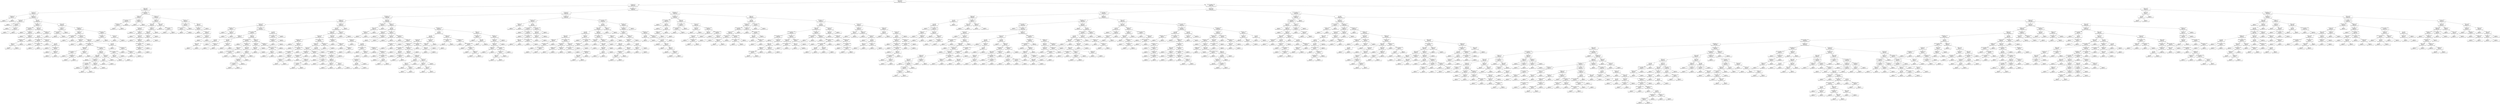 digraph Tree {
node [shape=box, style="rounded", color="black", fontname=helvetica] ;
edge [fontname=helvetica] ;
0 [label="alcohol <= 10.05\ngini = 0.68\nsamples = 2473\nvalue = [11, 127, 1114, 1766, 766, 126, 7]"] ;
1 [label="citric acid <= 0.24\ngini = 0.61\nsamples = 1043\nvalue = [5, 58, 772, 651, 136, 18, 0]"] ;
0 -> 1 [labeldistance=2.5, labelangle=45, headlabel="True"] ;
2 [label="alcohol <= 9.53\ngini = 0.54\nsamples = 233\nvalue = [3, 29, 218, 107, 5, 0, 0]"] ;
1 -> 2 ;
3 [label="citric acid <= 0.02\ngini = 0.47\nsamples = 154\nvalue = [3, 18, 163, 51, 0, 0, 0]"] ;
2 -> 3 ;
4 [label="fixed acidity <= 6.0\ngini = 0.35\nsamples = 4\nvalue = [0, 7, 2, 0, 0, 0, 0]"] ;
3 -> 4 ;
5 [label="gini = 0.0\nsamples = 1\nvalue = [0, 0, 2, 0, 0, 0, 0]"] ;
4 -> 5 ;
6 [label="gini = 0.0\nsamples = 3\nvalue = [0, 7, 0, 0, 0, 0, 0]"] ;
4 -> 6 ;
7 [label="fixed acidity <= 5.75\ngini = 0.44\nsamples = 150\nvalue = [3, 11, 161, 51, 0, 0, 0]"] ;
3 -> 7 ;
8 [label="citric acid <= 0.14\ngini = 0.66\nsamples = 10\nvalue = [1, 2, 4, 6, 0, 0, 0]"] ;
7 -> 8 ;
9 [label="gini = 0.0\nsamples = 3\nvalue = [0, 0, 4, 0, 0, 0, 0]"] ;
8 -> 9 ;
10 [label="free sulfur dioxide <= 44.5\ngini = 0.49\nsamples = 7\nvalue = [1, 2, 0, 6, 0, 0, 0]"] ;
8 -> 10 ;
11 [label="gini = 0.0\nsamples = 5\nvalue = [0, 0, 0, 6, 0, 0, 0]"] ;
10 -> 11 ;
12 [label="citric acid <= 0.22\ngini = 0.44\nsamples = 2\nvalue = [1, 2, 0, 0, 0, 0, 0]"] ;
10 -> 12 ;
13 [label="gini = 0.0\nsamples = 1\nvalue = [0, 2, 0, 0, 0, 0, 0]"] ;
12 -> 13 ;
14 [label="gini = 0.0\nsamples = 1\nvalue = [1, 0, 0, 0, 0, 0, 0]"] ;
12 -> 14 ;
15 [label="pH <= 3.12\ngini = 0.41\nsamples = 140\nvalue = [2, 9, 157, 45, 0, 0, 0]"] ;
7 -> 15 ;
16 [label="volatile acidity <= 0.24\ngini = 0.51\nsamples = 47\nvalue = [0, 4, 45, 24, 0, 0, 0]"] ;
15 -> 16 ;
17 [label="free sulfur dioxide <= 20.5\ngini = 0.44\nsamples = 12\nvalue = [0, 0, 6, 12, 0, 0, 0]"] ;
16 -> 17 ;
18 [label="gini = 0.0\nsamples = 1\nvalue = [0, 0, 2, 0, 0, 0, 0]"] ;
17 -> 18 ;
19 [label="fixed acidity <= 6.1\ngini = 0.38\nsamples = 11\nvalue = [0, 0, 4, 12, 0, 0, 0]"] ;
17 -> 19 ;
20 [label="gini = 0.0\nsamples = 2\nvalue = [0, 0, 2, 0, 0, 0, 0]"] ;
19 -> 20 ;
21 [label="sulphates <= 0.64\ngini = 0.24\nsamples = 9\nvalue = [0, 0, 2, 12, 0, 0, 0]"] ;
19 -> 21 ;
22 [label="volatile acidity <= 0.21\ngini = 0.14\nsamples = 8\nvalue = [0, 0, 1, 12, 0, 0, 0]"] ;
21 -> 22 ;
23 [label="density <= 1.0\ngini = 0.5\nsamples = 2\nvalue = [0, 0, 1, 1, 0, 0, 0]"] ;
22 -> 23 ;
24 [label="gini = 0.0\nsamples = 1\nvalue = [0, 0, 0, 1, 0, 0, 0]"] ;
23 -> 24 ;
25 [label="gini = 0.0\nsamples = 1\nvalue = [0, 0, 1, 0, 0, 0, 0]"] ;
23 -> 25 ;
26 [label="gini = 0.0\nsamples = 6\nvalue = [0, 0, 0, 11, 0, 0, 0]"] ;
22 -> 26 ;
27 [label="gini = 0.0\nsamples = 1\nvalue = [0, 0, 1, 0, 0, 0, 0]"] ;
21 -> 27 ;
28 [label="density <= 0.99\ngini = 0.44\nsamples = 35\nvalue = [0, 4, 39, 12, 0, 0, 0]"] ;
16 -> 28 ;
29 [label="gini = 0.0\nsamples = 2\nvalue = [0, 0, 0, 5, 0, 0, 0]"] ;
28 -> 29 ;
30 [label="fixed acidity <= 7.35\ngini = 0.37\nsamples = 33\nvalue = [0, 4, 39, 7, 0, 0, 0]"] ;
28 -> 30 ;
31 [label="pH <= 3.0\ngini = 0.3\nsamples = 31\nvalue = [0, 4, 39, 4, 0, 0, 0]"] ;
30 -> 31 ;
32 [label="free sulfur dioxide <= 18.0\ngini = 0.65\nsamples = 5\nvalue = [0, 3, 2, 2, 0, 0, 0]"] ;
31 -> 32 ;
33 [label="gini = 0.0\nsamples = 1\nvalue = [0, 3, 0, 0, 0, 0, 0]"] ;
32 -> 33 ;
34 [label="total sulfur dioxide <= 108.5\ngini = 0.5\nsamples = 4\nvalue = [0, 0, 2, 2, 0, 0, 0]"] ;
32 -> 34 ;
35 [label="gini = 0.0\nsamples = 2\nvalue = [0, 0, 2, 0, 0, 0, 0]"] ;
34 -> 35 ;
36 [label="gini = 0.0\nsamples = 2\nvalue = [0, 0, 0, 2, 0, 0, 0]"] ;
34 -> 36 ;
37 [label="citric acid <= 0.12\ngini = 0.14\nsamples = 26\nvalue = [0, 1, 37, 2, 0, 0, 0]"] ;
31 -> 37 ;
38 [label="gini = 0.0\nsamples = 1\nvalue = [0, 1, 0, 0, 0, 0, 0]"] ;
37 -> 38 ;
39 [label="pH <= 3.09\ngini = 0.1\nsamples = 25\nvalue = [0, 0, 37, 2, 0, 0, 0]"] ;
37 -> 39 ;
40 [label="gini = 0.0\nsamples = 17\nvalue = [0, 0, 27, 0, 0, 0, 0]"] ;
39 -> 40 ;
41 [label="residual sugar <= 16.75\ngini = 0.28\nsamples = 8\nvalue = [0, 0, 10, 2, 0, 0, 0]"] ;
39 -> 41 ;
42 [label="gini = 0.0\nsamples = 5\nvalue = [0, 0, 9, 0, 0, 0, 0]"] ;
41 -> 42 ;
43 [label="sulphates <= 0.53\ngini = 0.44\nsamples = 3\nvalue = [0, 0, 1, 2, 0, 0, 0]"] ;
41 -> 43 ;
44 [label="gini = 0.0\nsamples = 2\nvalue = [0, 0, 0, 2, 0, 0, 0]"] ;
43 -> 44 ;
45 [label="gini = 0.0\nsamples = 1\nvalue = [0, 0, 1, 0, 0, 0, 0]"] ;
43 -> 45 ;
46 [label="gini = 0.0\nsamples = 2\nvalue = [0, 0, 0, 3, 0, 0, 0]"] ;
30 -> 46 ;
47 [label="alcohol <= 8.85\ngini = 0.34\nsamples = 93\nvalue = [2, 5, 112, 21, 0, 0, 0]"] ;
15 -> 47 ;
48 [label="citric acid <= 0.22\ngini = 0.5\nsamples = 7\nvalue = [0, 0, 5, 5, 0, 0, 0]"] ;
47 -> 48 ;
49 [label="free sulfur dioxide <= 43.5\ngini = 0.41\nsamples = 5\nvalue = [0, 0, 2, 5, 0, 0, 0]"] ;
48 -> 49 ;
50 [label="gini = 0.0\nsamples = 3\nvalue = [0, 0, 0, 5, 0, 0, 0]"] ;
49 -> 50 ;
51 [label="gini = 0.0\nsamples = 2\nvalue = [0, 0, 2, 0, 0, 0, 0]"] ;
49 -> 51 ;
52 [label="gini = 0.0\nsamples = 2\nvalue = [0, 0, 3, 0, 0, 0, 0]"] ;
48 -> 52 ;
53 [label="volatile acidity <= 0.5\ngini = 0.31\nsamples = 86\nvalue = [2, 5, 107, 16, 0, 0, 0]"] ;
47 -> 53 ;
54 [label="chlorides <= 0.03\ngini = 0.24\nsamples = 77\nvalue = [2, 2, 102, 12, 0, 0, 0]"] ;
53 -> 54 ;
55 [label="total sulfur dioxide <= 120.0\ngini = 0.38\nsamples = 2\nvalue = [0, 0, 1, 3, 0, 0, 0]"] ;
54 -> 55 ;
56 [label="gini = 0.0\nsamples = 1\nvalue = [0, 0, 1, 0, 0, 0, 0]"] ;
55 -> 56 ;
57 [label="gini = 0.0\nsamples = 1\nvalue = [0, 0, 0, 3, 0, 0, 0]"] ;
55 -> 57 ;
58 [label="free sulfur dioxide <= 8.5\ngini = 0.21\nsamples = 75\nvalue = [2, 2, 101, 9, 0, 0, 0]"] ;
54 -> 58 ;
59 [label="chlorides <= 0.05\ngini = 0.44\nsamples = 2\nvalue = [2, 0, 1, 0, 0, 0, 0]"] ;
58 -> 59 ;
60 [label="gini = 0.0\nsamples = 1\nvalue = [2, 0, 0, 0, 0, 0, 0]"] ;
59 -> 60 ;
61 [label="gini = 0.0\nsamples = 1\nvalue = [0, 0, 1, 0, 0, 0, 0]"] ;
59 -> 61 ;
62 [label="chlorides <= 0.11\ngini = 0.18\nsamples = 73\nvalue = [0, 2, 100, 9, 0, 0, 0]"] ;
58 -> 62 ;
63 [label="free sulfur dioxide <= 18.0\ngini = 0.16\nsamples = 69\nvalue = [0, 2, 97, 7, 0, 0, 0]"] ;
62 -> 63 ;
64 [label="chlorides <= 0.05\ngini = 0.38\nsamples = 9\nvalue = [0, 1, 10, 2, 0, 0, 0]"] ;
63 -> 64 ;
65 [label="free sulfur dioxide <= 14.0\ngini = 0.17\nsamples = 7\nvalue = [0, 0, 10, 1, 0, 0, 0]"] ;
64 -> 65 ;
66 [label="gini = 0.0\nsamples = 5\nvalue = [0, 0, 7, 0, 0, 0, 0]"] ;
65 -> 66 ;
67 [label="volatile acidity <= 0.31\ngini = 0.38\nsamples = 2\nvalue = [0, 0, 3, 1, 0, 0, 0]"] ;
65 -> 67 ;
68 [label="gini = 0.0\nsamples = 1\nvalue = [0, 0, 3, 0, 0, 0, 0]"] ;
67 -> 68 ;
69 [label="gini = 0.0\nsamples = 1\nvalue = [0, 0, 0, 1, 0, 0, 0]"] ;
67 -> 69 ;
70 [label="sulphates <= 0.47\ngini = 0.5\nsamples = 2\nvalue = [0, 1, 0, 1, 0, 0, 0]"] ;
64 -> 70 ;
71 [label="gini = 0.0\nsamples = 1\nvalue = [0, 1, 0, 0, 0, 0, 0]"] ;
70 -> 71 ;
72 [label="gini = 0.0\nsamples = 1\nvalue = [0, 0, 0, 1, 0, 0, 0]"] ;
70 -> 72 ;
73 [label="total sulfur dioxide <= 225.5\ngini = 0.12\nsamples = 60\nvalue = [0, 1, 87, 5, 0, 0, 0]"] ;
63 -> 73 ;
74 [label="density <= 1.0\ngini = 0.09\nsamples = 57\nvalue = [0, 1, 85, 3, 0, 0, 0]"] ;
73 -> 74 ;
75 [label="alcohol <= 9.35\ngini = 0.05\nsamples = 54\nvalue = [0, 0, 83, 2, 0, 0, 0]"] ;
74 -> 75 ;
76 [label="gini = 0.0\nsamples = 30\nvalue = [0, 0, 43, 0, 0, 0, 0]"] ;
75 -> 76 ;
77 [label="residual sugar <= 12.3\ngini = 0.09\nsamples = 24\nvalue = [0, 0, 40, 2, 0, 0, 0]"] ;
75 -> 77 ;
78 [label="total sulfur dioxide <= 198.5\ngini = 0.05\nsamples = 22\nvalue = [0, 0, 37, 1, 0, 0, 0]"] ;
77 -> 78 ;
79 [label="gini = 0.0\nsamples = 20\nvalue = [0, 0, 34, 0, 0, 0, 0]"] ;
78 -> 79 ;
80 [label="total sulfur dioxide <= 210.0\ngini = 0.38\nsamples = 2\nvalue = [0, 0, 3, 1, 0, 0, 0]"] ;
78 -> 80 ;
81 [label="gini = 0.0\nsamples = 1\nvalue = [0, 0, 0, 1, 0, 0, 0]"] ;
80 -> 81 ;
82 [label="gini = 0.0\nsamples = 1\nvalue = [0, 0, 3, 0, 0, 0, 0]"] ;
80 -> 82 ;
83 [label="chlorides <= 0.04\ngini = 0.38\nsamples = 2\nvalue = [0, 0, 3, 1, 0, 0, 0]"] ;
77 -> 83 ;
84 [label="gini = 0.0\nsamples = 1\nvalue = [0, 0, 0, 1, 0, 0, 0]"] ;
83 -> 84 ;
85 [label="gini = 0.0\nsamples = 1\nvalue = [0, 0, 3, 0, 0, 0, 0]"] ;
83 -> 85 ;
86 [label="citric acid <= 0.22\ngini = 0.62\nsamples = 3\nvalue = [0, 1, 2, 1, 0, 0, 0]"] ;
74 -> 86 ;
87 [label="pH <= 3.17\ngini = 0.5\nsamples = 2\nvalue = [0, 1, 0, 1, 0, 0, 0]"] ;
86 -> 87 ;
88 [label="gini = 0.0\nsamples = 1\nvalue = [0, 1, 0, 0, 0, 0, 0]"] ;
87 -> 88 ;
89 [label="gini = 0.0\nsamples = 1\nvalue = [0, 0, 0, 1, 0, 0, 0]"] ;
87 -> 89 ;
90 [label="gini = 0.0\nsamples = 1\nvalue = [0, 0, 2, 0, 0, 0, 0]"] ;
86 -> 90 ;
91 [label="total sulfur dioxide <= 233.25\ngini = 0.5\nsamples = 3\nvalue = [0, 0, 2, 2, 0, 0, 0]"] ;
73 -> 91 ;
92 [label="density <= 1.0\ngini = 0.44\nsamples = 2\nvalue = [0, 0, 1, 2, 0, 0, 0]"] ;
91 -> 92 ;
93 [label="gini = 0.0\nsamples = 1\nvalue = [0, 0, 0, 2, 0, 0, 0]"] ;
92 -> 93 ;
94 [label="gini = 0.0\nsamples = 1\nvalue = [0, 0, 1, 0, 0, 0, 0]"] ;
92 -> 94 ;
95 [label="gini = 0.0\nsamples = 1\nvalue = [0, 0, 1, 0, 0, 0, 0]"] ;
91 -> 95 ;
96 [label="pH <= 3.21\ngini = 0.48\nsamples = 4\nvalue = [0, 0, 3, 2, 0, 0, 0]"] ;
62 -> 96 ;
97 [label="gini = 0.0\nsamples = 1\nvalue = [0, 0, 2, 0, 0, 0, 0]"] ;
96 -> 97 ;
98 [label="residual sugar <= 5.45\ngini = 0.44\nsamples = 3\nvalue = [0, 0, 1, 2, 0, 0, 0]"] ;
96 -> 98 ;
99 [label="gini = 0.0\nsamples = 1\nvalue = [0, 0, 0, 1, 0, 0, 0]"] ;
98 -> 99 ;
100 [label="volatile acidity <= 0.37\ngini = 0.5\nsamples = 2\nvalue = [0, 0, 1, 1, 0, 0, 0]"] ;
98 -> 100 ;
101 [label="gini = 0.0\nsamples = 1\nvalue = [0, 0, 0, 1, 0, 0, 0]"] ;
100 -> 101 ;
102 [label="gini = 0.0\nsamples = 1\nvalue = [0, 0, 1, 0, 0, 0, 0]"] ;
100 -> 102 ;
103 [label="residual sugar <= 3.65\ngini = 0.65\nsamples = 9\nvalue = [0, 3, 5, 4, 0, 0, 0]"] ;
53 -> 103 ;
104 [label="residual sugar <= 1.6\ngini = 0.32\nsamples = 3\nvalue = [0, 1, 0, 4, 0, 0, 0]"] ;
103 -> 104 ;
105 [label="gini = 0.0\nsamples = 1\nvalue = [0, 1, 0, 0, 0, 0, 0]"] ;
104 -> 105 ;
106 [label="gini = 0.0\nsamples = 2\nvalue = [0, 0, 0, 4, 0, 0, 0]"] ;
104 -> 106 ;
107 [label="citric acid <= 0.11\ngini = 0.41\nsamples = 6\nvalue = [0, 2, 5, 0, 0, 0, 0]"] ;
103 -> 107 ;
108 [label="gini = 0.0\nsamples = 2\nvalue = [0, 2, 0, 0, 0, 0, 0]"] ;
107 -> 108 ;
109 [label="gini = 0.0\nsamples = 4\nvalue = [0, 0, 5, 0, 0, 0, 0]"] ;
107 -> 109 ;
110 [label="free sulfur dioxide <= 20.5\ngini = 0.61\nsamples = 79\nvalue = [0, 11, 55, 56, 5, 0, 0]"] ;
2 -> 110 ;
111 [label="chlorides <= 0.05\ngini = 0.54\nsamples = 17\nvalue = [0, 7, 16, 3, 0, 0, 0]"] ;
110 -> 111 ;
112 [label="free sulfur dioxide <= 10.5\ngini = 0.35\nsamples = 13\nvalue = [0, 1, 15, 3, 0, 0, 0]"] ;
111 -> 112 ;
113 [label="volatile acidity <= 0.43\ngini = 0.38\nsamples = 3\nvalue = [0, 1, 0, 3, 0, 0, 0]"] ;
112 -> 113 ;
114 [label="gini = 0.0\nsamples = 2\nvalue = [0, 0, 0, 3, 0, 0, 0]"] ;
113 -> 114 ;
115 [label="gini = 0.0\nsamples = 1\nvalue = [0, 1, 0, 0, 0, 0, 0]"] ;
113 -> 115 ;
116 [label="gini = 0.0\nsamples = 10\nvalue = [0, 0, 15, 0, 0, 0, 0]"] ;
112 -> 116 ;
117 [label="volatile acidity <= 0.25\ngini = 0.24\nsamples = 4\nvalue = [0, 6, 1, 0, 0, 0, 0]"] ;
111 -> 117 ;
118 [label="gini = 0.0\nsamples = 1\nvalue = [0, 0, 1, 0, 0, 0, 0]"] ;
117 -> 118 ;
119 [label="gini = 0.0\nsamples = 3\nvalue = [0, 6, 0, 0, 0, 0, 0]"] ;
117 -> 119 ;
120 [label="fixed acidity <= 6.75\ngini = 0.57\nsamples = 62\nvalue = [0, 4, 39, 53, 5, 0, 0]"] ;
110 -> 120 ;
121 [label="sulphates <= 0.62\ngini = 0.47\nsamples = 40\nvalue = [0, 1, 14, 41, 4, 0, 0]"] ;
120 -> 121 ;
122 [label="alcohol <= 9.95\ngini = 0.43\nsamples = 35\nvalue = [0, 0, 11, 40, 4, 0, 0]"] ;
121 -> 122 ;
123 [label="citric acid <= 0.18\ngini = 0.28\nsamples = 25\nvalue = [0, 0, 4, 32, 2, 0, 0]"] ;
122 -> 123 ;
124 [label="gini = 0.0\nsamples = 8\nvalue = [0, 0, 0, 14, 0, 0, 0]"] ;
123 -> 124 ;
125 [label="chlorides <= 0.04\ngini = 0.4\nsamples = 17\nvalue = [0, 0, 4, 18, 2, 0, 0]"] ;
123 -> 125 ;
126 [label="gini = 0.0\nsamples = 1\nvalue = [0, 0, 0, 0, 2, 0, 0]"] ;
125 -> 126 ;
127 [label="density <= 0.99\ngini = 0.3\nsamples = 16\nvalue = [0, 0, 4, 18, 0, 0, 0]"] ;
125 -> 127 ;
128 [label="gini = 0.0\nsamples = 2\nvalue = [0, 0, 2, 0, 0, 0, 0]"] ;
127 -> 128 ;
129 [label="sulphates <= 0.5\ngini = 0.18\nsamples = 14\nvalue = [0, 0, 2, 18, 0, 0, 0]"] ;
127 -> 129 ;
130 [label="total sulfur dioxide <= 165.0\ngini = 0.44\nsamples = 5\nvalue = [0, 0, 2, 4, 0, 0, 0]"] ;
129 -> 130 ;
131 [label="residual sugar <= 11.05\ngini = 0.44\nsamples = 3\nvalue = [0, 0, 2, 1, 0, 0, 0]"] ;
130 -> 131 ;
132 [label="gini = 0.0\nsamples = 2\nvalue = [0, 0, 2, 0, 0, 0, 0]"] ;
131 -> 132 ;
133 [label="gini = 0.0\nsamples = 1\nvalue = [0, 0, 0, 1, 0, 0, 0]"] ;
131 -> 133 ;
134 [label="gini = 0.0\nsamples = 2\nvalue = [0, 0, 0, 3, 0, 0, 0]"] ;
130 -> 134 ;
135 [label="gini = 0.0\nsamples = 9\nvalue = [0, 0, 0, 14, 0, 0, 0]"] ;
129 -> 135 ;
136 [label="chlorides <= 0.04\ngini = 0.6\nsamples = 10\nvalue = [0, 0, 7, 8, 2, 0, 0]"] ;
122 -> 136 ;
137 [label="chlorides <= 0.04\ngini = 0.32\nsamples = 5\nvalue = [0, 0, 0, 8, 2, 0, 0]"] ;
136 -> 137 ;
138 [label="sulphates <= 0.47\ngini = 0.44\nsamples = 3\nvalue = [0, 0, 0, 1, 2, 0, 0]"] ;
137 -> 138 ;
139 [label="gini = 0.0\nsamples = 2\nvalue = [0, 0, 0, 0, 2, 0, 0]"] ;
138 -> 139 ;
140 [label="gini = 0.0\nsamples = 1\nvalue = [0, 0, 0, 1, 0, 0, 0]"] ;
138 -> 140 ;
141 [label="gini = 0.0\nsamples = 2\nvalue = [0, 0, 0, 7, 0, 0, 0]"] ;
137 -> 141 ;
142 [label="gini = 0.0\nsamples = 5\nvalue = [0, 0, 7, 0, 0, 0, 0]"] ;
136 -> 142 ;
143 [label="density <= 0.99\ngini = 0.56\nsamples = 5\nvalue = [0, 1, 3, 1, 0, 0, 0]"] ;
121 -> 143 ;
144 [label="gini = 0.0\nsamples = 3\nvalue = [0, 0, 3, 0, 0, 0, 0]"] ;
143 -> 144 ;
145 [label="free sulfur dioxide <= 21.5\ngini = 0.5\nsamples = 2\nvalue = [0, 1, 0, 1, 0, 0, 0]"] ;
143 -> 145 ;
146 [label="gini = 0.0\nsamples = 1\nvalue = [0, 1, 0, 0, 0, 0, 0]"] ;
145 -> 146 ;
147 [label="gini = 0.0\nsamples = 1\nvalue = [0, 0, 0, 1, 0, 0, 0]"] ;
145 -> 147 ;
148 [label="fixed acidity <= 7.15\ngini = 0.54\nsamples = 22\nvalue = [0, 3, 25, 12, 1, 0, 0]"] ;
120 -> 148 ;
149 [label="total sulfur dioxide <= 201.25\ngini = 0.25\nsamples = 11\nvalue = [0, 2, 18, 0, 1, 0, 0]"] ;
148 -> 149 ;
150 [label="total sulfur dioxide <= 124.0\ngini = 0.1\nsamples = 10\nvalue = [0, 0, 18, 0, 1, 0, 0]"] ;
149 -> 150 ;
151 [label="gini = 0.0\nsamples = 1\nvalue = [0, 0, 0, 0, 1, 0, 0]"] ;
150 -> 151 ;
152 [label="gini = 0.0\nsamples = 9\nvalue = [0, 0, 18, 0, 0, 0, 0]"] ;
150 -> 152 ;
153 [label="gini = 0.0\nsamples = 1\nvalue = [0, 2, 0, 0, 0, 0, 0]"] ;
149 -> 153 ;
154 [label="density <= 1.0\ngini = 0.52\nsamples = 11\nvalue = [0, 1, 7, 12, 0, 0, 0]"] ;
148 -> 154 ;
155 [label="residual sugar <= 1.5\ngini = 0.34\nsamples = 7\nvalue = [0, 1, 2, 12, 0, 0, 0]"] ;
154 -> 155 ;
156 [label="gini = 0.0\nsamples = 1\nvalue = [0, 1, 0, 0, 0, 0, 0]"] ;
155 -> 156 ;
157 [label="chlorides <= 0.06\ngini = 0.24\nsamples = 6\nvalue = [0, 0, 2, 12, 0, 0, 0]"] ;
155 -> 157 ;
158 [label="gini = 0.0\nsamples = 4\nvalue = [0, 0, 0, 9, 0, 0, 0]"] ;
157 -> 158 ;
159 [label="citric acid <= 0.22\ngini = 0.48\nsamples = 2\nvalue = [0, 0, 2, 3, 0, 0, 0]"] ;
157 -> 159 ;
160 [label="gini = 0.0\nsamples = 1\nvalue = [0, 0, 0, 3, 0, 0, 0]"] ;
159 -> 160 ;
161 [label="gini = 0.0\nsamples = 1\nvalue = [0, 0, 2, 0, 0, 0, 0]"] ;
159 -> 161 ;
162 [label="gini = 0.0\nsamples = 4\nvalue = [0, 0, 5, 0, 0, 0, 0]"] ;
154 -> 162 ;
163 [label="residual sugar <= 12.75\ngini = 0.62\nsamples = 810\nvalue = [2, 29, 554, 544, 131, 18, 0]"] ;
1 -> 163 ;
164 [label="citric acid <= 0.42\ngini = 0.58\nsamples = 540\nvalue = [2, 19, 397, 381, 51, 2, 0]"] ;
163 -> 164 ;
165 [label="volatile acidity <= 0.28\ngini = 0.58\nsamples = 380\nvalue = [1, 13, 250, 287, 40, 1, 0]"] ;
164 -> 165 ;
166 [label="sulphates <= 0.45\ngini = 0.56\nsamples = 221\nvalue = [0, 4, 99, 199, 38, 1, 0]"] ;
165 -> 166 ;
167 [label="chlorides <= 0.03\ngini = 0.58\nsamples = 94\nvalue = [0, 1, 60, 68, 10, 1, 0]"] ;
166 -> 167 ;
168 [label="volatile acidity <= 0.13\ngini = 0.24\nsamples = 9\nvalue = [0, 0, 12, 2, 0, 0, 0]"] ;
167 -> 168 ;
169 [label="gini = 0.0\nsamples = 1\nvalue = [0, 0, 0, 1, 0, 0, 0]"] ;
168 -> 169 ;
170 [label="citric acid <= 0.34\ngini = 0.14\nsamples = 8\nvalue = [0, 0, 12, 1, 0, 0, 0]"] ;
168 -> 170 ;
171 [label="gini = 0.0\nsamples = 7\nvalue = [0, 0, 12, 0, 0, 0, 0]"] ;
170 -> 171 ;
172 [label="gini = 0.0\nsamples = 1\nvalue = [0, 0, 0, 1, 0, 0, 0]"] ;
170 -> 172 ;
173 [label="free sulfur dioxide <= 54.5\ngini = 0.57\nsamples = 85\nvalue = [0, 1, 48, 66, 10, 1, 0]"] ;
167 -> 173 ;
174 [label="total sulfur dioxide <= 99.5\ngini = 0.59\nsamples = 71\nvalue = [0, 1, 47, 47, 9, 1, 0]"] ;
173 -> 174 ;
175 [label="sulphates <= 0.4\ngini = 0.6\nsamples = 10\nvalue = [0, 0, 1, 8, 5, 1, 0]"] ;
174 -> 175 ;
176 [label="pH <= 3.24\ngini = 0.32\nsamples = 3\nvalue = [0, 0, 0, 4, 0, 1, 0]"] ;
175 -> 176 ;
177 [label="density <= 0.99\ngini = 0.5\nsamples = 2\nvalue = [0, 0, 0, 1, 0, 1, 0]"] ;
176 -> 177 ;
178 [label="gini = 0.0\nsamples = 1\nvalue = [0, 0, 0, 1, 0, 0, 0]"] ;
177 -> 178 ;
179 [label="gini = 0.0\nsamples = 1\nvalue = [0, 0, 0, 0, 0, 1, 0]"] ;
177 -> 179 ;
180 [label="gini = 0.0\nsamples = 1\nvalue = [0, 0, 0, 3, 0, 0, 0]"] ;
176 -> 180 ;
181 [label="pH <= 3.15\ngini = 0.58\nsamples = 7\nvalue = [0, 0, 1, 4, 5, 0, 0]"] ;
175 -> 181 ;
182 [label="fixed acidity <= 7.55\ngini = 0.44\nsamples = 3\nvalue = [0, 0, 1, 2, 0, 0, 0]"] ;
181 -> 182 ;
183 [label="gini = 0.0\nsamples = 1\nvalue = [0, 0, 1, 0, 0, 0, 0]"] ;
182 -> 183 ;
184 [label="gini = 0.0\nsamples = 2\nvalue = [0, 0, 0, 2, 0, 0, 0]"] ;
182 -> 184 ;
185 [label="citric acid <= 0.38\ngini = 0.41\nsamples = 4\nvalue = [0, 0, 0, 2, 5, 0, 0]"] ;
181 -> 185 ;
186 [label="gini = 0.0\nsamples = 3\nvalue = [0, 0, 0, 0, 5, 0, 0]"] ;
185 -> 186 ;
187 [label="gini = 0.0\nsamples = 1\nvalue = [0, 0, 0, 2, 0, 0, 0]"] ;
185 -> 187 ;
188 [label="density <= 1.0\ngini = 0.55\nsamples = 61\nvalue = [0, 1, 46, 39, 4, 0, 0]"] ;
174 -> 188 ;
189 [label="total sulfur dioxide <= 110.0\ngini = 0.52\nsamples = 31\nvalue = [0, 1, 17, 26, 1, 0, 0]"] ;
188 -> 189 ;
190 [label="gini = 0.0\nsamples = 6\nvalue = [0, 0, 10, 0, 0, 0, 0]"] ;
189 -> 190 ;
191 [label="volatile acidity <= 0.19\ngini = 0.41\nsamples = 25\nvalue = [0, 1, 7, 26, 1, 0, 0]"] ;
189 -> 191 ;
192 [label="chlorides <= 0.04\ngini = 0.47\nsamples = 7\nvalue = [0, 0, 5, 3, 0, 0, 0]"] ;
191 -> 192 ;
193 [label="gini = 0.0\nsamples = 2\nvalue = [0, 0, 3, 0, 0, 0, 0]"] ;
192 -> 193 ;
194 [label="free sulfur dioxide <= 46.0\ngini = 0.48\nsamples = 5\nvalue = [0, 0, 2, 3, 0, 0, 0]"] ;
192 -> 194 ;
195 [label="gini = 0.0\nsamples = 3\nvalue = [0, 0, 0, 3, 0, 0, 0]"] ;
194 -> 195 ;
196 [label="gini = 0.0\nsamples = 2\nvalue = [0, 0, 2, 0, 0, 0, 0]"] ;
194 -> 196 ;
197 [label="alcohol <= 9.05\ngini = 0.27\nsamples = 18\nvalue = [0, 1, 2, 23, 1, 0, 0]"] ;
191 -> 197 ;
198 [label="gini = 0.0\nsamples = 1\nvalue = [0, 1, 0, 0, 0, 0, 0]"] ;
197 -> 198 ;
199 [label="chlorides <= 0.1\ngini = 0.21\nsamples = 17\nvalue = [0, 0, 2, 23, 1, 0, 0]"] ;
197 -> 199 ;
200 [label="fixed acidity <= 8.2\ngini = 0.15\nsamples = 16\nvalue = [0, 0, 1, 23, 1, 0, 0]"] ;
199 -> 200 ;
201 [label="volatile acidity <= 0.2\ngini = 0.08\nsamples = 15\nvalue = [0, 0, 0, 23, 1, 0, 0]"] ;
200 -> 201 ;
202 [label="total sulfur dioxide <= 163.5\ngini = 0.44\nsamples = 3\nvalue = [0, 0, 0, 2, 1, 0, 0]"] ;
201 -> 202 ;
203 [label="gini = 0.0\nsamples = 2\nvalue = [0, 0, 0, 2, 0, 0, 0]"] ;
202 -> 203 ;
204 [label="gini = 0.0\nsamples = 1\nvalue = [0, 0, 0, 0, 1, 0, 0]"] ;
202 -> 204 ;
205 [label="gini = 0.0\nsamples = 12\nvalue = [0, 0, 0, 21, 0, 0, 0]"] ;
201 -> 205 ;
206 [label="gini = 0.0\nsamples = 1\nvalue = [0, 0, 1, 0, 0, 0, 0]"] ;
200 -> 206 ;
207 [label="gini = 0.0\nsamples = 1\nvalue = [0, 0, 1, 0, 0, 0, 0]"] ;
199 -> 207 ;
208 [label="chlorides <= 0.04\ngini = 0.5\nsamples = 30\nvalue = [0, 0, 29, 13, 3, 0, 0]"] ;
188 -> 208 ;
209 [label="chlorides <= 0.04\ngini = 0.38\nsamples = 9\nvalue = [0, 0, 0, 9, 3, 0, 0]"] ;
208 -> 209 ;
210 [label="alcohol <= 9.75\ngini = 0.18\nsamples = 7\nvalue = [0, 0, 0, 9, 1, 0, 0]"] ;
209 -> 210 ;
211 [label="gini = 0.0\nsamples = 6\nvalue = [0, 0, 0, 9, 0, 0, 0]"] ;
210 -> 211 ;
212 [label="gini = 0.0\nsamples = 1\nvalue = [0, 0, 0, 0, 1, 0, 0]"] ;
210 -> 212 ;
213 [label="gini = 0.0\nsamples = 2\nvalue = [0, 0, 0, 0, 2, 0, 0]"] ;
209 -> 213 ;
214 [label="volatile acidity <= 0.2\ngini = 0.21\nsamples = 21\nvalue = [0, 0, 29, 4, 0, 0, 0]"] ;
208 -> 214 ;
215 [label="total sulfur dioxide <= 136.5\ngini = 0.44\nsamples = 8\nvalue = [0, 0, 8, 4, 0, 0, 0]"] ;
214 -> 215 ;
216 [label="density <= 1.0\ngini = 0.2\nsamples = 5\nvalue = [0, 0, 8, 1, 0, 0, 0]"] ;
215 -> 216 ;
217 [label="gini = 0.0\nsamples = 4\nvalue = [0, 0, 8, 0, 0, 0, 0]"] ;
216 -> 217 ;
218 [label="gini = 0.0\nsamples = 1\nvalue = [0, 0, 0, 1, 0, 0, 0]"] ;
216 -> 218 ;
219 [label="gini = 0.0\nsamples = 3\nvalue = [0, 0, 0, 3, 0, 0, 0]"] ;
215 -> 219 ;
220 [label="gini = 0.0\nsamples = 13\nvalue = [0, 0, 21, 0, 0, 0, 0]"] ;
214 -> 220 ;
221 [label="pH <= 3.53\ngini = 0.18\nsamples = 14\nvalue = [0, 0, 1, 19, 1, 0, 0]"] ;
173 -> 221 ;
222 [label="total sulfur dioxide <= 169.5\ngini = 0.09\nsamples = 13\nvalue = [0, 0, 1, 19, 0, 0, 0]"] ;
221 -> 222 ;
223 [label="volatile acidity <= 0.14\ngini = 0.24\nsamples = 4\nvalue = [0, 0, 1, 6, 0, 0, 0]"] ;
222 -> 223 ;
224 [label="gini = 0.0\nsamples = 1\nvalue = [0, 0, 1, 0, 0, 0, 0]"] ;
223 -> 224 ;
225 [label="gini = 0.0\nsamples = 3\nvalue = [0, 0, 0, 6, 0, 0, 0]"] ;
223 -> 225 ;
226 [label="gini = 0.0\nsamples = 9\nvalue = [0, 0, 0, 13, 0, 0, 0]"] ;
222 -> 226 ;
227 [label="gini = 0.0\nsamples = 1\nvalue = [0, 0, 0, 0, 1, 0, 0]"] ;
221 -> 227 ;
228 [label="sulphates <= 0.89\ngini = 0.52\nsamples = 127\nvalue = [0, 3, 39, 131, 28, 0, 0]"] ;
166 -> 228 ;
229 [label="pH <= 3.51\ngini = 0.5\nsamples = 125\nvalue = [0, 3, 39, 131, 24, 0, 0]"] ;
228 -> 229 ;
230 [label="chlorides <= 0.05\ngini = 0.48\nsamples = 121\nvalue = [0, 3, 33, 131, 23, 0, 0]"] ;
229 -> 230 ;
231 [label="citric acid <= 0.31\ngini = 0.42\nsamples = 81\nvalue = [0, 0, 14, 97, 21, 0, 0]"] ;
230 -> 231 ;
232 [label="fixed acidity <= 6.65\ngini = 0.14\nsamples = 31\nvalue = [0, 0, 4, 48, 0, 0, 0]"] ;
231 -> 232 ;
233 [label="gini = 0.0\nsamples = 14\nvalue = [0, 0, 0, 20, 0, 0, 0]"] ;
232 -> 233 ;
234 [label="sulphates <= 0.51\ngini = 0.22\nsamples = 17\nvalue = [0, 0, 4, 28, 0, 0, 0]"] ;
232 -> 234 ;
235 [label="gini = 0.0\nsamples = 7\nvalue = [0, 0, 0, 16, 0, 0, 0]"] ;
234 -> 235 ;
236 [label="total sulfur dioxide <= 226.5\ngini = 0.38\nsamples = 10\nvalue = [0, 0, 4, 12, 0, 0, 0]"] ;
234 -> 236 ;
237 [label="free sulfur dioxide <= 14.0\ngini = 0.24\nsamples = 9\nvalue = [0, 0, 2, 12, 0, 0, 0]"] ;
236 -> 237 ;
238 [label="gini = 0.0\nsamples = 1\nvalue = [0, 0, 1, 0, 0, 0, 0]"] ;
237 -> 238 ;
239 [label="sulphates <= 0.56\ngini = 0.14\nsamples = 8\nvalue = [0, 0, 1, 12, 0, 0, 0]"] ;
237 -> 239 ;
240 [label="fixed acidity <= 7.55\ngini = 0.44\nsamples = 2\nvalue = [0, 0, 1, 2, 0, 0, 0]"] ;
239 -> 240 ;
241 [label="gini = 0.0\nsamples = 1\nvalue = [0, 0, 0, 2, 0, 0, 0]"] ;
240 -> 241 ;
242 [label="gini = 0.0\nsamples = 1\nvalue = [0, 0, 1, 0, 0, 0, 0]"] ;
240 -> 242 ;
243 [label="gini = 0.0\nsamples = 6\nvalue = [0, 0, 0, 10, 0, 0, 0]"] ;
239 -> 243 ;
244 [label="gini = 0.0\nsamples = 1\nvalue = [0, 0, 2, 0, 0, 0, 0]"] ;
236 -> 244 ;
245 [label="free sulfur dioxide <= 73.25\ngini = 0.54\nsamples = 50\nvalue = [0, 0, 10, 49, 21, 0, 0]"] ;
231 -> 245 ;
246 [label="chlorides <= 0.04\ngini = 0.5\nsamples = 48\nvalue = [0, 0, 9, 49, 16, 0, 0]"] ;
245 -> 246 ;
247 [label="citric acid <= 0.35\ngini = 0.63\nsamples = 16\nvalue = [0, 0, 5, 9, 12, 0, 0]"] ;
246 -> 247 ;
248 [label="residual sugar <= 8.4\ngini = 0.46\nsamples = 10\nvalue = [0, 0, 0, 6, 11, 0, 0]"] ;
247 -> 248 ;
249 [label="residual sugar <= 1.65\ngini = 0.26\nsamples = 7\nvalue = [0, 0, 0, 2, 11, 0, 0]"] ;
248 -> 249 ;
250 [label="gini = 0.0\nsamples = 1\nvalue = [0, 0, 0, 1, 0, 0, 0]"] ;
249 -> 250 ;
251 [label="sulphates <= 0.51\ngini = 0.15\nsamples = 6\nvalue = [0, 0, 0, 1, 11, 0, 0]"] ;
249 -> 251 ;
252 [label="free sulfur dioxide <= 28.0\ngini = 0.5\nsamples = 2\nvalue = [0, 0, 0, 1, 1, 0, 0]"] ;
251 -> 252 ;
253 [label="gini = 0.0\nsamples = 1\nvalue = [0, 0, 0, 1, 0, 0, 0]"] ;
252 -> 253 ;
254 [label="gini = 0.0\nsamples = 1\nvalue = [0, 0, 0, 0, 1, 0, 0]"] ;
252 -> 254 ;
255 [label="gini = 0.0\nsamples = 4\nvalue = [0, 0, 0, 0, 10, 0, 0]"] ;
251 -> 255 ;
256 [label="gini = 0.0\nsamples = 3\nvalue = [0, 0, 0, 4, 0, 0, 0]"] ;
248 -> 256 ;
257 [label="residual sugar <= 2.8\ngini = 0.57\nsamples = 6\nvalue = [0, 0, 5, 3, 1, 0, 0]"] ;
247 -> 257 ;
258 [label="gini = 0.0\nsamples = 2\nvalue = [0, 0, 4, 0, 0, 0, 0]"] ;
257 -> 258 ;
259 [label="residual sugar <= 8.55\ngini = 0.56\nsamples = 4\nvalue = [0, 0, 1, 3, 1, 0, 0]"] ;
257 -> 259 ;
260 [label="gini = 0.0\nsamples = 2\nvalue = [0, 0, 0, 3, 0, 0, 0]"] ;
259 -> 260 ;
261 [label="free sulfur dioxide <= 61.5\ngini = 0.5\nsamples = 2\nvalue = [0, 0, 1, 0, 1, 0, 0]"] ;
259 -> 261 ;
262 [label="gini = 0.0\nsamples = 1\nvalue = [0, 0, 0, 0, 1, 0, 0]"] ;
261 -> 262 ;
263 [label="gini = 0.0\nsamples = 1\nvalue = [0, 0, 1, 0, 0, 0, 0]"] ;
261 -> 263 ;
264 [label="pH <= 2.93\ngini = 0.29\nsamples = 32\nvalue = [0, 0, 4, 40, 4, 0, 0]"] ;
246 -> 264 ;
265 [label="gini = 0.0\nsamples = 1\nvalue = [0, 0, 0, 0, 1, 0, 0]"] ;
264 -> 265 ;
266 [label="total sulfur dioxide <= 187.0\ngini = 0.26\nsamples = 31\nvalue = [0, 0, 4, 40, 3, 0, 0]"] ;
264 -> 266 ;
267 [label="residual sugar <= 9.0\ngini = 0.38\nsamples = 19\nvalue = [0, 0, 4, 23, 3, 0, 0]"] ;
266 -> 267 ;
268 [label="sulphates <= 0.5\ngini = 0.24\nsamples = 13\nvalue = [0, 0, 3, 19, 0, 0, 0]"] ;
267 -> 268 ;
269 [label="chlorides <= 0.05\ngini = 0.5\nsamples = 4\nvalue = [0, 0, 2, 2, 0, 0, 0]"] ;
268 -> 269 ;
270 [label="gini = 0.0\nsamples = 2\nvalue = [0, 0, 2, 0, 0, 0, 0]"] ;
269 -> 270 ;
271 [label="gini = 0.0\nsamples = 2\nvalue = [0, 0, 0, 2, 0, 0, 0]"] ;
269 -> 271 ;
272 [label="alcohol <= 9.1\ngini = 0.1\nsamples = 9\nvalue = [0, 0, 1, 17, 0, 0, 0]"] ;
268 -> 272 ;
273 [label="gini = 0.0\nsamples = 1\nvalue = [0, 0, 1, 0, 0, 0, 0]"] ;
272 -> 273 ;
274 [label="gini = 0.0\nsamples = 8\nvalue = [0, 0, 0, 17, 0, 0, 0]"] ;
272 -> 274 ;
275 [label="residual sugar <= 9.65\ngini = 0.59\nsamples = 6\nvalue = [0, 0, 1, 4, 3, 0, 0]"] ;
267 -> 275 ;
276 [label="pH <= 3.29\ngini = 0.38\nsamples = 3\nvalue = [0, 0, 1, 0, 3, 0, 0]"] ;
275 -> 276 ;
277 [label="gini = 0.0\nsamples = 2\nvalue = [0, 0, 0, 0, 3, 0, 0]"] ;
276 -> 277 ;
278 [label="gini = 0.0\nsamples = 1\nvalue = [0, 0, 1, 0, 0, 0, 0]"] ;
276 -> 278 ;
279 [label="gini = 0.0\nsamples = 3\nvalue = [0, 0, 0, 4, 0, 0, 0]"] ;
275 -> 279 ;
280 [label="gini = 0.0\nsamples = 12\nvalue = [0, 0, 0, 17, 0, 0, 0]"] ;
266 -> 280 ;
281 [label="residual sugar <= 6.15\ngini = 0.28\nsamples = 2\nvalue = [0, 0, 1, 0, 5, 0, 0]"] ;
245 -> 281 ;
282 [label="gini = 0.0\nsamples = 1\nvalue = [0, 0, 0, 0, 5, 0, 0]"] ;
281 -> 282 ;
283 [label="gini = 0.0\nsamples = 1\nvalue = [0, 0, 1, 0, 0, 0, 0]"] ;
281 -> 283 ;
284 [label="density <= 0.99\ngini = 0.55\nsamples = 40\nvalue = [0, 3, 19, 34, 2, 0, 0]"] ;
230 -> 284 ;
285 [label="volatile acidity <= 0.2\ngini = 0.46\nsamples = 9\nvalue = [0, 0, 7, 1, 2, 0, 0]"] ;
284 -> 285 ;
286 [label="gini = 0.0\nsamples = 2\nvalue = [0, 0, 0, 0, 2, 0, 0]"] ;
285 -> 286 ;
287 [label="sulphates <= 0.56\ngini = 0.22\nsamples = 7\nvalue = [0, 0, 7, 1, 0, 0, 0]"] ;
285 -> 287 ;
288 [label="gini = 0.0\nsamples = 5\nvalue = [0, 0, 6, 0, 0, 0, 0]"] ;
287 -> 288 ;
289 [label="fixed acidity <= 7.1\ngini = 0.5\nsamples = 2\nvalue = [0, 0, 1, 1, 0, 0, 0]"] ;
287 -> 289 ;
290 [label="gini = 0.0\nsamples = 1\nvalue = [0, 0, 0, 1, 0, 0, 0]"] ;
289 -> 290 ;
291 [label="gini = 0.0\nsamples = 1\nvalue = [0, 0, 1, 0, 0, 0, 0]"] ;
289 -> 291 ;
292 [label="citric acid <= 0.27\ngini = 0.46\nsamples = 31\nvalue = [0, 3, 12, 33, 0, 0, 0]"] ;
284 -> 292 ;
293 [label="gini = 0.0\nsamples = 5\nvalue = [0, 0, 7, 0, 0, 0, 0]"] ;
292 -> 293 ;
294 [label="pH <= 3.05\ngini = 0.33\nsamples = 26\nvalue = [0, 3, 5, 33, 0, 0, 0]"] ;
292 -> 294 ;
295 [label="total sulfur dioxide <= 130.0\ngini = 0.61\nsamples = 5\nvalue = [0, 1, 3, 2, 0, 0, 0]"] ;
294 -> 295 ;
296 [label="gini = 0.0\nsamples = 3\nvalue = [0, 0, 3, 0, 0, 0, 0]"] ;
295 -> 296 ;
297 [label="fixed acidity <= 8.2\ngini = 0.44\nsamples = 2\nvalue = [0, 1, 0, 2, 0, 0, 0]"] ;
295 -> 297 ;
298 [label="gini = 0.0\nsamples = 1\nvalue = [0, 0, 0, 2, 0, 0, 0]"] ;
297 -> 298 ;
299 [label="gini = 0.0\nsamples = 1\nvalue = [0, 1, 0, 0, 0, 0, 0]"] ;
297 -> 299 ;
300 [label="volatile acidity <= 0.23\ngini = 0.21\nsamples = 21\nvalue = [0, 2, 2, 31, 0, 0, 0]"] ;
294 -> 300 ;
301 [label="gini = 0.0\nsamples = 13\nvalue = [0, 0, 0, 20, 0, 0, 0]"] ;
300 -> 301 ;
302 [label="volatile acidity <= 0.23\ngini = 0.43\nsamples = 8\nvalue = [0, 2, 2, 11, 0, 0, 0]"] ;
300 -> 302 ;
303 [label="gini = 0.0\nsamples = 1\nvalue = [0, 2, 0, 0, 0, 0, 0]"] ;
302 -> 303 ;
304 [label="total sulfur dioxide <= 186.0\ngini = 0.26\nsamples = 7\nvalue = [0, 0, 2, 11, 0, 0, 0]"] ;
302 -> 304 ;
305 [label="gini = 0.0\nsamples = 5\nvalue = [0, 0, 0, 10, 0, 0, 0]"] ;
304 -> 305 ;
306 [label="pH <= 3.13\ngini = 0.44\nsamples = 2\nvalue = [0, 0, 2, 1, 0, 0, 0]"] ;
304 -> 306 ;
307 [label="gini = 0.0\nsamples = 1\nvalue = [0, 0, 0, 1, 0, 0, 0]"] ;
306 -> 307 ;
308 [label="gini = 0.0\nsamples = 1\nvalue = [0, 0, 2, 0, 0, 0, 0]"] ;
306 -> 308 ;
309 [label="citric acid <= 0.31\ngini = 0.24\nsamples = 4\nvalue = [0, 0, 6, 0, 1, 0, 0]"] ;
229 -> 309 ;
310 [label="gini = 0.0\nsamples = 1\nvalue = [0, 0, 0, 0, 1, 0, 0]"] ;
309 -> 310 ;
311 [label="gini = 0.0\nsamples = 3\nvalue = [0, 0, 6, 0, 0, 0, 0]"] ;
309 -> 311 ;
312 [label="gini = 0.0\nsamples = 2\nvalue = [0, 0, 0, 0, 4, 0, 0]"] ;
228 -> 312 ;
313 [label="density <= 0.99\ngini = 0.51\nsamples = 159\nvalue = [1, 9, 151, 88, 2, 0, 0]"] ;
165 -> 313 ;
314 [label="volatile acidity <= 0.41\ngini = 0.22\nsamples = 11\nvalue = [0, 0, 2, 14, 0, 0, 0]"] ;
313 -> 314 ;
315 [label="density <= 0.99\ngini = 0.12\nsamples = 10\nvalue = [0, 0, 1, 14, 0, 0, 0]"] ;
314 -> 315 ;
316 [label="fixed acidity <= 5.6\ngini = 0.44\nsamples = 3\nvalue = [0, 0, 1, 2, 0, 0, 0]"] ;
315 -> 316 ;
317 [label="gini = 0.0\nsamples = 2\nvalue = [0, 0, 0, 2, 0, 0, 0]"] ;
316 -> 317 ;
318 [label="gini = 0.0\nsamples = 1\nvalue = [0, 0, 1, 0, 0, 0, 0]"] ;
316 -> 318 ;
319 [label="gini = 0.0\nsamples = 7\nvalue = [0, 0, 0, 12, 0, 0, 0]"] ;
315 -> 319 ;
320 [label="gini = 0.0\nsamples = 1\nvalue = [0, 0, 1, 0, 0, 0, 0]"] ;
314 -> 320 ;
321 [label="sulphates <= 0.44\ngini = 0.5\nsamples = 148\nvalue = [1, 9, 149, 74, 2, 0, 0]"] ;
313 -> 321 ;
322 [label="pH <= 3.18\ngini = 0.33\nsamples = 37\nvalue = [1, 0, 39, 9, 0, 0, 0]"] ;
321 -> 322 ;
323 [label="chlorides <= 0.09\ngini = 0.13\nsamples = 19\nvalue = [0, 0, 26, 2, 0, 0, 0]"] ;
322 -> 323 ;
324 [label="gini = 0.0\nsamples = 15\nvalue = [0, 0, 23, 0, 0, 0, 0]"] ;
323 -> 324 ;
325 [label="residual sugar <= 9.4\ngini = 0.48\nsamples = 4\nvalue = [0, 0, 3, 2, 0, 0, 0]"] ;
323 -> 325 ;
326 [label="gini = 0.0\nsamples = 3\nvalue = [0, 0, 3, 0, 0, 0, 0]"] ;
325 -> 326 ;
327 [label="gini = 0.0\nsamples = 1\nvalue = [0, 0, 0, 2, 0, 0, 0]"] ;
325 -> 327 ;
328 [label="volatile acidity <= 0.31\ngini = 0.5\nsamples = 18\nvalue = [1, 0, 13, 7, 0, 0, 0]"] ;
322 -> 328 ;
329 [label="citric acid <= 0.29\ngini = 0.48\nsamples = 8\nvalue = [0, 0, 4, 6, 0, 0, 0]"] ;
328 -> 329 ;
330 [label="gini = 0.0\nsamples = 5\nvalue = [0, 0, 0, 6, 0, 0, 0]"] ;
329 -> 330 ;
331 [label="gini = 0.0\nsamples = 3\nvalue = [0, 0, 4, 0, 0, 0, 0]"] ;
329 -> 331 ;
332 [label="residual sugar <= 2.9\ngini = 0.31\nsamples = 10\nvalue = [1, 0, 9, 1, 0, 0, 0]"] ;
328 -> 332 ;
333 [label="gini = 0.0\nsamples = 1\nvalue = [1, 0, 0, 0, 0, 0, 0]"] ;
332 -> 333 ;
334 [label="chlorides <= 0.05\ngini = 0.18\nsamples = 9\nvalue = [0, 0, 9, 1, 0, 0, 0]"] ;
332 -> 334 ;
335 [label="residual sugar <= 7.6\ngini = 0.5\nsamples = 2\nvalue = [0, 0, 1, 1, 0, 0, 0]"] ;
334 -> 335 ;
336 [label="gini = 0.0\nsamples = 1\nvalue = [0, 0, 1, 0, 0, 0, 0]"] ;
335 -> 336 ;
337 [label="gini = 0.0\nsamples = 1\nvalue = [0, 0, 0, 1, 0, 0, 0]"] ;
335 -> 337 ;
338 [label="gini = 0.0\nsamples = 7\nvalue = [0, 0, 8, 0, 0, 0, 0]"] ;
334 -> 338 ;
339 [label="volatile acidity <= 0.38\ngini = 0.53\nsamples = 111\nvalue = [0, 9, 110, 65, 2, 0, 0]"] ;
321 -> 339 ;
340 [label="pH <= 3.22\ngini = 0.55\nsamples = 72\nvalue = [0, 4, 61, 54, 2, 0, 0]"] ;
339 -> 340 ;
341 [label="pH <= 3.19\ngini = 0.49\nsamples = 58\nvalue = [0, 1, 58, 40, 0, 0, 0]"] ;
340 -> 341 ;
342 [label="citric acid <= 0.38\ngini = 0.51\nsamples = 50\nvalue = [0, 1, 44, 38, 0, 0, 0]"] ;
341 -> 342 ;
343 [label="fixed acidity <= 6.55\ngini = 0.48\nsamples = 41\nvalue = [0, 1, 41, 23, 0, 0, 0]"] ;
342 -> 343 ;
344 [label="free sulfur dioxide <= 22.0\ngini = 0.16\nsamples = 13\nvalue = [0, 0, 21, 2, 0, 0, 0]"] ;
343 -> 344 ;
345 [label="gini = 0.0\nsamples = 1\nvalue = [0, 0, 0, 1, 0, 0, 0]"] ;
344 -> 345 ;
346 [label="alcohol <= 9.8\ngini = 0.09\nsamples = 12\nvalue = [0, 0, 21, 1, 0, 0, 0]"] ;
344 -> 346 ;
347 [label="gini = 0.0\nsamples = 10\nvalue = [0, 0, 19, 0, 0, 0, 0]"] ;
346 -> 347 ;
348 [label="residual sugar <= 12.15\ngini = 0.44\nsamples = 2\nvalue = [0, 0, 2, 1, 0, 0, 0]"] ;
346 -> 348 ;
349 [label="gini = 0.0\nsamples = 1\nvalue = [0, 0, 0, 1, 0, 0, 0]"] ;
348 -> 349 ;
350 [label="gini = 0.0\nsamples = 1\nvalue = [0, 0, 2, 0, 0, 0, 0]"] ;
348 -> 350 ;
351 [label="volatile acidity <= 0.34\ngini = 0.52\nsamples = 28\nvalue = [0, 1, 20, 21, 0, 0, 0]"] ;
343 -> 351 ;
352 [label="chlorides <= 0.04\ngini = 0.51\nsamples = 26\nvalue = [0, 1, 20, 14, 0, 0, 0]"] ;
351 -> 352 ;
353 [label="gini = 0.0\nsamples = 5\nvalue = [0, 0, 0, 5, 0, 0, 0]"] ;
352 -> 353 ;
354 [label="chlorides <= 0.06\ngini = 0.46\nsamples = 21\nvalue = [0, 1, 20, 9, 0, 0, 0]"] ;
352 -> 354 ;
355 [label="pH <= 3.16\ngini = 0.28\nsamples = 11\nvalue = [0, 1, 16, 2, 0, 0, 0]"] ;
354 -> 355 ;
356 [label="density <= 1.0\ngini = 0.2\nsamples = 10\nvalue = [0, 0, 16, 2, 0, 0, 0]"] ;
355 -> 356 ;
357 [label="gini = 0.0\nsamples = 8\nvalue = [0, 0, 14, 0, 0, 0, 0]"] ;
356 -> 357 ;
358 [label="fixed acidity <= 7.3\ngini = 0.5\nsamples = 2\nvalue = [0, 0, 2, 2, 0, 0, 0]"] ;
356 -> 358 ;
359 [label="gini = 0.0\nsamples = 1\nvalue = [0, 0, 0, 2, 0, 0, 0]"] ;
358 -> 359 ;
360 [label="gini = 0.0\nsamples = 1\nvalue = [0, 0, 2, 0, 0, 0, 0]"] ;
358 -> 360 ;
361 [label="gini = 0.0\nsamples = 1\nvalue = [0, 1, 0, 0, 0, 0, 0]"] ;
355 -> 361 ;
362 [label="citric acid <= 0.36\ngini = 0.46\nsamples = 10\nvalue = [0, 0, 4, 7, 0, 0, 0]"] ;
354 -> 362 ;
363 [label="chlorides <= 0.07\ngini = 0.22\nsamples = 7\nvalue = [0, 0, 1, 7, 0, 0, 0]"] ;
362 -> 363 ;
364 [label="gini = 0.0\nsamples = 5\nvalue = [0, 0, 0, 6, 0, 0, 0]"] ;
363 -> 364 ;
365 [label="density <= 0.99\ngini = 0.5\nsamples = 2\nvalue = [0, 0, 1, 1, 0, 0, 0]"] ;
363 -> 365 ;
366 [label="gini = 0.0\nsamples = 1\nvalue = [0, 0, 0, 1, 0, 0, 0]"] ;
365 -> 366 ;
367 [label="gini = 0.0\nsamples = 1\nvalue = [0, 0, 1, 0, 0, 0, 0]"] ;
365 -> 367 ;
368 [label="gini = 0.0\nsamples = 3\nvalue = [0, 0, 3, 0, 0, 0, 0]"] ;
362 -> 368 ;
369 [label="gini = 0.0\nsamples = 2\nvalue = [0, 0, 0, 7, 0, 0, 0]"] ;
351 -> 369 ;
370 [label="total sulfur dioxide <= 178.0\ngini = 0.28\nsamples = 9\nvalue = [0, 0, 3, 15, 0, 0, 0]"] ;
342 -> 370 ;
371 [label="gini = 0.0\nsamples = 5\nvalue = [0, 0, 0, 11, 0, 0, 0]"] ;
370 -> 371 ;
372 [label="density <= 1.0\ngini = 0.49\nsamples = 4\nvalue = [0, 0, 3, 4, 0, 0, 0]"] ;
370 -> 372 ;
373 [label="gini = 0.0\nsamples = 2\nvalue = [0, 0, 3, 0, 0, 0, 0]"] ;
372 -> 373 ;
374 [label="gini = 0.0\nsamples = 2\nvalue = [0, 0, 0, 4, 0, 0, 0]"] ;
372 -> 374 ;
375 [label="citric acid <= 0.28\ngini = 0.22\nsamples = 8\nvalue = [0, 0, 14, 2, 0, 0, 0]"] ;
341 -> 375 ;
376 [label="chlorides <= 0.04\ngini = 0.44\nsamples = 2\nvalue = [0, 0, 1, 2, 0, 0, 0]"] ;
375 -> 376 ;
377 [label="gini = 0.0\nsamples = 1\nvalue = [0, 0, 0, 2, 0, 0, 0]"] ;
376 -> 377 ;
378 [label="gini = 0.0\nsamples = 1\nvalue = [0, 0, 1, 0, 0, 0, 0]"] ;
376 -> 378 ;
379 [label="gini = 0.0\nsamples = 6\nvalue = [0, 0, 13, 0, 0, 0, 0]"] ;
375 -> 379 ;
380 [label="chlorides <= 0.05\ngini = 0.55\nsamples = 14\nvalue = [0, 3, 3, 14, 2, 0, 0]"] ;
340 -> 380 ;
381 [label="total sulfur dioxide <= 202.0\ngini = 0.14\nsamples = 7\nvalue = [0, 0, 1, 12, 0, 0, 0]"] ;
380 -> 381 ;
382 [label="gini = 0.0\nsamples = 6\nvalue = [0, 0, 0, 12, 0, 0, 0]"] ;
381 -> 382 ;
383 [label="gini = 0.0\nsamples = 1\nvalue = [0, 0, 1, 0, 0, 0, 0]"] ;
381 -> 383 ;
384 [label="volatile acidity <= 0.31\ngini = 0.74\nsamples = 7\nvalue = [0, 3, 2, 2, 2, 0, 0]"] ;
380 -> 384 ;
385 [label="gini = 0.0\nsamples = 2\nvalue = [0, 3, 0, 0, 0, 0, 0]"] ;
384 -> 385 ;
386 [label="total sulfur dioxide <= 163.5\ngini = 0.67\nsamples = 5\nvalue = [0, 0, 2, 2, 2, 0, 0]"] ;
384 -> 386 ;
387 [label="gini = 0.0\nsamples = 1\nvalue = [0, 0, 0, 0, 2, 0, 0]"] ;
386 -> 387 ;
388 [label="volatile acidity <= 0.33\ngini = 0.5\nsamples = 4\nvalue = [0, 0, 2, 2, 0, 0, 0]"] ;
386 -> 388 ;
389 [label="gini = 0.0\nsamples = 1\nvalue = [0, 0, 0, 1, 0, 0, 0]"] ;
388 -> 389 ;
390 [label="sulphates <= 0.53\ngini = 0.44\nsamples = 3\nvalue = [0, 0, 2, 1, 0, 0, 0]"] ;
388 -> 390 ;
391 [label="gini = 0.0\nsamples = 1\nvalue = [0, 0, 0, 1, 0, 0, 0]"] ;
390 -> 391 ;
392 [label="gini = 0.0\nsamples = 2\nvalue = [0, 0, 2, 0, 0, 0, 0]"] ;
390 -> 392 ;
393 [label="density <= 1.0\ngini = 0.4\nsamples = 39\nvalue = [0, 5, 49, 11, 0, 0, 0]"] ;
339 -> 393 ;
394 [label="residual sugar <= 1.55\ngini = 0.28\nsamples = 19\nvalue = [0, 5, 31, 1, 0, 0, 0]"] ;
393 -> 394 ;
395 [label="gini = 0.0\nsamples = 2\nvalue = [0, 5, 0, 0, 0, 0, 0]"] ;
394 -> 395 ;
396 [label="pH <= 3.06\ngini = 0.06\nsamples = 17\nvalue = [0, 0, 31, 1, 0, 0, 0]"] ;
394 -> 396 ;
397 [label="gini = 0.0\nsamples = 1\nvalue = [0, 0, 0, 1, 0, 0, 0]"] ;
396 -> 397 ;
398 [label="gini = 0.0\nsamples = 16\nvalue = [0, 0, 31, 0, 0, 0, 0]"] ;
396 -> 398 ;
399 [label="fixed acidity <= 7.9\ngini = 0.46\nsamples = 20\nvalue = [0, 0, 18, 10, 0, 0, 0]"] ;
393 -> 399 ;
400 [label="chlorides <= 0.06\ngini = 0.49\nsamples = 16\nvalue = [0, 0, 13, 10, 0, 0, 0]"] ;
399 -> 400 ;
401 [label="chlorides <= 0.05\ngini = 0.49\nsamples = 13\nvalue = [0, 0, 8, 10, 0, 0, 0]"] ;
400 -> 401 ;
402 [label="sulphates <= 0.57\ngini = 0.41\nsamples = 5\nvalue = [0, 0, 5, 2, 0, 0, 0]"] ;
401 -> 402 ;
403 [label="gini = 0.0\nsamples = 1\nvalue = [0, 0, 0, 2, 0, 0, 0]"] ;
402 -> 403 ;
404 [label="gini = 0.0\nsamples = 4\nvalue = [0, 0, 5, 0, 0, 0, 0]"] ;
402 -> 404 ;
405 [label="free sulfur dioxide <= 53.0\ngini = 0.4\nsamples = 8\nvalue = [0, 0, 3, 8, 0, 0, 0]"] ;
401 -> 405 ;
406 [label="fixed acidity <= 6.55\ngini = 0.2\nsamples = 7\nvalue = [0, 0, 1, 8, 0, 0, 0]"] ;
405 -> 406 ;
407 [label="density <= 1.0\ngini = 0.5\nsamples = 2\nvalue = [0, 0, 1, 1, 0, 0, 0]"] ;
406 -> 407 ;
408 [label="gini = 0.0\nsamples = 1\nvalue = [0, 0, 0, 1, 0, 0, 0]"] ;
407 -> 408 ;
409 [label="gini = 0.0\nsamples = 1\nvalue = [0, 0, 1, 0, 0, 0, 0]"] ;
407 -> 409 ;
410 [label="gini = 0.0\nsamples = 5\nvalue = [0, 0, 0, 7, 0, 0, 0]"] ;
406 -> 410 ;
411 [label="gini = 0.0\nsamples = 1\nvalue = [0, 0, 2, 0, 0, 0, 0]"] ;
405 -> 411 ;
412 [label="gini = 0.0\nsamples = 3\nvalue = [0, 0, 5, 0, 0, 0, 0]"] ;
400 -> 412 ;
413 [label="gini = 0.0\nsamples = 4\nvalue = [0, 0, 5, 0, 0, 0, 0]"] ;
399 -> 413 ;
414 [label="fixed acidity <= 6.35\ngini = 0.55\nsamples = 160\nvalue = [1, 6, 147, 94, 11, 1, 0]"] ;
164 -> 414 ;
415 [label="fixed acidity <= 5.95\ngini = 0.53\nsamples = 37\nvalue = [0, 4, 22, 36, 0, 0, 0]"] ;
414 -> 415 ;
416 [label="sulphates <= 0.57\ngini = 0.15\nsamples = 7\nvalue = [0, 0, 11, 1, 0, 0, 0]"] ;
415 -> 416 ;
417 [label="gini = 0.0\nsamples = 6\nvalue = [0, 0, 11, 0, 0, 0, 0]"] ;
416 -> 417 ;
418 [label="gini = 0.0\nsamples = 1\nvalue = [0, 0, 0, 1, 0, 0, 0]"] ;
416 -> 418 ;
419 [label="pH <= 3.2\ngini = 0.46\nsamples = 30\nvalue = [0, 4, 11, 35, 0, 0, 0]"] ;
415 -> 419 ;
420 [label="free sulfur dioxide <= 34.5\ngini = 0.62\nsamples = 17\nvalue = [0, 4, 9, 11, 0, 0, 0]"] ;
419 -> 420 ;
421 [label="gini = 0.0\nsamples = 4\nvalue = [0, 0, 0, 6, 0, 0, 0]"] ;
420 -> 421 ;
422 [label="free sulfur dioxide <= 41.5\ngini = 0.62\nsamples = 13\nvalue = [0, 4, 9, 5, 0, 0, 0]"] ;
420 -> 422 ;
423 [label="gini = 0.0\nsamples = 2\nvalue = [0, 3, 0, 0, 0, 0, 0]"] ;
422 -> 423 ;
424 [label="free sulfur dioxide <= 60.0\ngini = 0.52\nsamples = 11\nvalue = [0, 1, 9, 5, 0, 0, 0]"] ;
422 -> 424 ;
425 [label="density <= 1.0\ngini = 0.22\nsamples = 6\nvalue = [0, 1, 7, 0, 0, 0, 0]"] ;
424 -> 425 ;
426 [label="gini = 0.0\nsamples = 5\nvalue = [0, 0, 7, 0, 0, 0, 0]"] ;
425 -> 426 ;
427 [label="gini = 0.0\nsamples = 1\nvalue = [0, 1, 0, 0, 0, 0, 0]"] ;
425 -> 427 ;
428 [label="total sulfur dioxide <= 216.0\ngini = 0.41\nsamples = 5\nvalue = [0, 0, 2, 5, 0, 0, 0]"] ;
424 -> 428 ;
429 [label="gini = 0.0\nsamples = 3\nvalue = [0, 0, 0, 5, 0, 0, 0]"] ;
428 -> 429 ;
430 [label="gini = 0.0\nsamples = 2\nvalue = [0, 0, 2, 0, 0, 0, 0]"] ;
428 -> 430 ;
431 [label="free sulfur dioxide <= 64.0\ngini = 0.14\nsamples = 13\nvalue = [0, 0, 2, 24, 0, 0, 0]"] ;
419 -> 431 ;
432 [label="density <= 0.99\ngini = 0.08\nsamples = 12\nvalue = [0, 0, 1, 24, 0, 0, 0]"] ;
431 -> 432 ;
433 [label="chlorides <= 0.04\ngini = 0.44\nsamples = 3\nvalue = [0, 0, 1, 2, 0, 0, 0]"] ;
432 -> 433 ;
434 [label="gini = 0.0\nsamples = 2\nvalue = [0, 0, 0, 2, 0, 0, 0]"] ;
433 -> 434 ;
435 [label="gini = 0.0\nsamples = 1\nvalue = [0, 0, 1, 0, 0, 0, 0]"] ;
433 -> 435 ;
436 [label="gini = 0.0\nsamples = 9\nvalue = [0, 0, 0, 22, 0, 0, 0]"] ;
432 -> 436 ;
437 [label="gini = 0.0\nsamples = 1\nvalue = [0, 0, 1, 0, 0, 0, 0]"] ;
431 -> 437 ;
438 [label="total sulfur dioxide <= 166.5\ngini = 0.51\nsamples = 123\nvalue = [1, 2, 125, 58, 11, 1, 0]"] ;
414 -> 438 ;
439 [label="pH <= 3.3\ngini = 0.58\nsamples = 75\nvalue = [1, 2, 70, 43, 11, 1, 0]"] ;
438 -> 439 ;
440 [label="alcohol <= 9.25\ngini = 0.57\nsamples = 69\nvalue = [1, 2, 69, 35, 11, 1, 0]"] ;
439 -> 440 ;
441 [label="pH <= 3.13\ngini = 0.61\nsamples = 36\nvalue = [0, 2, 24, 30, 5, 1, 0]"] ;
440 -> 441 ;
442 [label="alcohol <= 8.75\ngini = 0.46\nsamples = 29\nvalue = [0, 0, 17, 30, 0, 0, 0]"] ;
441 -> 442 ;
443 [label="sulphates <= 0.48\ngini = 0.35\nsamples = 5\nvalue = [0, 0, 7, 2, 0, 0, 0]"] ;
442 -> 443 ;
444 [label="residual sugar <= 6.05\ngini = 0.44\nsamples = 3\nvalue = [0, 0, 1, 2, 0, 0, 0]"] ;
443 -> 444 ;
445 [label="gini = 0.0\nsamples = 1\nvalue = [0, 0, 0, 1, 0, 0, 0]"] ;
444 -> 445 ;
446 [label="residual sugar <= 11.35\ngini = 0.5\nsamples = 2\nvalue = [0, 0, 1, 1, 0, 0, 0]"] ;
444 -> 446 ;
447 [label="gini = 0.0\nsamples = 1\nvalue = [0, 0, 1, 0, 0, 0, 0]"] ;
446 -> 447 ;
448 [label="gini = 0.0\nsamples = 1\nvalue = [0, 0, 0, 1, 0, 0, 0]"] ;
446 -> 448 ;
449 [label="gini = 0.0\nsamples = 2\nvalue = [0, 0, 6, 0, 0, 0, 0]"] ;
443 -> 449 ;
450 [label="total sulfur dioxide <= 133.0\ngini = 0.39\nsamples = 24\nvalue = [0, 0, 10, 28, 0, 0, 0]"] ;
442 -> 450 ;
451 [label="residual sugar <= 1.5\ngini = 0.24\nsamples = 12\nvalue = [0, 0, 3, 18, 0, 0, 0]"] ;
450 -> 451 ;
452 [label="sulphates <= 0.38\ngini = 0.12\nsamples = 8\nvalue = [0, 0, 1, 15, 0, 0, 0]"] ;
451 -> 452 ;
453 [label="gini = 0.0\nsamples = 1\nvalue = [0, 0, 1, 0, 0, 0, 0]"] ;
452 -> 453 ;
454 [label="gini = 0.0\nsamples = 7\nvalue = [0, 0, 0, 15, 0, 0, 0]"] ;
452 -> 454 ;
455 [label="fixed acidity <= 6.9\ngini = 0.48\nsamples = 4\nvalue = [0, 0, 2, 3, 0, 0, 0]"] ;
451 -> 455 ;
456 [label="gini = 0.0\nsamples = 2\nvalue = [0, 0, 0, 3, 0, 0, 0]"] ;
455 -> 456 ;
457 [label="gini = 0.0\nsamples = 2\nvalue = [0, 0, 2, 0, 0, 0, 0]"] ;
455 -> 457 ;
458 [label="citric acid <= 0.69\ngini = 0.48\nsamples = 12\nvalue = [0, 0, 7, 10, 0, 0, 0]"] ;
450 -> 458 ;
459 [label="free sulfur dioxide <= 31.0\ngini = 0.41\nsamples = 9\nvalue = [0, 0, 4, 10, 0, 0, 0]"] ;
458 -> 459 ;
460 [label="gini = 0.0\nsamples = 1\nvalue = [0, 0, 2, 0, 0, 0, 0]"] ;
459 -> 460 ;
461 [label="volatile acidity <= 0.25\ngini = 0.28\nsamples = 8\nvalue = [0, 0, 2, 10, 0, 0, 0]"] ;
459 -> 461 ;
462 [label="alcohol <= 8.95\ngini = 0.44\nsamples = 2\nvalue = [0, 0, 2, 1, 0, 0, 0]"] ;
461 -> 462 ;
463 [label="gini = 0.0\nsamples = 1\nvalue = [0, 0, 0, 1, 0, 0, 0]"] ;
462 -> 463 ;
464 [label="gini = 0.0\nsamples = 1\nvalue = [0, 0, 2, 0, 0, 0, 0]"] ;
462 -> 464 ;
465 [label="gini = 0.0\nsamples = 6\nvalue = [0, 0, 0, 9, 0, 0, 0]"] ;
461 -> 465 ;
466 [label="gini = 0.0\nsamples = 3\nvalue = [0, 0, 3, 0, 0, 0, 0]"] ;
458 -> 466 ;
467 [label="density <= 1.0\ngini = 0.65\nsamples = 7\nvalue = [0, 2, 7, 0, 5, 1, 0]"] ;
441 -> 467 ;
468 [label="gini = 0.0\nsamples = 1\nvalue = [0, 0, 0, 0, 5, 0, 0]"] ;
467 -> 468 ;
469 [label="total sulfur dioxide <= 163.5\ngini = 0.46\nsamples = 6\nvalue = [0, 2, 7, 0, 0, 1, 0]"] ;
467 -> 469 ;
470 [label="volatile acidity <= 0.2\ngini = 0.22\nsamples = 5\nvalue = [0, 0, 7, 0, 0, 1, 0]"] ;
469 -> 470 ;
471 [label="gini = 0.0\nsamples = 1\nvalue = [0, 0, 0, 0, 0, 1, 0]"] ;
470 -> 471 ;
472 [label="gini = 0.0\nsamples = 4\nvalue = [0, 0, 7, 0, 0, 0, 0]"] ;
470 -> 472 ;
473 [label="gini = 0.0\nsamples = 1\nvalue = [0, 2, 0, 0, 0, 0, 0]"] ;
469 -> 473 ;
474 [label="chlorides <= 0.1\ngini = 0.36\nsamples = 33\nvalue = [1, 0, 45, 5, 6, 0, 0]"] ;
440 -> 474 ;
475 [label="total sulfur dioxide <= 100.0\ngini = 0.31\nsamples = 30\nvalue = [1, 0, 42, 5, 3, 0, 0]"] ;
474 -> 475 ;
476 [label="citric acid <= 0.45\ngini = 0.69\nsamples = 6\nvalue = [1, 0, 3, 1, 3, 0, 0]"] ;
475 -> 476 ;
477 [label="gini = 0.0\nsamples = 2\nvalue = [0, 0, 0, 0, 3, 0, 0]"] ;
476 -> 477 ;
478 [label="alcohol <= 9.95\ngini = 0.56\nsamples = 4\nvalue = [1, 0, 3, 1, 0, 0, 0]"] ;
476 -> 478 ;
479 [label="density <= 0.99\ngini = 0.38\nsamples = 3\nvalue = [1, 0, 3, 0, 0, 0, 0]"] ;
478 -> 479 ;
480 [label="pH <= 2.9\ngini = 0.5\nsamples = 2\nvalue = [1, 0, 1, 0, 0, 0, 0]"] ;
479 -> 480 ;
481 [label="gini = 0.0\nsamples = 1\nvalue = [1, 0, 0, 0, 0, 0, 0]"] ;
480 -> 481 ;
482 [label="gini = 0.0\nsamples = 1\nvalue = [0, 0, 1, 0, 0, 0, 0]"] ;
480 -> 482 ;
483 [label="gini = 0.0\nsamples = 1\nvalue = [0, 0, 2, 0, 0, 0, 0]"] ;
479 -> 483 ;
484 [label="gini = 0.0\nsamples = 1\nvalue = [0, 0, 0, 1, 0, 0, 0]"] ;
478 -> 484 ;
485 [label="volatile acidity <= 0.14\ngini = 0.17\nsamples = 24\nvalue = [0, 0, 39, 4, 0, 0, 0]"] ;
475 -> 485 ;
486 [label="gini = 0.0\nsamples = 1\nvalue = [0, 0, 0, 1, 0, 0, 0]"] ;
485 -> 486 ;
487 [label="alcohol <= 9.8\ngini = 0.13\nsamples = 23\nvalue = [0, 0, 39, 3, 0, 0, 0]"] ;
485 -> 487 ;
488 [label="gini = 0.0\nsamples = 16\nvalue = [0, 0, 28, 0, 0, 0, 0]"] ;
487 -> 488 ;
489 [label="density <= 1.0\ngini = 0.34\nsamples = 7\nvalue = [0, 0, 11, 3, 0, 0, 0]"] ;
487 -> 489 ;
490 [label="volatile acidity <= 0.3\ngini = 0.15\nsamples = 5\nvalue = [0, 0, 11, 1, 0, 0, 0]"] ;
489 -> 490 ;
491 [label="density <= 0.99\ngini = 0.44\nsamples = 2\nvalue = [0, 0, 2, 1, 0, 0, 0]"] ;
490 -> 491 ;
492 [label="gini = 0.0\nsamples = 1\nvalue = [0, 0, 2, 0, 0, 0, 0]"] ;
491 -> 492 ;
493 [label="gini = 0.0\nsamples = 1\nvalue = [0, 0, 0, 1, 0, 0, 0]"] ;
491 -> 493 ;
494 [label="gini = 0.0\nsamples = 3\nvalue = [0, 0, 9, 0, 0, 0, 0]"] ;
490 -> 494 ;
495 [label="gini = 0.0\nsamples = 2\nvalue = [0, 0, 0, 2, 0, 0, 0]"] ;
489 -> 495 ;
496 [label="sulphates <= 0.44\ngini = 0.5\nsamples = 3\nvalue = [0, 0, 3, 0, 3, 0, 0]"] ;
474 -> 496 ;
497 [label="gini = 0.0\nsamples = 1\nvalue = [0, 0, 0, 0, 3, 0, 0]"] ;
496 -> 497 ;
498 [label="gini = 0.0\nsamples = 2\nvalue = [0, 0, 3, 0, 0, 0, 0]"] ;
496 -> 498 ;
499 [label="sulphates <= 0.47\ngini = 0.2\nsamples = 6\nvalue = [0, 0, 1, 8, 0, 0, 0]"] ;
439 -> 499 ;
500 [label="gini = 0.0\nsamples = 1\nvalue = [0, 0, 1, 0, 0, 0, 0]"] ;
499 -> 500 ;
501 [label="gini = 0.0\nsamples = 5\nvalue = [0, 0, 0, 8, 0, 0, 0]"] ;
499 -> 501 ;
502 [label="fixed acidity <= 8.2\ngini = 0.34\nsamples = 48\nvalue = [0, 0, 55, 15, 0, 0, 0]"] ;
438 -> 502 ;
503 [label="residual sugar <= 6.4\ngini = 0.26\nsamples = 45\nvalue = [0, 0, 55, 10, 0, 0, 0]"] ;
502 -> 503 ;
504 [label="volatile acidity <= 0.27\ngini = 0.5\nsamples = 7\nvalue = [0, 0, 4, 4, 0, 0, 0]"] ;
503 -> 504 ;
505 [label="gini = 0.0\nsamples = 1\nvalue = [0, 0, 0, 2, 0, 0, 0]"] ;
504 -> 505 ;
506 [label="sulphates <= 0.46\ngini = 0.44\nsamples = 6\nvalue = [0, 0, 4, 2, 0, 0, 0]"] ;
504 -> 506 ;
507 [label="sulphates <= 0.38\ngini = 0.5\nsamples = 4\nvalue = [0, 0, 2, 2, 0, 0, 0]"] ;
506 -> 507 ;
508 [label="gini = 0.0\nsamples = 1\nvalue = [0, 0, 1, 0, 0, 0, 0]"] ;
507 -> 508 ;
509 [label="pH <= 3.05\ngini = 0.44\nsamples = 3\nvalue = [0, 0, 1, 2, 0, 0, 0]"] ;
507 -> 509 ;
510 [label="chlorides <= 0.2\ngini = 0.5\nsamples = 2\nvalue = [0, 0, 1, 1, 0, 0, 0]"] ;
509 -> 510 ;
511 [label="gini = 0.0\nsamples = 1\nvalue = [0, 0, 0, 1, 0, 0, 0]"] ;
510 -> 511 ;
512 [label="gini = 0.0\nsamples = 1\nvalue = [0, 0, 1, 0, 0, 0, 0]"] ;
510 -> 512 ;
513 [label="gini = 0.0\nsamples = 1\nvalue = [0, 0, 0, 1, 0, 0, 0]"] ;
509 -> 513 ;
514 [label="gini = 0.0\nsamples = 2\nvalue = [0, 0, 2, 0, 0, 0, 0]"] ;
506 -> 514 ;
515 [label="volatile acidity <= 0.23\ngini = 0.19\nsamples = 38\nvalue = [0, 0, 51, 6, 0, 0, 0]"] ;
503 -> 515 ;
516 [label="pH <= 3.24\ngini = 0.38\nsamples = 3\nvalue = [0, 0, 1, 3, 0, 0, 0]"] ;
515 -> 516 ;
517 [label="gini = 0.0\nsamples = 2\nvalue = [0, 0, 0, 3, 0, 0, 0]"] ;
516 -> 517 ;
518 [label="gini = 0.0\nsamples = 1\nvalue = [0, 0, 1, 0, 0, 0, 0]"] ;
516 -> 518 ;
519 [label="volatile acidity <= 0.49\ngini = 0.11\nsamples = 35\nvalue = [0, 0, 50, 3, 0, 0, 0]"] ;
515 -> 519 ;
520 [label="pH <= 3.16\ngini = 0.07\nsamples = 34\nvalue = [0, 0, 50, 2, 0, 0, 0]"] ;
519 -> 520 ;
521 [label="gini = 0.0\nsamples = 19\nvalue = [0, 0, 35, 0, 0, 0, 0]"] ;
520 -> 521 ;
522 [label="density <= 1.0\ngini = 0.21\nsamples = 15\nvalue = [0, 0, 15, 2, 0, 0, 0]"] ;
520 -> 522 ;
523 [label="gini = 0.0\nsamples = 1\nvalue = [0, 0, 0, 1, 0, 0, 0]"] ;
522 -> 523 ;
524 [label="density <= 1.0\ngini = 0.12\nsamples = 14\nvalue = [0, 0, 15, 1, 0, 0, 0]"] ;
522 -> 524 ;
525 [label="gini = 0.0\nsamples = 10\nvalue = [0, 0, 12, 0, 0, 0, 0]"] ;
524 -> 525 ;
526 [label="sulphates <= 0.54\ngini = 0.38\nsamples = 4\nvalue = [0, 0, 3, 1, 0, 0, 0]"] ;
524 -> 526 ;
527 [label="gini = 0.0\nsamples = 3\nvalue = [0, 0, 3, 0, 0, 0, 0]"] ;
526 -> 527 ;
528 [label="gini = 0.0\nsamples = 1\nvalue = [0, 0, 0, 1, 0, 0, 0]"] ;
526 -> 528 ;
529 [label="gini = 0.0\nsamples = 1\nvalue = [0, 0, 0, 1, 0, 0, 0]"] ;
519 -> 529 ;
530 [label="gini = 0.0\nsamples = 3\nvalue = [0, 0, 0, 5, 0, 0, 0]"] ;
502 -> 530 ;
531 [label="volatile acidity <= 0.2\ngini = 0.68\nsamples = 270\nvalue = [0, 10, 157, 163, 80, 16, 0]"] ;
163 -> 531 ;
532 [label="volatile acidity <= 0.16\ngini = 0.62\nsamples = 59\nvalue = [0, 0, 6, 29, 51, 11, 0]"] ;
531 -> 532 ;
533 [label="total sulfur dioxide <= 105.25\ngini = 0.32\nsamples = 22\nvalue = [0, 0, 2, 5, 30, 0, 0]"] ;
532 -> 533 ;
534 [label="gini = 0.0\nsamples = 3\nvalue = [0, 0, 0, 4, 0, 0, 0]"] ;
533 -> 534 ;
535 [label="alcohol <= 9.1\ngini = 0.17\nsamples = 19\nvalue = [0, 0, 2, 1, 30, 0, 0]"] ;
533 -> 535 ;
536 [label="gini = 0.0\nsamples = 14\nvalue = [0, 0, 0, 0, 22, 0, 0]"] ;
535 -> 536 ;
537 [label="pH <= 3.07\ngini = 0.43\nsamples = 5\nvalue = [0, 0, 2, 1, 8, 0, 0]"] ;
535 -> 537 ;
538 [label="sulphates <= 0.44\ngini = 0.44\nsamples = 2\nvalue = [0, 0, 2, 1, 0, 0, 0]"] ;
537 -> 538 ;
539 [label="gini = 0.0\nsamples = 1\nvalue = [0, 0, 2, 0, 0, 0, 0]"] ;
538 -> 539 ;
540 [label="gini = 0.0\nsamples = 1\nvalue = [0, 0, 0, 1, 0, 0, 0]"] ;
538 -> 540 ;
541 [label="gini = 0.0\nsamples = 3\nvalue = [0, 0, 0, 0, 8, 0, 0]"] ;
537 -> 541 ;
542 [label="density <= 1.0\ngini = 0.68\nsamples = 37\nvalue = [0, 0, 4, 24, 21, 11, 0]"] ;
532 -> 542 ;
543 [label="total sulfur dioxide <= 152.0\ngini = 0.54\nsamples = 9\nvalue = [0, 0, 1, 5, 0, 8, 0]"] ;
542 -> 543 ;
544 [label="total sulfur dioxide <= 144.0\ngini = 0.28\nsamples = 5\nvalue = [0, 0, 1, 5, 0, 0, 0]"] ;
543 -> 544 ;
545 [label="gini = 0.0\nsamples = 4\nvalue = [0, 0, 0, 5, 0, 0, 0]"] ;
544 -> 545 ;
546 [label="gini = 0.0\nsamples = 1\nvalue = [0, 0, 1, 0, 0, 0, 0]"] ;
544 -> 546 ;
547 [label="gini = 0.0\nsamples = 4\nvalue = [0, 0, 0, 0, 0, 8, 0]"] ;
543 -> 547 ;
548 [label="citric acid <= 0.31\ngini = 0.61\nsamples = 28\nvalue = [0, 0, 3, 19, 21, 3, 0]"] ;
542 -> 548 ;
549 [label="alcohol <= 9.25\ngini = 0.24\nsamples = 9\nvalue = [0, 0, 0, 2, 12, 0, 0]"] ;
548 -> 549 ;
550 [label="gini = 0.0\nsamples = 7\nvalue = [0, 0, 0, 0, 12, 0, 0]"] ;
549 -> 550 ;
551 [label="gini = 0.0\nsamples = 2\nvalue = [0, 0, 0, 2, 0, 0, 0]"] ;
549 -> 551 ;
552 [label="residual sugar <= 15.05\ngini = 0.62\nsamples = 19\nvalue = [0, 0, 3, 17, 9, 3, 0]"] ;
548 -> 552 ;
553 [label="density <= 1.0\ngini = 0.52\nsamples = 11\nvalue = [0, 0, 3, 11, 0, 3, 0]"] ;
552 -> 553 ;
554 [label="citric acid <= 0.38\ngini = 0.34\nsamples = 9\nvalue = [0, 0, 3, 11, 0, 0, 0]"] ;
553 -> 554 ;
555 [label="gini = 0.0\nsamples = 6\nvalue = [0, 0, 0, 9, 0, 0, 0]"] ;
554 -> 555 ;
556 [label="volatile acidity <= 0.18\ngini = 0.48\nsamples = 3\nvalue = [0, 0, 3, 2, 0, 0, 0]"] ;
554 -> 556 ;
557 [label="gini = 0.0\nsamples = 2\nvalue = [0, 0, 0, 2, 0, 0, 0]"] ;
556 -> 557 ;
558 [label="gini = 0.0\nsamples = 1\nvalue = [0, 0, 3, 0, 0, 0, 0]"] ;
556 -> 558 ;
559 [label="gini = 0.0\nsamples = 2\nvalue = [0, 0, 0, 0, 0, 3, 0]"] ;
553 -> 559 ;
560 [label="total sulfur dioxide <= 144.5\ngini = 0.48\nsamples = 8\nvalue = [0, 0, 0, 6, 9, 0, 0]"] ;
552 -> 560 ;
561 [label="gini = 0.0\nsamples = 2\nvalue = [0, 0, 0, 0, 6, 0, 0]"] ;
560 -> 561 ;
562 [label="citric acid <= 0.36\ngini = 0.44\nsamples = 6\nvalue = [0, 0, 0, 6, 3, 0, 0]"] ;
560 -> 562 ;
563 [label="gini = 0.0\nsamples = 2\nvalue = [0, 0, 0, 0, 3, 0, 0]"] ;
562 -> 563 ;
564 [label="gini = 0.0\nsamples = 4\nvalue = [0, 0, 0, 6, 0, 0, 0]"] ;
562 -> 564 ;
565 [label="density <= 1.0\ngini = 0.61\nsamples = 211\nvalue = [0, 10, 151, 134, 29, 5, 0]"] ;
531 -> 565 ;
566 [label="pH <= 3.24\ngini = 0.53\nsamples = 38\nvalue = [0, 4, 16, 41, 4, 0, 0]"] ;
565 -> 566 ;
567 [label="volatile acidity <= 0.3\ngini = 0.42\nsamples = 35\nvalue = [0, 0, 11, 41, 4, 0, 0]"] ;
566 -> 567 ;
568 [label="free sulfur dioxide <= 70.5\ngini = 0.25\nsamples = 25\nvalue = [0, 0, 4, 36, 2, 0, 0]"] ;
567 -> 568 ;
569 [label="citric acid <= 0.38\ngini = 0.14\nsamples = 23\nvalue = [0, 0, 1, 36, 2, 0, 0]"] ;
568 -> 569 ;
570 [label="residual sugar <= 13.15\ngini = 0.07\nsamples = 14\nvalue = [0, 0, 1, 26, 0, 0, 0]"] ;
569 -> 570 ;
571 [label="chlorides <= 0.05\ngini = 0.22\nsamples = 5\nvalue = [0, 0, 1, 7, 0, 0, 0]"] ;
570 -> 571 ;
572 [label="gini = 0.0\nsamples = 4\nvalue = [0, 0, 0, 7, 0, 0, 0]"] ;
571 -> 572 ;
573 [label="gini = 0.0\nsamples = 1\nvalue = [0, 0, 1, 0, 0, 0, 0]"] ;
571 -> 573 ;
574 [label="gini = 0.0\nsamples = 9\nvalue = [0, 0, 0, 19, 0, 0, 0]"] ;
570 -> 574 ;
575 [label="total sulfur dioxide <= 195.0\ngini = 0.28\nsamples = 9\nvalue = [0, 0, 0, 10, 2, 0, 0]"] ;
569 -> 575 ;
576 [label="total sulfur dioxide <= 182.0\ngini = 0.5\nsamples = 4\nvalue = [0, 0, 0, 2, 2, 0, 0]"] ;
575 -> 576 ;
577 [label="gini = 0.0\nsamples = 2\nvalue = [0, 0, 0, 2, 0, 0, 0]"] ;
576 -> 577 ;
578 [label="gini = 0.0\nsamples = 2\nvalue = [0, 0, 0, 0, 2, 0, 0]"] ;
576 -> 578 ;
579 [label="gini = 0.0\nsamples = 5\nvalue = [0, 0, 0, 8, 0, 0, 0]"] ;
575 -> 579 ;
580 [label="gini = 0.0\nsamples = 2\nvalue = [0, 0, 3, 0, 0, 0, 0]"] ;
568 -> 580 ;
581 [label="fixed acidity <= 6.25\ngini = 0.6\nsamples = 10\nvalue = [0, 0, 7, 5, 2, 0, 0]"] ;
567 -> 581 ;
582 [label="gini = 0.0\nsamples = 2\nvalue = [0, 0, 0, 3, 0, 0, 0]"] ;
581 -> 582 ;
583 [label="total sulfur dioxide <= 193.5\ngini = 0.53\nsamples = 8\nvalue = [0, 0, 7, 2, 2, 0, 0]"] ;
581 -> 583 ;
584 [label="density <= 1.0\ngini = 0.65\nsamples = 5\nvalue = [0, 0, 3, 2, 2, 0, 0]"] ;
583 -> 584 ;
585 [label="gini = 0.0\nsamples = 2\nvalue = [0, 0, 3, 0, 0, 0, 0]"] ;
584 -> 585 ;
586 [label="fixed acidity <= 6.95\ngini = 0.5\nsamples = 3\nvalue = [0, 0, 0, 2, 2, 0, 0]"] ;
584 -> 586 ;
587 [label="gini = 0.0\nsamples = 2\nvalue = [0, 0, 0, 2, 0, 0, 0]"] ;
586 -> 587 ;
588 [label="gini = 0.0\nsamples = 1\nvalue = [0, 0, 0, 0, 2, 0, 0]"] ;
586 -> 588 ;
589 [label="gini = 0.0\nsamples = 3\nvalue = [0, 0, 4, 0, 0, 0, 0]"] ;
583 -> 589 ;
590 [label="free sulfur dioxide <= 45.5\ngini = 0.49\nsamples = 3\nvalue = [0, 4, 5, 0, 0, 0, 0]"] ;
566 -> 590 ;
591 [label="gini = 0.0\nsamples = 1\nvalue = [0, 4, 0, 0, 0, 0, 0]"] ;
590 -> 591 ;
592 [label="gini = 0.0\nsamples = 2\nvalue = [0, 0, 5, 0, 0, 0, 0]"] ;
590 -> 592 ;
593 [label="volatile acidity <= 0.27\ngini = 0.6\nsamples = 173\nvalue = [0, 6, 135, 93, 25, 5, 0]"] ;
565 -> 593 ;
594 [label="pH <= 3.25\ngini = 0.64\nsamples = 98\nvalue = [0, 0, 49, 67, 24, 5, 0]"] ;
593 -> 594 ;
595 [label="density <= 1.0\ngini = 0.63\nsamples = 74\nvalue = [0, 0, 24, 57, 23, 5, 0]"] ;
594 -> 595 ;
596 [label="total sulfur dioxide <= 188.5\ngini = 0.57\nsamples = 55\nvalue = [0, 0, 13, 50, 14, 5, 0]"] ;
595 -> 596 ;
597 [label="total sulfur dioxide <= 133.0\ngini = 0.38\nsamples = 36\nvalue = [0, 0, 12, 35, 0, 0, 0]"] ;
596 -> 597 ;
598 [label="gini = 0.0\nsamples = 12\nvalue = [0, 0, 0, 18, 0, 0, 0]"] ;
597 -> 598 ;
599 [label="citric acid <= 0.51\ngini = 0.49\nsamples = 24\nvalue = [0, 0, 12, 17, 0, 0, 0]"] ;
597 -> 599 ;
600 [label="density <= 1.0\ngini = 0.39\nsamples = 18\nvalue = [0, 0, 6, 17, 0, 0, 0]"] ;
599 -> 600 ;
601 [label="sulphates <= 0.5\ngini = 0.47\nsamples = 8\nvalue = [0, 0, 5, 3, 0, 0, 0]"] ;
600 -> 601 ;
602 [label="total sulfur dioxide <= 163.5\ngini = 0.38\nsamples = 4\nvalue = [0, 0, 1, 3, 0, 0, 0]"] ;
601 -> 602 ;
603 [label="gini = 0.0\nsamples = 1\nvalue = [0, 0, 1, 0, 0, 0, 0]"] ;
602 -> 603 ;
604 [label="gini = 0.0\nsamples = 3\nvalue = [0, 0, 0, 3, 0, 0, 0]"] ;
602 -> 604 ;
605 [label="gini = 0.0\nsamples = 4\nvalue = [0, 0, 4, 0, 0, 0, 0]"] ;
601 -> 605 ;
606 [label="sulphates <= 0.6\ngini = 0.12\nsamples = 10\nvalue = [0, 0, 1, 14, 0, 0, 0]"] ;
600 -> 606 ;
607 [label="gini = 0.0\nsamples = 9\nvalue = [0, 0, 0, 14, 0, 0, 0]"] ;
606 -> 607 ;
608 [label="gini = 0.0\nsamples = 1\nvalue = [0, 0, 1, 0, 0, 0, 0]"] ;
606 -> 608 ;
609 [label="gini = 0.0\nsamples = 6\nvalue = [0, 0, 6, 0, 0, 0, 0]"] ;
599 -> 609 ;
610 [label="volatile acidity <= 0.24\ngini = 0.64\nsamples = 19\nvalue = [0, 0, 1, 15, 14, 5, 0]"] ;
596 -> 610 ;
611 [label="citric acid <= 0.34\ngini = 0.44\nsamples = 10\nvalue = [0, 0, 1, 14, 0, 5, 0]"] ;
610 -> 611 ;
612 [label="total sulfur dioxide <= 204.75\ngini = 0.28\nsamples = 4\nvalue = [0, 0, 0, 1, 0, 5, 0]"] ;
611 -> 612 ;
613 [label="gini = 0.0\nsamples = 1\nvalue = [0, 0, 0, 1, 0, 0, 0]"] ;
612 -> 613 ;
614 [label="gini = 0.0\nsamples = 3\nvalue = [0, 0, 0, 0, 0, 5, 0]"] ;
612 -> 614 ;
615 [label="density <= 1.0\ngini = 0.13\nsamples = 6\nvalue = [0, 0, 1, 13, 0, 0, 0]"] ;
611 -> 615 ;
616 [label="gini = 0.0\nsamples = 1\nvalue = [0, 0, 1, 0, 0, 0, 0]"] ;
615 -> 616 ;
617 [label="gini = 0.0\nsamples = 5\nvalue = [0, 0, 0, 13, 0, 0, 0]"] ;
615 -> 617 ;
618 [label="fixed acidity <= 7.65\ngini = 0.12\nsamples = 9\nvalue = [0, 0, 0, 1, 14, 0, 0]"] ;
610 -> 618 ;
619 [label="gini = 0.0\nsamples = 8\nvalue = [0, 0, 0, 0, 14, 0, 0]"] ;
618 -> 619 ;
620 [label="gini = 0.0\nsamples = 1\nvalue = [0, 0, 0, 1, 0, 0, 0]"] ;
618 -> 620 ;
621 [label="volatile acidity <= 0.21\ngini = 0.66\nsamples = 19\nvalue = [0, 0, 11, 7, 9, 0, 0]"] ;
595 -> 621 ;
622 [label="free sulfur dioxide <= 56.0\ngini = 0.28\nsamples = 4\nvalue = [0, 0, 1, 5, 0, 0, 0]"] ;
621 -> 622 ;
623 [label="gini = 0.0\nsamples = 1\nvalue = [0, 0, 1, 0, 0, 0, 0]"] ;
622 -> 623 ;
624 [label="gini = 0.0\nsamples = 3\nvalue = [0, 0, 0, 5, 0, 0, 0]"] ;
622 -> 624 ;
625 [label="volatile acidity <= 0.23\ngini = 0.58\nsamples = 15\nvalue = [0, 0, 10, 2, 9, 0, 0]"] ;
621 -> 625 ;
626 [label="gini = 0.0\nsamples = 3\nvalue = [0, 0, 0, 0, 6, 0, 0]"] ;
625 -> 626 ;
627 [label="free sulfur dioxide <= 51.25\ngini = 0.5\nsamples = 12\nvalue = [0, 0, 10, 2, 3, 0, 0]"] ;
625 -> 627 ;
628 [label="total sulfur dioxide <= 163.0\ngini = 0.64\nsamples = 8\nvalue = [0, 0, 4, 2, 3, 0, 0]"] ;
627 -> 628 ;
629 [label="pH <= 3.03\ngini = 0.32\nsamples = 5\nvalue = [0, 0, 4, 1, 0, 0, 0]"] ;
628 -> 629 ;
630 [label="gini = 0.0\nsamples = 1\nvalue = [0, 0, 0, 1, 0, 0, 0]"] ;
629 -> 630 ;
631 [label="gini = 0.0\nsamples = 4\nvalue = [0, 0, 4, 0, 0, 0, 0]"] ;
629 -> 631 ;
632 [label="alcohol <= 9.15\ngini = 0.38\nsamples = 3\nvalue = [0, 0, 0, 1, 3, 0, 0]"] ;
628 -> 632 ;
633 [label="gini = 0.0\nsamples = 2\nvalue = [0, 0, 0, 0, 3, 0, 0]"] ;
632 -> 633 ;
634 [label="gini = 0.0\nsamples = 1\nvalue = [0, 0, 0, 1, 0, 0, 0]"] ;
632 -> 634 ;
635 [label="gini = 0.0\nsamples = 4\nvalue = [0, 0, 6, 0, 0, 0, 0]"] ;
627 -> 635 ;
636 [label="citric acid <= 0.42\ngini = 0.44\nsamples = 24\nvalue = [0, 0, 25, 10, 1, 0, 0]"] ;
594 -> 636 ;
637 [label="alcohol <= 9.45\ngini = 0.32\nsamples = 20\nvalue = [0, 0, 25, 5, 1, 0, 0]"] ;
636 -> 637 ;
638 [label="gini = 0.0\nsamples = 12\nvalue = [0, 0, 18, 0, 0, 0, 0]"] ;
637 -> 638 ;
639 [label="chlorides <= 0.05\ngini = 0.56\nsamples = 8\nvalue = [0, 0, 7, 5, 1, 0, 0]"] ;
637 -> 639 ;
640 [label="gini = 0.0\nsamples = 2\nvalue = [0, 0, 0, 3, 0, 0, 0]"] ;
639 -> 640 ;
641 [label="fixed acidity <= 6.85\ngini = 0.46\nsamples = 6\nvalue = [0, 0, 7, 2, 1, 0, 0]"] ;
639 -> 641 ;
642 [label="gini = 0.0\nsamples = 3\nvalue = [0, 0, 6, 0, 0, 0, 0]"] ;
641 -> 642 ;
643 [label="total sulfur dioxide <= 168.0\ngini = 0.62\nsamples = 3\nvalue = [0, 0, 1, 2, 1, 0, 0]"] ;
641 -> 643 ;
644 [label="gini = 0.0\nsamples = 1\nvalue = [0, 0, 0, 2, 0, 0, 0]"] ;
643 -> 644 ;
645 [label="free sulfur dioxide <= 54.5\ngini = 0.5\nsamples = 2\nvalue = [0, 0, 1, 0, 1, 0, 0]"] ;
643 -> 645 ;
646 [label="gini = 0.0\nsamples = 1\nvalue = [0, 0, 1, 0, 0, 0, 0]"] ;
645 -> 646 ;
647 [label="gini = 0.0\nsamples = 1\nvalue = [0, 0, 0, 0, 1, 0, 0]"] ;
645 -> 647 ;
648 [label="gini = 0.0\nsamples = 4\nvalue = [0, 0, 0, 5, 0, 0, 0]"] ;
636 -> 648 ;
649 [label="citric acid <= 0.37\ngini = 0.43\nsamples = 75\nvalue = [0, 6, 86, 26, 1, 0, 0]"] ;
593 -> 649 ;
650 [label="sulphates <= 0.46\ngini = 0.49\nsamples = 30\nvalue = [0, 0, 22, 17, 0, 0, 0]"] ;
649 -> 650 ;
651 [label="density <= 1.0\ngini = 0.2\nsamples = 9\nvalue = [0, 0, 1, 8, 0, 0, 0]"] ;
650 -> 651 ;
652 [label="gini = 0.0\nsamples = 1\nvalue = [0, 0, 1, 0, 0, 0, 0]"] ;
651 -> 652 ;
653 [label="gini = 0.0\nsamples = 8\nvalue = [0, 0, 0, 8, 0, 0, 0]"] ;
651 -> 653 ;
654 [label="sulphates <= 0.55\ngini = 0.42\nsamples = 21\nvalue = [0, 0, 21, 9, 0, 0, 0]"] ;
650 -> 654 ;
655 [label="gini = 0.0\nsamples = 11\nvalue = [0, 0, 13, 0, 0, 0, 0]"] ;
654 -> 655 ;
656 [label="citric acid <= 0.27\ngini = 0.5\nsamples = 10\nvalue = [0, 0, 8, 9, 0, 0, 0]"] ;
654 -> 656 ;
657 [label="gini = 0.0\nsamples = 2\nvalue = [0, 0, 3, 0, 0, 0, 0]"] ;
656 -> 657 ;
658 [label="pH <= 3.12\ngini = 0.46\nsamples = 8\nvalue = [0, 0, 5, 9, 0, 0, 0]"] ;
656 -> 658 ;
659 [label="density <= 1.0\ngini = 0.32\nsamples = 3\nvalue = [0, 0, 4, 1, 0, 0, 0]"] ;
658 -> 659 ;
660 [label="gini = 0.0\nsamples = 2\nvalue = [0, 0, 4, 0, 0, 0, 0]"] ;
659 -> 660 ;
661 [label="gini = 0.0\nsamples = 1\nvalue = [0, 0, 0, 1, 0, 0, 0]"] ;
659 -> 661 ;
662 [label="fixed acidity <= 7.05\ngini = 0.2\nsamples = 5\nvalue = [0, 0, 1, 8, 0, 0, 0]"] ;
658 -> 662 ;
663 [label="gini = 0.0\nsamples = 4\nvalue = [0, 0, 0, 8, 0, 0, 0]"] ;
662 -> 663 ;
664 [label="gini = 0.0\nsamples = 1\nvalue = [0, 0, 1, 0, 0, 0, 0]"] ;
662 -> 664 ;
665 [label="chlorides <= 0.04\ngini = 0.34\nsamples = 45\nvalue = [0, 6, 64, 9, 1, 0, 0]"] ;
649 -> 665 ;
666 [label="alcohol <= 9.3\ngini = 0.48\nsamples = 3\nvalue = [0, 0, 2, 3, 0, 0, 0]"] ;
665 -> 666 ;
667 [label="gini = 0.0\nsamples = 1\nvalue = [0, 0, 2, 0, 0, 0, 0]"] ;
666 -> 667 ;
668 [label="gini = 0.0\nsamples = 2\nvalue = [0, 0, 0, 3, 0, 0, 0]"] ;
666 -> 668 ;
669 [label="citric acid <= 0.56\ngini = 0.3\nsamples = 42\nvalue = [0, 6, 62, 6, 1, 0, 0]"] ;
665 -> 669 ;
670 [label="pH <= 3.2\ngini = 0.4\nsamples = 31\nvalue = [0, 6, 41, 6, 1, 0, 0]"] ;
669 -> 670 ;
671 [label="fixed acidity <= 6.45\ngini = 0.27\nsamples = 26\nvalue = [0, 1, 37, 6, 0, 0, 0]"] ;
670 -> 671 ;
672 [label="gini = 0.0\nsamples = 1\nvalue = [0, 0, 0, 1, 0, 0, 0]"] ;
671 -> 672 ;
673 [label="residual sugar <= 12.95\ngini = 0.25\nsamples = 25\nvalue = [0, 1, 37, 5, 0, 0, 0]"] ;
671 -> 673 ;
674 [label="gini = 0.0\nsamples = 2\nvalue = [0, 0, 0, 2, 0, 0, 0]"] ;
673 -> 674 ;
675 [label="free sulfur dioxide <= 50.5\ngini = 0.18\nsamples = 23\nvalue = [0, 1, 37, 3, 0, 0, 0]"] ;
673 -> 675 ;
676 [label="gini = 0.0\nsamples = 13\nvalue = [0, 0, 27, 0, 0, 0, 0]"] ;
675 -> 676 ;
677 [label="density <= 1.0\ngini = 0.44\nsamples = 10\nvalue = [0, 1, 10, 3, 0, 0, 0]"] ;
675 -> 677 ;
678 [label="free sulfur dioxide <= 62.5\ngini = 0.17\nsamples = 8\nvalue = [0, 1, 10, 0, 0, 0, 0]"] ;
677 -> 678 ;
679 [label="gini = 0.0\nsamples = 6\nvalue = [0, 0, 9, 0, 0, 0, 0]"] ;
678 -> 679 ;
680 [label="chlorides <= 0.06\ngini = 0.5\nsamples = 2\nvalue = [0, 1, 1, 0, 0, 0, 0]"] ;
678 -> 680 ;
681 [label="gini = 0.0\nsamples = 1\nvalue = [0, 1, 0, 0, 0, 0, 0]"] ;
680 -> 681 ;
682 [label="gini = 0.0\nsamples = 1\nvalue = [0, 0, 1, 0, 0, 0, 0]"] ;
680 -> 682 ;
683 [label="gini = 0.0\nsamples = 2\nvalue = [0, 0, 0, 3, 0, 0, 0]"] ;
677 -> 683 ;
684 [label="fixed acidity <= 7.45\ngini = 0.58\nsamples = 5\nvalue = [0, 5, 4, 0, 1, 0, 0]"] ;
670 -> 684 ;
685 [label="total sulfur dioxide <= 190.0\ngini = 0.32\nsamples = 3\nvalue = [0, 0, 4, 0, 1, 0, 0]"] ;
684 -> 685 ;
686 [label="gini = 0.0\nsamples = 1\nvalue = [0, 0, 0, 0, 1, 0, 0]"] ;
685 -> 686 ;
687 [label="gini = 0.0\nsamples = 2\nvalue = [0, 0, 4, 0, 0, 0, 0]"] ;
685 -> 687 ;
688 [label="gini = 0.0\nsamples = 2\nvalue = [0, 5, 0, 0, 0, 0, 0]"] ;
684 -> 688 ;
689 [label="gini = 0.0\nsamples = 11\nvalue = [0, 0, 21, 0, 0, 0, 0]"] ;
669 -> 689 ;
690 [label="total sulfur dioxide <= 158.5\ngini = 0.66\nsamples = 1430\nvalue = [6, 69, 342, 1115, 630, 108, 7]"] ;
0 -> 690 [labeldistance=2.5, labelangle=-45, headlabel="False"] ;
691 [label="alcohol <= 10.85\ngini = 0.66\nsamples = 1194\nvalue = [5, 57, 248, 905, 590, 95, 7]"] ;
690 -> 691 ;
692 [label="total sulfur dioxide <= 77.5\ngini = 0.62\nsamples = 379\nvalue = [0, 27, 129, 332, 114, 2, 2]"] ;
691 -> 692 ;
693 [label="chlorides <= 0.05\ngini = 0.68\nsamples = 39\nvalue = [0, 10, 26, 15, 6, 0, 0]"] ;
692 -> 693 ;
694 [label="pH <= 3.31\ngini = 0.6\nsamples = 28\nvalue = [0, 3, 24, 9, 6, 0, 0]"] ;
693 -> 694 ;
695 [label="pH <= 2.89\ngini = 0.51\nsamples = 26\nvalue = [0, 3, 24, 9, 1, 0, 0]"] ;
694 -> 695 ;
696 [label="gini = 0.0\nsamples = 2\nvalue = [0, 0, 0, 4, 0, 0, 0]"] ;
695 -> 696 ;
697 [label="total sulfur dioxide <= 58.5\ngini = 0.44\nsamples = 24\nvalue = [0, 3, 24, 5, 1, 0, 0]"] ;
695 -> 697 ;
698 [label="chlorides <= 0.04\ngini = 0.61\nsamples = 5\nvalue = [0, 3, 1, 2, 0, 0, 0]"] ;
697 -> 698 ;
699 [label="gini = 0.0\nsamples = 2\nvalue = [0, 0, 0, 2, 0, 0, 0]"] ;
698 -> 699 ;
700 [label="sulphates <= 0.55\ngini = 0.38\nsamples = 3\nvalue = [0, 3, 1, 0, 0, 0, 0]"] ;
698 -> 700 ;
701 [label="gini = 0.0\nsamples = 2\nvalue = [0, 3, 0, 0, 0, 0, 0]"] ;
700 -> 701 ;
702 [label="gini = 0.0\nsamples = 1\nvalue = [0, 0, 1, 0, 0, 0, 0]"] ;
700 -> 702 ;
703 [label="alcohol <= 10.75\ngini = 0.26\nsamples = 19\nvalue = [0, 0, 23, 3, 1, 0, 0]"] ;
697 -> 703 ;
704 [label="gini = 0.0\nsamples = 14\nvalue = [0, 0, 21, 0, 0, 0, 0]"] ;
703 -> 704 ;
705 [label="chlorides <= 0.03\ngini = 0.61\nsamples = 5\nvalue = [0, 0, 2, 3, 1, 0, 0]"] ;
703 -> 705 ;
706 [label="gini = 0.0\nsamples = 1\nvalue = [0, 0, 0, 0, 1, 0, 0]"] ;
705 -> 706 ;
707 [label="residual sugar <= 1.4\ngini = 0.48\nsamples = 4\nvalue = [0, 0, 2, 3, 0, 0, 0]"] ;
705 -> 707 ;
708 [label="gini = 0.0\nsamples = 1\nvalue = [0, 0, 2, 0, 0, 0, 0]"] ;
707 -> 708 ;
709 [label="gini = 0.0\nsamples = 3\nvalue = [0, 0, 0, 3, 0, 0, 0]"] ;
707 -> 709 ;
710 [label="gini = 0.0\nsamples = 2\nvalue = [0, 0, 0, 0, 5, 0, 0]"] ;
694 -> 710 ;
711 [label="volatile acidity <= 0.23\ngini = 0.6\nsamples = 11\nvalue = [0, 7, 2, 6, 0, 0, 0]"] ;
693 -> 711 ;
712 [label="alcohol <= 10.65\ngini = 0.24\nsamples = 6\nvalue = [0, 0, 1, 6, 0, 0, 0]"] ;
711 -> 712 ;
713 [label="gini = 0.0\nsamples = 5\nvalue = [0, 0, 0, 6, 0, 0, 0]"] ;
712 -> 713 ;
714 [label="gini = 0.0\nsamples = 1\nvalue = [0, 0, 1, 0, 0, 0, 0]"] ;
712 -> 714 ;
715 [label="sulphates <= 0.62\ngini = 0.22\nsamples = 5\nvalue = [0, 7, 1, 0, 0, 0, 0]"] ;
711 -> 715 ;
716 [label="gini = 0.0\nsamples = 4\nvalue = [0, 7, 0, 0, 0, 0, 0]"] ;
715 -> 716 ;
717 [label="gini = 0.0\nsamples = 1\nvalue = [0, 0, 1, 0, 0, 0, 0]"] ;
715 -> 717 ;
718 [label="sulphates <= 0.5\ngini = 0.59\nsamples = 340\nvalue = [0, 17, 103, 317, 108, 2, 2]"] ;
692 -> 718 ;
719 [label="volatile acidity <= 0.34\ngini = 0.54\nsamples = 190\nvalue = [0, 8, 76, 188, 27, 2, 2]"] ;
718 -> 719 ;
720 [label="free sulfur dioxide <= 7.0\ngini = 0.52\nsamples = 160\nvalue = [0, 2, 57, 168, 27, 2, 2]"] ;
719 -> 720 ;
721 [label="gini = 0.0\nsamples = 1\nvalue = [0, 2, 0, 0, 0, 0, 0]"] ;
720 -> 721 ;
722 [label="free sulfur dioxide <= 24.5\ngini = 0.51\nsamples = 159\nvalue = [0, 0, 57, 168, 27, 2, 2]"] ;
720 -> 722 ;
723 [label="citric acid <= 0.21\ngini = 0.58\nsamples = 45\nvalue = [0, 0, 21, 34, 8, 0, 0]"] ;
722 -> 723 ;
724 [label="gini = 0.0\nsamples = 4\nvalue = [0, 0, 0, 7, 0, 0, 0]"] ;
723 -> 724 ;
725 [label="citric acid <= 0.24\ngini = 0.61\nsamples = 41\nvalue = [0, 0, 21, 27, 8, 0, 0]"] ;
723 -> 725 ;
726 [label="free sulfur dioxide <= 15.0\ngini = 0.24\nsamples = 5\nvalue = [0, 0, 6, 1, 0, 0, 0]"] ;
725 -> 726 ;
727 [label="gini = 0.0\nsamples = 1\nvalue = [0, 0, 0, 1, 0, 0, 0]"] ;
726 -> 727 ;
728 [label="gini = 0.0\nsamples = 4\nvalue = [0, 0, 6, 0, 0, 0, 0]"] ;
726 -> 728 ;
729 [label="density <= 1.0\ngini = 0.6\nsamples = 36\nvalue = [0, 0, 15, 26, 8, 0, 0]"] ;
725 -> 729 ;
730 [label="sulphates <= 0.33\ngini = 0.58\nsamples = 34\nvalue = [0, 0, 12, 26, 8, 0, 0]"] ;
729 -> 730 ;
731 [label="gini = 0.0\nsamples = 1\nvalue = [0, 0, 0, 0, 2, 0, 0]"] ;
730 -> 731 ;
732 [label="fixed acidity <= 6.75\ngini = 0.56\nsamples = 33\nvalue = [0, 0, 12, 26, 6, 0, 0]"] ;
730 -> 732 ;
733 [label="gini = 0.0\nsamples = 8\nvalue = [0, 0, 0, 12, 0, 0, 0]"] ;
732 -> 733 ;
734 [label="fixed acidity <= 8.0\ngini = 0.63\nsamples = 25\nvalue = [0, 0, 12, 14, 6, 0, 0]"] ;
732 -> 734 ;
735 [label="chlorides <= 0.05\ngini = 0.62\nsamples = 17\nvalue = [0, 0, 11, 5, 6, 0, 0]"] ;
734 -> 735 ;
736 [label="alcohol <= 10.45\ngini = 0.54\nsamples = 14\nvalue = [0, 0, 11, 2, 5, 0, 0]"] ;
735 -> 736 ;
737 [label="gini = 0.0\nsamples = 3\nvalue = [0, 0, 7, 0, 0, 0, 0]"] ;
736 -> 737 ;
738 [label="free sulfur dioxide <= 19.5\ngini = 0.63\nsamples = 11\nvalue = [0, 0, 4, 2, 5, 0, 0]"] ;
736 -> 738 ;
739 [label="free sulfur dioxide <= 16.5\ngini = 0.53\nsamples = 8\nvalue = [0, 0, 1, 2, 5, 0, 0]"] ;
738 -> 739 ;
740 [label="volatile acidity <= 0.19\ngini = 0.44\nsamples = 3\nvalue = [0, 0, 1, 2, 0, 0, 0]"] ;
739 -> 740 ;
741 [label="gini = 0.0\nsamples = 1\nvalue = [0, 0, 1, 0, 0, 0, 0]"] ;
740 -> 741 ;
742 [label="gini = 0.0\nsamples = 2\nvalue = [0, 0, 0, 2, 0, 0, 0]"] ;
740 -> 742 ;
743 [label="gini = 0.0\nsamples = 5\nvalue = [0, 0, 0, 0, 5, 0, 0]"] ;
739 -> 743 ;
744 [label="gini = 0.0\nsamples = 3\nvalue = [0, 0, 3, 0, 0, 0, 0]"] ;
738 -> 744 ;
745 [label="residual sugar <= 1.6\ngini = 0.38\nsamples = 3\nvalue = [0, 0, 0, 3, 1, 0, 0]"] ;
735 -> 745 ;
746 [label="gini = 0.0\nsamples = 1\nvalue = [0, 0, 0, 0, 1, 0, 0]"] ;
745 -> 746 ;
747 [label="gini = 0.0\nsamples = 2\nvalue = [0, 0, 0, 3, 0, 0, 0]"] ;
745 -> 747 ;
748 [label="total sulfur dioxide <= 95.5\ngini = 0.18\nsamples = 8\nvalue = [0, 0, 1, 9, 0, 0, 0]"] ;
734 -> 748 ;
749 [label="sulphates <= 0.39\ngini = 0.5\nsamples = 2\nvalue = [0, 0, 1, 1, 0, 0, 0]"] ;
748 -> 749 ;
750 [label="gini = 0.0\nsamples = 1\nvalue = [0, 0, 1, 0, 0, 0, 0]"] ;
749 -> 750 ;
751 [label="gini = 0.0\nsamples = 1\nvalue = [0, 0, 0, 1, 0, 0, 0]"] ;
749 -> 751 ;
752 [label="gini = 0.0\nsamples = 6\nvalue = [0, 0, 0, 8, 0, 0, 0]"] ;
748 -> 752 ;
753 [label="gini = 0.0\nsamples = 2\nvalue = [0, 0, 3, 0, 0, 0, 0]"] ;
729 -> 753 ;
754 [label="chlorides <= 0.04\ngini = 0.47\nsamples = 114\nvalue = [0, 0, 36, 134, 19, 2, 2]"] ;
722 -> 754 ;
755 [label="citric acid <= 0.28\ngini = 0.62\nsamples = 41\nvalue = [0, 0, 13, 37, 15, 1, 2]"] ;
754 -> 755 ;
756 [label="pH <= 3.13\ngini = 0.59\nsamples = 11\nvalue = [0, 0, 4, 4, 10, 0, 0]"] ;
755 -> 756 ;
757 [label="gini = 0.0\nsamples = 2\nvalue = [0, 0, 0, 0, 6, 0, 0]"] ;
756 -> 757 ;
758 [label="chlorides <= 0.04\ngini = 0.67\nsamples = 9\nvalue = [0, 0, 4, 4, 4, 0, 0]"] ;
756 -> 758 ;
759 [label="free sulfur dioxide <= 43.0\ngini = 0.5\nsamples = 5\nvalue = [0, 0, 1, 1, 4, 0, 0]"] ;
758 -> 759 ;
760 [label="residual sugar <= 8.55\ngini = 0.32\nsamples = 4\nvalue = [0, 0, 1, 0, 4, 0, 0]"] ;
759 -> 760 ;
761 [label="gini = 0.0\nsamples = 3\nvalue = [0, 0, 0, 0, 4, 0, 0]"] ;
760 -> 761 ;
762 [label="gini = 0.0\nsamples = 1\nvalue = [0, 0, 1, 0, 0, 0, 0]"] ;
760 -> 762 ;
763 [label="gini = 0.0\nsamples = 1\nvalue = [0, 0, 0, 1, 0, 0, 0]"] ;
759 -> 763 ;
764 [label="pH <= 3.23\ngini = 0.5\nsamples = 4\nvalue = [0, 0, 3, 3, 0, 0, 0]"] ;
758 -> 764 ;
765 [label="gini = 0.0\nsamples = 2\nvalue = [0, 0, 0, 3, 0, 0, 0]"] ;
764 -> 765 ;
766 [label="gini = 0.0\nsamples = 2\nvalue = [0, 0, 3, 0, 0, 0, 0]"] ;
764 -> 766 ;
767 [label="pH <= 2.88\ngini = 0.52\nsamples = 30\nvalue = [0, 0, 9, 33, 5, 1, 2]"] ;
755 -> 767 ;
768 [label="gini = 0.0\nsamples = 1\nvalue = [0, 0, 2, 0, 0, 0, 0]"] ;
767 -> 768 ;
769 [label="chlorides <= 0.04\ngini = 0.49\nsamples = 29\nvalue = [0, 0, 7, 33, 5, 1, 2]"] ;
767 -> 769 ;
770 [label="residual sugar <= 9.9\ngini = 0.45\nsamples = 27\nvalue = [0, 0, 4, 32, 5, 1, 2]"] ;
769 -> 770 ;
771 [label="alcohol <= 10.55\ngini = 0.28\nsamples = 19\nvalue = [0, 0, 3, 27, 2, 0, 0]"] ;
770 -> 771 ;
772 [label="chlorides <= 0.04\ngini = 0.57\nsamples = 7\nvalue = [0, 0, 3, 5, 1, 0, 0]"] ;
771 -> 772 ;
773 [label="density <= 0.99\ngini = 0.28\nsamples = 5\nvalue = [0, 0, 1, 5, 0, 0, 0]"] ;
772 -> 773 ;
774 [label="gini = 0.0\nsamples = 4\nvalue = [0, 0, 0, 5, 0, 0, 0]"] ;
773 -> 774 ;
775 [label="gini = 0.0\nsamples = 1\nvalue = [0, 0, 1, 0, 0, 0, 0]"] ;
773 -> 775 ;
776 [label="citric acid <= 0.35\ngini = 0.44\nsamples = 2\nvalue = [0, 0, 2, 0, 1, 0, 0]"] ;
772 -> 776 ;
777 [label="gini = 0.0\nsamples = 1\nvalue = [0, 0, 0, 0, 1, 0, 0]"] ;
776 -> 777 ;
778 [label="gini = 0.0\nsamples = 1\nvalue = [0, 0, 2, 0, 0, 0, 0]"] ;
776 -> 778 ;
779 [label="total sulfur dioxide <= 138.0\ngini = 0.08\nsamples = 12\nvalue = [0, 0, 0, 22, 1, 0, 0]"] ;
771 -> 779 ;
780 [label="gini = 0.0\nsamples = 9\nvalue = [0, 0, 0, 17, 0, 0, 0]"] ;
779 -> 780 ;
781 [label="total sulfur dioxide <= 143.0\ngini = 0.28\nsamples = 3\nvalue = [0, 0, 0, 5, 1, 0, 0]"] ;
779 -> 781 ;
782 [label="gini = 0.0\nsamples = 1\nvalue = [0, 0, 0, 0, 1, 0, 0]"] ;
781 -> 782 ;
783 [label="gini = 0.0\nsamples = 2\nvalue = [0, 0, 0, 5, 0, 0, 0]"] ;
781 -> 783 ;
784 [label="fixed acidity <= 5.75\ngini = 0.72\nsamples = 8\nvalue = [0, 0, 1, 5, 3, 1, 2]"] ;
770 -> 784 ;
785 [label="gini = 0.0\nsamples = 1\nvalue = [0, 0, 0, 0, 3, 0, 0]"] ;
784 -> 785 ;
786 [label="pH <= 3.19\ngini = 0.62\nsamples = 7\nvalue = [0, 0, 1, 5, 0, 1, 2]"] ;
784 -> 786 ;
787 [label="citric acid <= 0.41\ngini = 0.28\nsamples = 5\nvalue = [0, 0, 1, 5, 0, 0, 0]"] ;
786 -> 787 ;
788 [label="gini = 0.0\nsamples = 4\nvalue = [0, 0, 0, 5, 0, 0, 0]"] ;
787 -> 788 ;
789 [label="gini = 0.0\nsamples = 1\nvalue = [0, 0, 1, 0, 0, 0, 0]"] ;
787 -> 789 ;
790 [label="total sulfur dioxide <= 119.5\ngini = 0.44\nsamples = 2\nvalue = [0, 0, 0, 0, 0, 1, 2]"] ;
786 -> 790 ;
791 [label="gini = 0.0\nsamples = 1\nvalue = [0, 0, 0, 0, 0, 1, 0]"] ;
790 -> 791 ;
792 [label="gini = 0.0\nsamples = 1\nvalue = [0, 0, 0, 0, 0, 0, 2]"] ;
790 -> 792 ;
793 [label="residual sugar <= 8.72\ngini = 0.38\nsamples = 2\nvalue = [0, 0, 3, 1, 0, 0, 0]"] ;
769 -> 793 ;
794 [label="gini = 0.0\nsamples = 1\nvalue = [0, 0, 0, 1, 0, 0, 0]"] ;
793 -> 794 ;
795 [label="gini = 0.0\nsamples = 1\nvalue = [0, 0, 3, 0, 0, 0, 0]"] ;
793 -> 795 ;
796 [label="free sulfur dioxide <= 39.5\ngini = 0.36\nsamples = 73\nvalue = [0, 0, 23, 97, 4, 1, 0]"] ;
754 -> 796 ;
797 [label="residual sugar <= 4.8\ngini = 0.26\nsamples = 43\nvalue = [0, 0, 7, 66, 3, 1, 0]"] ;
796 -> 797 ;
798 [label="total sulfur dioxide <= 122.5\ngini = 0.45\nsamples = 22\nvalue = [0, 0, 7, 27, 3, 1, 0]"] ;
797 -> 798 ;
799 [label="gini = 0.0\nsamples = 10\nvalue = [0, 0, 0, 16, 0, 0, 0]"] ;
798 -> 799 ;
800 [label="fixed acidity <= 7.7\ngini = 0.63\nsamples = 12\nvalue = [0, 0, 7, 11, 3, 1, 0]"] ;
798 -> 800 ;
801 [label="chlorides <= 0.05\ngini = 0.67\nsamples = 10\nvalue = [0, 0, 7, 5, 3, 1, 0]"] ;
800 -> 801 ;
802 [label="pH <= 3.38\ngini = 0.59\nsamples = 5\nvalue = [0, 0, 0, 4, 3, 1, 0]"] ;
801 -> 802 ;
803 [label="gini = 0.0\nsamples = 2\nvalue = [0, 0, 0, 4, 0, 0, 0]"] ;
802 -> 803 ;
804 [label="density <= 0.99\ngini = 0.38\nsamples = 3\nvalue = [0, 0, 0, 0, 3, 1, 0]"] ;
802 -> 804 ;
805 [label="gini = 0.0\nsamples = 1\nvalue = [0, 0, 0, 0, 0, 1, 0]"] ;
804 -> 805 ;
806 [label="gini = 0.0\nsamples = 2\nvalue = [0, 0, 0, 0, 3, 0, 0]"] ;
804 -> 806 ;
807 [label="volatile acidity <= 0.31\ngini = 0.22\nsamples = 5\nvalue = [0, 0, 7, 1, 0, 0, 0]"] ;
801 -> 807 ;
808 [label="gini = 0.0\nsamples = 4\nvalue = [0, 0, 7, 0, 0, 0, 0]"] ;
807 -> 808 ;
809 [label="gini = 0.0\nsamples = 1\nvalue = [0, 0, 0, 1, 0, 0, 0]"] ;
807 -> 809 ;
810 [label="gini = 0.0\nsamples = 2\nvalue = [0, 0, 0, 6, 0, 0, 0]"] ;
800 -> 810 ;
811 [label="gini = 0.0\nsamples = 21\nvalue = [0, 0, 0, 39, 0, 0, 0]"] ;
797 -> 811 ;
812 [label="sulphates <= 0.41\ngini = 0.47\nsamples = 30\nvalue = [0, 0, 16, 31, 1, 0, 0]"] ;
796 -> 812 ;
813 [label="density <= 1.0\ngini = 0.25\nsamples = 17\nvalue = [0, 0, 4, 23, 0, 0, 0]"] ;
812 -> 813 ;
814 [label="chlorides <= 0.05\ngini = 0.08\nsamples = 13\nvalue = [0, 0, 1, 22, 0, 0, 0]"] ;
813 -> 814 ;
815 [label="gini = 0.0\nsamples = 7\nvalue = [0, 0, 0, 14, 0, 0, 0]"] ;
814 -> 815 ;
816 [label="total sulfur dioxide <= 143.5\ngini = 0.2\nsamples = 6\nvalue = [0, 0, 1, 8, 0, 0, 0]"] ;
814 -> 816 ;
817 [label="gini = 0.0\nsamples = 5\nvalue = [0, 0, 0, 8, 0, 0, 0]"] ;
816 -> 817 ;
818 [label="gini = 0.0\nsamples = 1\nvalue = [0, 0, 1, 0, 0, 0, 0]"] ;
816 -> 818 ;
819 [label="fixed acidity <= 6.15\ngini = 0.38\nsamples = 4\nvalue = [0, 0, 3, 1, 0, 0, 0]"] ;
813 -> 819 ;
820 [label="gini = 0.0\nsamples = 2\nvalue = [0, 0, 2, 0, 0, 0, 0]"] ;
819 -> 820 ;
821 [label="residual sugar <= 15.35\ngini = 0.5\nsamples = 2\nvalue = [0, 0, 1, 1, 0, 0, 0]"] ;
819 -> 821 ;
822 [label="gini = 0.0\nsamples = 1\nvalue = [0, 0, 1, 0, 0, 0, 0]"] ;
821 -> 822 ;
823 [label="gini = 0.0\nsamples = 1\nvalue = [0, 0, 0, 1, 0, 0, 0]"] ;
821 -> 823 ;
824 [label="residual sugar <= 1.3\ngini = 0.53\nsamples = 13\nvalue = [0, 0, 12, 8, 1, 0, 0]"] ;
812 -> 824 ;
825 [label="gini = 0.0\nsamples = 2\nvalue = [0, 0, 0, 2, 0, 0, 0]"] ;
824 -> 825 ;
826 [label="density <= 0.99\ngini = 0.5\nsamples = 11\nvalue = [0, 0, 12, 6, 1, 0, 0]"] ;
824 -> 826 ;
827 [label="fixed acidity <= 6.7\ngini = 0.4\nsamples = 7\nvalue = [0, 0, 9, 2, 1, 0, 0]"] ;
826 -> 827 ;
828 [label="sulphates <= 0.45\ngini = 0.18\nsamples = 5\nvalue = [0, 0, 9, 0, 1, 0, 0]"] ;
827 -> 828 ;
829 [label="gini = 0.0\nsamples = 1\nvalue = [0, 0, 0, 0, 1, 0, 0]"] ;
828 -> 829 ;
830 [label="gini = 0.0\nsamples = 4\nvalue = [0, 0, 9, 0, 0, 0, 0]"] ;
828 -> 830 ;
831 [label="gini = 0.0\nsamples = 2\nvalue = [0, 0, 0, 2, 0, 0, 0]"] ;
827 -> 831 ;
832 [label="chlorides <= 0.05\ngini = 0.49\nsamples = 4\nvalue = [0, 0, 3, 4, 0, 0, 0]"] ;
826 -> 832 ;
833 [label="gini = 0.0\nsamples = 2\nvalue = [0, 0, 3, 0, 0, 0, 0]"] ;
832 -> 833 ;
834 [label="gini = 0.0\nsamples = 2\nvalue = [0, 0, 0, 4, 0, 0, 0]"] ;
832 -> 834 ;
835 [label="density <= 0.99\ngini = 0.61\nsamples = 30\nvalue = [0, 6, 19, 20, 0, 0, 0]"] ;
719 -> 835 ;
836 [label="gini = 0.0\nsamples = 5\nvalue = [0, 0, 9, 0, 0, 0, 0]"] ;
835 -> 836 ;
837 [label="pH <= 3.27\ngini = 0.59\nsamples = 25\nvalue = [0, 6, 10, 20, 0, 0, 0]"] ;
835 -> 837 ;
838 [label="free sulfur dioxide <= 21.5\ngini = 0.53\nsamples = 19\nvalue = [0, 6, 4, 17, 0, 0, 0]"] ;
837 -> 838 ;
839 [label="pH <= 3.04\ngini = 0.65\nsamples = 8\nvalue = [0, 5, 3, 4, 0, 0, 0]"] ;
838 -> 839 ;
840 [label="density <= 0.99\ngini = 0.38\nsamples = 3\nvalue = [0, 1, 3, 0, 0, 0, 0]"] ;
839 -> 840 ;
841 [label="gini = 0.0\nsamples = 1\nvalue = [0, 1, 0, 0, 0, 0, 0]"] ;
840 -> 841 ;
842 [label="gini = 0.0\nsamples = 2\nvalue = [0, 0, 3, 0, 0, 0, 0]"] ;
840 -> 842 ;
843 [label="total sulfur dioxide <= 120.5\ngini = 0.5\nsamples = 5\nvalue = [0, 4, 0, 4, 0, 0, 0]"] ;
839 -> 843 ;
844 [label="density <= 0.99\ngini = 0.32\nsamples = 3\nvalue = [0, 4, 0, 1, 0, 0, 0]"] ;
843 -> 844 ;
845 [label="gini = 0.0\nsamples = 1\nvalue = [0, 0, 0, 1, 0, 0, 0]"] ;
844 -> 845 ;
846 [label="gini = 0.0\nsamples = 2\nvalue = [0, 4, 0, 0, 0, 0, 0]"] ;
844 -> 846 ;
847 [label="gini = 0.0\nsamples = 2\nvalue = [0, 0, 0, 3, 0, 0, 0]"] ;
843 -> 847 ;
848 [label="citric acid <= 0.07\ngini = 0.24\nsamples = 11\nvalue = [0, 1, 1, 13, 0, 0, 0]"] ;
838 -> 848 ;
849 [label="gini = 0.0\nsamples = 1\nvalue = [0, 1, 0, 0, 0, 0, 0]"] ;
848 -> 849 ;
850 [label="fixed acidity <= 7.25\ngini = 0.13\nsamples = 10\nvalue = [0, 0, 1, 13, 0, 0, 0]"] ;
848 -> 850 ;
851 [label="gini = 0.0\nsamples = 7\nvalue = [0, 0, 0, 11, 0, 0, 0]"] ;
850 -> 851 ;
852 [label="fixed acidity <= 7.5\ngini = 0.44\nsamples = 3\nvalue = [0, 0, 1, 2, 0, 0, 0]"] ;
850 -> 852 ;
853 [label="gini = 0.0\nsamples = 1\nvalue = [0, 0, 1, 0, 0, 0, 0]"] ;
852 -> 853 ;
854 [label="gini = 0.0\nsamples = 2\nvalue = [0, 0, 0, 2, 0, 0, 0]"] ;
852 -> 854 ;
855 [label="residual sugar <= 3.25\ngini = 0.44\nsamples = 6\nvalue = [0, 0, 6, 3, 0, 0, 0]"] ;
837 -> 855 ;
856 [label="gini = 0.0\nsamples = 2\nvalue = [0, 0, 0, 3, 0, 0, 0]"] ;
855 -> 856 ;
857 [label="gini = 0.0\nsamples = 4\nvalue = [0, 0, 6, 0, 0, 0, 0]"] ;
855 -> 857 ;
858 [label="density <= 0.99\ngini = 0.6\nsamples = 150\nvalue = [0, 9, 27, 129, 81, 0, 0]"] ;
718 -> 858 ;
859 [label="density <= 0.99\ngini = 0.54\nsamples = 29\nvalue = [0, 0, 3, 21, 29, 0, 0]"] ;
858 -> 859 ;
860 [label="pH <= 3.2\ngini = 0.48\nsamples = 12\nvalue = [0, 0, 0, 13, 9, 0, 0]"] ;
859 -> 860 ;
861 [label="gini = 0.0\nsamples = 2\nvalue = [0, 0, 0, 0, 5, 0, 0]"] ;
860 -> 861 ;
862 [label="residual sugar <= 1.3\ngini = 0.36\nsamples = 10\nvalue = [0, 0, 0, 13, 4, 0, 0]"] ;
860 -> 862 ;
863 [label="chlorides <= 0.04\ngini = 0.5\nsamples = 5\nvalue = [0, 0, 0, 4, 4, 0, 0]"] ;
862 -> 863 ;
864 [label="gini = 0.0\nsamples = 3\nvalue = [0, 0, 0, 4, 0, 0, 0]"] ;
863 -> 864 ;
865 [label="gini = 0.0\nsamples = 2\nvalue = [0, 0, 0, 0, 4, 0, 0]"] ;
863 -> 865 ;
866 [label="gini = 0.0\nsamples = 5\nvalue = [0, 0, 0, 9, 0, 0, 0]"] ;
862 -> 866 ;
867 [label="sulphates <= 0.65\ngini = 0.51\nsamples = 17\nvalue = [0, 0, 3, 8, 20, 0, 0]"] ;
859 -> 867 ;
868 [label="fixed acidity <= 6.9\ngini = 0.5\nsamples = 10\nvalue = [0, 0, 0, 8, 9, 0, 0]"] ;
867 -> 868 ;
869 [label="chlorides <= 0.03\ngini = 0.38\nsamples = 7\nvalue = [0, 0, 0, 3, 9, 0, 0]"] ;
868 -> 869 ;
870 [label="gini = 0.0\nsamples = 1\nvalue = [0, 0, 0, 1, 0, 0, 0]"] ;
869 -> 870 ;
871 [label="residual sugar <= 1.15\ngini = 0.3\nsamples = 6\nvalue = [0, 0, 0, 2, 9, 0, 0]"] ;
869 -> 871 ;
872 [label="gini = 0.0\nsamples = 1\nvalue = [0, 0, 0, 1, 0, 0, 0]"] ;
871 -> 872 ;
873 [label="volatile acidity <= 0.19\ngini = 0.18\nsamples = 5\nvalue = [0, 0, 0, 1, 9, 0, 0]"] ;
871 -> 873 ;
874 [label="gini = 0.0\nsamples = 1\nvalue = [0, 0, 0, 1, 0, 0, 0]"] ;
873 -> 874 ;
875 [label="gini = 0.0\nsamples = 4\nvalue = [0, 0, 0, 0, 9, 0, 0]"] ;
873 -> 875 ;
876 [label="gini = 0.0\nsamples = 3\nvalue = [0, 0, 0, 5, 0, 0, 0]"] ;
868 -> 876 ;
877 [label="total sulfur dioxide <= 80.5\ngini = 0.34\nsamples = 7\nvalue = [0, 0, 3, 0, 11, 0, 0]"] ;
867 -> 877 ;
878 [label="gini = 0.0\nsamples = 1\nvalue = [0, 0, 1, 0, 0, 0, 0]"] ;
877 -> 878 ;
879 [label="chlorides <= 0.04\ngini = 0.26\nsamples = 6\nvalue = [0, 0, 2, 0, 11, 0, 0]"] ;
877 -> 879 ;
880 [label="gini = 0.0\nsamples = 3\nvalue = [0, 0, 0, 0, 8, 0, 0]"] ;
879 -> 880 ;
881 [label="free sulfur dioxide <= 33.5\ngini = 0.48\nsamples = 3\nvalue = [0, 0, 2, 0, 3, 0, 0]"] ;
879 -> 881 ;
882 [label="gini = 0.0\nsamples = 1\nvalue = [0, 0, 2, 0, 0, 0, 0]"] ;
881 -> 882 ;
883 [label="gini = 0.0\nsamples = 2\nvalue = [0, 0, 0, 0, 3, 0, 0]"] ;
881 -> 883 ;
884 [label="free sulfur dioxide <= 29.5\ngini = 0.6\nsamples = 121\nvalue = [0, 9, 24, 108, 52, 0, 0]"] ;
858 -> 884 ;
885 [label="free sulfur dioxide <= 24.5\ngini = 0.52\nsamples = 56\nvalue = [0, 9, 13, 56, 6, 0, 0]"] ;
884 -> 885 ;
886 [label="pH <= 2.98\ngini = 0.66\nsamples = 33\nvalue = [0, 9, 11, 27, 6, 0, 0]"] ;
885 -> 886 ;
887 [label="volatile acidity <= 0.25\ngini = 0.5\nsamples = 3\nvalue = [0, 3, 0, 0, 3, 0, 0]"] ;
886 -> 887 ;
888 [label="gini = 0.0\nsamples = 1\nvalue = [0, 3, 0, 0, 0, 0, 0]"] ;
887 -> 888 ;
889 [label="gini = 0.0\nsamples = 2\nvalue = [0, 0, 0, 0, 3, 0, 0]"] ;
887 -> 889 ;
890 [label="total sulfur dioxide <= 104.5\ngini = 0.59\nsamples = 30\nvalue = [0, 6, 11, 27, 3, 0, 0]"] ;
886 -> 890 ;
891 [label="gini = 0.0\nsamples = 8\nvalue = [0, 0, 0, 15, 0, 0, 0]"] ;
890 -> 891 ;
892 [label="sulphates <= 0.53\ngini = 0.7\nsamples = 22\nvalue = [0, 6, 11, 12, 3, 0, 0]"] ;
890 -> 892 ;
893 [label="volatile acidity <= 0.16\ngini = 0.4\nsamples = 8\nvalue = [0, 1, 2, 9, 0, 0, 0]"] ;
892 -> 893 ;
894 [label="gini = 0.0\nsamples = 1\nvalue = [0, 1, 0, 0, 0, 0, 0]"] ;
893 -> 894 ;
895 [label="volatile acidity <= 0.24\ngini = 0.3\nsamples = 7\nvalue = [0, 0, 2, 9, 0, 0, 0]"] ;
893 -> 895 ;
896 [label="gini = 0.0\nsamples = 2\nvalue = [0, 0, 0, 4, 0, 0, 0]"] ;
895 -> 896 ;
897 [label="fixed acidity <= 5.95\ngini = 0.41\nsamples = 5\nvalue = [0, 0, 2, 5, 0, 0, 0]"] ;
895 -> 897 ;
898 [label="gini = 0.0\nsamples = 1\nvalue = [0, 0, 1, 0, 0, 0, 0]"] ;
897 -> 898 ;
899 [label="free sulfur dioxide <= 21.0\ngini = 0.28\nsamples = 4\nvalue = [0, 0, 1, 5, 0, 0, 0]"] ;
897 -> 899 ;
900 [label="gini = 0.0\nsamples = 3\nvalue = [0, 0, 0, 5, 0, 0, 0]"] ;
899 -> 900 ;
901 [label="gini = 0.0\nsamples = 1\nvalue = [0, 0, 1, 0, 0, 0, 0]"] ;
899 -> 901 ;
902 [label="residual sugar <= 1.55\ngini = 0.69\nsamples = 14\nvalue = [0, 5, 9, 3, 3, 0, 0]"] ;
892 -> 902 ;
903 [label="alcohol <= 10.3\ngini = 0.66\nsamples = 5\nvalue = [0, 0, 2, 3, 3, 0, 0]"] ;
902 -> 903 ;
904 [label="gini = 0.0\nsamples = 1\nvalue = [0, 0, 2, 0, 0, 0, 0]"] ;
903 -> 904 ;
905 [label="chlorides <= 0.04\ngini = 0.5\nsamples = 4\nvalue = [0, 0, 0, 3, 3, 0, 0]"] ;
903 -> 905 ;
906 [label="gini = 0.0\nsamples = 1\nvalue = [0, 0, 0, 2, 0, 0, 0]"] ;
905 -> 906 ;
907 [label="free sulfur dioxide <= 22.0\ngini = 0.38\nsamples = 3\nvalue = [0, 0, 0, 1, 3, 0, 0]"] ;
905 -> 907 ;
908 [label="gini = 0.0\nsamples = 2\nvalue = [0, 0, 0, 0, 3, 0, 0]"] ;
907 -> 908 ;
909 [label="gini = 0.0\nsamples = 1\nvalue = [0, 0, 0, 1, 0, 0, 0]"] ;
907 -> 909 ;
910 [label="residual sugar <= 4.45\ngini = 0.49\nsamples = 9\nvalue = [0, 5, 7, 0, 0, 0, 0]"] ;
902 -> 910 ;
911 [label="free sulfur dioxide <= 23.5\ngini = 0.47\nsamples = 6\nvalue = [0, 5, 3, 0, 0, 0, 0]"] ;
910 -> 911 ;
912 [label="fixed acidity <= 8.25\ngini = 0.28\nsamples = 4\nvalue = [0, 5, 1, 0, 0, 0, 0]"] ;
911 -> 912 ;
913 [label="gini = 0.0\nsamples = 2\nvalue = [0, 4, 0, 0, 0, 0, 0]"] ;
912 -> 913 ;
914 [label="sulphates <= 0.64\ngini = 0.5\nsamples = 2\nvalue = [0, 1, 1, 0, 0, 0, 0]"] ;
912 -> 914 ;
915 [label="gini = 0.0\nsamples = 1\nvalue = [0, 0, 1, 0, 0, 0, 0]"] ;
914 -> 915 ;
916 [label="gini = 0.0\nsamples = 1\nvalue = [0, 1, 0, 0, 0, 0, 0]"] ;
914 -> 916 ;
917 [label="gini = 0.0\nsamples = 2\nvalue = [0, 0, 2, 0, 0, 0, 0]"] ;
911 -> 917 ;
918 [label="gini = 0.0\nsamples = 3\nvalue = [0, 0, 4, 0, 0, 0, 0]"] ;
910 -> 918 ;
919 [label="pH <= 3.06\ngini = 0.12\nsamples = 23\nvalue = [0, 0, 2, 29, 0, 0, 0]"] ;
885 -> 919 ;
920 [label="citric acid <= 0.38\ngini = 0.5\nsamples = 3\nvalue = [0, 0, 2, 2, 0, 0, 0]"] ;
919 -> 920 ;
921 [label="gini = 0.0\nsamples = 1\nvalue = [0, 0, 2, 0, 0, 0, 0]"] ;
920 -> 921 ;
922 [label="gini = 0.0\nsamples = 2\nvalue = [0, 0, 0, 2, 0, 0, 0]"] ;
920 -> 922 ;
923 [label="gini = 0.0\nsamples = 20\nvalue = [0, 0, 0, 27, 0, 0, 0]"] ;
919 -> 923 ;
924 [label="residual sugar <= 6.85\ngini = 0.58\nsamples = 65\nvalue = [0, 0, 11, 52, 46, 0, 0]"] ;
884 -> 924 ;
925 [label="citric acid <= 0.36\ngini = 0.57\nsamples = 44\nvalue = [0, 0, 8, 28, 41, 0, 0]"] ;
924 -> 925 ;
926 [label="volatile acidity <= 0.29\ngini = 0.51\nsamples = 35\nvalue = [0, 0, 6, 16, 40, 0, 0]"] ;
925 -> 926 ;
927 [label="volatile acidity <= 0.15\ngini = 0.44\nsamples = 32\nvalue = [0, 0, 5, 11, 40, 0, 0]"] ;
926 -> 927 ;
928 [label="gini = 0.0\nsamples = 1\nvalue = [0, 0, 0, 3, 0, 0, 0]"] ;
927 -> 928 ;
929 [label="citric acid <= 0.24\ngini = 0.4\nsamples = 31\nvalue = [0, 0, 5, 8, 40, 0, 0]"] ;
927 -> 929 ;
930 [label="sulphates <= 0.63\ngini = 0.48\nsamples = 3\nvalue = [0, 0, 3, 2, 0, 0, 0]"] ;
929 -> 930 ;
931 [label="gini = 0.0\nsamples = 2\nvalue = [0, 0, 3, 0, 0, 0, 0]"] ;
930 -> 931 ;
932 [label="gini = 0.0\nsamples = 1\nvalue = [0, 0, 0, 2, 0, 0, 0]"] ;
930 -> 932 ;
933 [label="density <= 0.99\ngini = 0.29\nsamples = 28\nvalue = [0, 0, 2, 6, 40, 0, 0]"] ;
929 -> 933 ;
934 [label="total sulfur dioxide <= 145.0\ngini = 0.48\nsamples = 4\nvalue = [0, 0, 2, 3, 0, 0, 0]"] ;
933 -> 934 ;
935 [label="gini = 0.0\nsamples = 2\nvalue = [0, 0, 0, 3, 0, 0, 0]"] ;
934 -> 935 ;
936 [label="gini = 0.0\nsamples = 2\nvalue = [0, 0, 2, 0, 0, 0, 0]"] ;
934 -> 936 ;
937 [label="density <= 1.0\ngini = 0.13\nsamples = 24\nvalue = [0, 0, 0, 3, 40, 0, 0]"] ;
933 -> 937 ;
938 [label="pH <= 3.62\ngini = 0.09\nsamples = 23\nvalue = [0, 0, 0, 2, 40, 0, 0]"] ;
937 -> 938 ;
939 [label="fixed acidity <= 7.55\ngini = 0.05\nsamples = 22\nvalue = [0, 0, 0, 1, 40, 0, 0]"] ;
938 -> 939 ;
940 [label="gini = 0.0\nsamples = 18\nvalue = [0, 0, 0, 0, 35, 0, 0]"] ;
939 -> 940 ;
941 [label="free sulfur dioxide <= 38.5\ngini = 0.28\nsamples = 4\nvalue = [0, 0, 0, 1, 5, 0, 0]"] ;
939 -> 941 ;
942 [label="gini = 0.0\nsamples = 3\nvalue = [0, 0, 0, 0, 5, 0, 0]"] ;
941 -> 942 ;
943 [label="gini = 0.0\nsamples = 1\nvalue = [0, 0, 0, 1, 0, 0, 0]"] ;
941 -> 943 ;
944 [label="gini = 0.0\nsamples = 1\nvalue = [0, 0, 0, 1, 0, 0, 0]"] ;
938 -> 944 ;
945 [label="gini = 0.0\nsamples = 1\nvalue = [0, 0, 0, 1, 0, 0, 0]"] ;
937 -> 945 ;
946 [label="alcohol <= 10.35\ngini = 0.28\nsamples = 3\nvalue = [0, 0, 1, 5, 0, 0, 0]"] ;
926 -> 946 ;
947 [label="free sulfur dioxide <= 31.5\ngini = 0.5\nsamples = 2\nvalue = [0, 0, 1, 1, 0, 0, 0]"] ;
946 -> 947 ;
948 [label="gini = 0.0\nsamples = 1\nvalue = [0, 0, 0, 1, 0, 0, 0]"] ;
947 -> 948 ;
949 [label="gini = 0.0\nsamples = 1\nvalue = [0, 0, 1, 0, 0, 0, 0]"] ;
947 -> 949 ;
950 [label="gini = 0.0\nsamples = 1\nvalue = [0, 0, 0, 4, 0, 0, 0]"] ;
946 -> 950 ;
951 [label="free sulfur dioxide <= 31.5\ngini = 0.34\nsamples = 9\nvalue = [0, 0, 2, 12, 1, 0, 0]"] ;
925 -> 951 ;
952 [label="gini = 0.0\nsamples = 1\nvalue = [0, 0, 2, 0, 0, 0, 0]"] ;
951 -> 952 ;
953 [label="residual sugar <= 1.45\ngini = 0.14\nsamples = 8\nvalue = [0, 0, 0, 12, 1, 0, 0]"] ;
951 -> 953 ;
954 [label="density <= 0.99\ngini = 0.5\nsamples = 2\nvalue = [0, 0, 0, 1, 1, 0, 0]"] ;
953 -> 954 ;
955 [label="gini = 0.0\nsamples = 1\nvalue = [0, 0, 0, 1, 0, 0, 0]"] ;
954 -> 955 ;
956 [label="gini = 0.0\nsamples = 1\nvalue = [0, 0, 0, 0, 1, 0, 0]"] ;
954 -> 956 ;
957 [label="gini = 0.0\nsamples = 6\nvalue = [0, 0, 0, 11, 0, 0, 0]"] ;
953 -> 957 ;
958 [label="fixed acidity <= 7.85\ngini = 0.4\nsamples = 21\nvalue = [0, 0, 3, 24, 5, 0, 0]"] ;
924 -> 958 ;
959 [label="citric acid <= 0.41\ngini = 0.14\nsamples = 18\nvalue = [0, 0, 0, 24, 2, 0, 0]"] ;
958 -> 959 ;
960 [label="gini = 0.0\nsamples = 14\nvalue = [0, 0, 0, 20, 0, 0, 0]"] ;
959 -> 960 ;
961 [label="density <= 1.0\ngini = 0.44\nsamples = 4\nvalue = [0, 0, 0, 4, 2, 0, 0]"] ;
959 -> 961 ;
962 [label="gini = 0.0\nsamples = 2\nvalue = [0, 0, 0, 4, 0, 0, 0]"] ;
961 -> 962 ;
963 [label="gini = 0.0\nsamples = 2\nvalue = [0, 0, 0, 0, 2, 0, 0]"] ;
961 -> 963 ;
964 [label="pH <= 3.13\ngini = 0.5\nsamples = 3\nvalue = [0, 0, 3, 0, 3, 0, 0]"] ;
958 -> 964 ;
965 [label="gini = 0.0\nsamples = 1\nvalue = [0, 0, 0, 0, 3, 0, 0]"] ;
964 -> 965 ;
966 [label="gini = 0.0\nsamples = 2\nvalue = [0, 0, 3, 0, 0, 0, 0]"] ;
964 -> 966 ;
967 [label="free sulfur dioxide <= 10.5\ngini = 0.66\nsamples = 815\nvalue = [5, 30, 119, 573, 476, 93, 5]"] ;
691 -> 967 ;
968 [label="residual sugar <= 9.05\ngini = 0.73\nsamples = 49\nvalue = [3, 20, 13, 28, 7, 2, 0]"] ;
967 -> 968 ;
969 [label="total sulfur dioxide <= 110.5\ngini = 0.76\nsamples = 45\nvalue = [3, 20, 13, 20, 7, 2, 0]"] ;
968 -> 969 ;
970 [label="citric acid <= 0.2\ngini = 0.74\nsamples = 35\nvalue = [3, 20, 10, 8, 6, 2, 0]"] ;
969 -> 970 ;
971 [label="gini = 0.0\nsamples = 6\nvalue = [0, 9, 0, 0, 0, 0, 0]"] ;
970 -> 971 ;
972 [label="sulphates <= 0.36\ngini = 0.79\nsamples = 29\nvalue = [3, 11, 10, 8, 6, 2, 0]"] ;
970 -> 972 ;
973 [label="gini = 0.0\nsamples = 5\nvalue = [0, 8, 0, 0, 0, 0, 0]"] ;
972 -> 973 ;
974 [label="chlorides <= 0.04\ngini = 0.78\nsamples = 24\nvalue = [3, 3, 10, 8, 6, 2, 0]"] ;
972 -> 974 ;
975 [label="density <= 0.99\ngini = 0.75\nsamples = 13\nvalue = [3, 2, 0, 7, 4, 2, 0]"] ;
974 -> 975 ;
976 [label="citric acid <= 0.25\ngini = 0.38\nsamples = 7\nvalue = [0, 0, 0, 6, 2, 0, 0]"] ;
975 -> 976 ;
977 [label="gini = 0.0\nsamples = 2\nvalue = [0, 0, 0, 0, 2, 0, 0]"] ;
976 -> 977 ;
978 [label="gini = 0.0\nsamples = 5\nvalue = [0, 0, 0, 6, 0, 0, 0]"] ;
976 -> 978 ;
979 [label="pH <= 3.29\ngini = 0.78\nsamples = 6\nvalue = [3, 2, 0, 1, 2, 2, 0]"] ;
975 -> 979 ;
980 [label="citric acid <= 0.26\ngini = 0.73\nsamples = 5\nvalue = [0, 2, 0, 1, 2, 2, 0]"] ;
979 -> 980 ;
981 [label="gini = 0.0\nsamples = 1\nvalue = [0, 2, 0, 0, 0, 0, 0]"] ;
980 -> 981 ;
982 [label="free sulfur dioxide <= 6.5\ngini = 0.64\nsamples = 4\nvalue = [0, 0, 0, 1, 2, 2, 0]"] ;
980 -> 982 ;
983 [label="gini = 0.0\nsamples = 1\nvalue = [0, 0, 0, 0, 0, 2, 0]"] ;
982 -> 983 ;
984 [label="residual sugar <= 3.65\ngini = 0.44\nsamples = 3\nvalue = [0, 0, 0, 1, 2, 0, 0]"] ;
982 -> 984 ;
985 [label="gini = 0.0\nsamples = 1\nvalue = [0, 0, 0, 1, 0, 0, 0]"] ;
984 -> 985 ;
986 [label="gini = 0.0\nsamples = 2\nvalue = [0, 0, 0, 0, 2, 0, 0]"] ;
984 -> 986 ;
987 [label="gini = 0.0\nsamples = 1\nvalue = [3, 0, 0, 0, 0, 0, 0]"] ;
979 -> 987 ;
988 [label="fixed acidity <= 5.45\ngini = 0.46\nsamples = 11\nvalue = [0, 1, 10, 1, 2, 0, 0]"] ;
974 -> 988 ;
989 [label="gini = 0.0\nsamples = 1\nvalue = [0, 0, 0, 1, 0, 0, 0]"] ;
988 -> 989 ;
990 [label="pH <= 3.07\ngini = 0.38\nsamples = 10\nvalue = [0, 1, 10, 0, 2, 0, 0]"] ;
988 -> 990 ;
991 [label="gini = 0.0\nsamples = 1\nvalue = [0, 1, 0, 0, 0, 0, 0]"] ;
990 -> 991 ;
992 [label="volatile acidity <= 0.32\ngini = 0.28\nsamples = 9\nvalue = [0, 0, 10, 0, 2, 0, 0]"] ;
990 -> 992 ;
993 [label="chlorides <= 0.05\ngini = 0.17\nsamples = 8\nvalue = [0, 0, 10, 0, 1, 0, 0]"] ;
992 -> 993 ;
994 [label="gini = 0.0\nsamples = 7\nvalue = [0, 0, 10, 0, 0, 0, 0]"] ;
993 -> 994 ;
995 [label="gini = 0.0\nsamples = 1\nvalue = [0, 0, 0, 0, 1, 0, 0]"] ;
993 -> 995 ;
996 [label="gini = 0.0\nsamples = 1\nvalue = [0, 0, 0, 0, 1, 0, 0]"] ;
992 -> 996 ;
997 [label="citric acid <= 0.39\ngini = 0.4\nsamples = 10\nvalue = [0, 0, 3, 12, 1, 0, 0]"] ;
969 -> 997 ;
998 [label="residual sugar <= 4.45\ngini = 0.61\nsamples = 6\nvalue = [0, 0, 3, 3, 1, 0, 0]"] ;
997 -> 998 ;
999 [label="gini = 0.0\nsamples = 2\nvalue = [0, 0, 0, 3, 0, 0, 0]"] ;
998 -> 999 ;
1000 [label="citric acid <= 0.36\ngini = 0.38\nsamples = 4\nvalue = [0, 0, 3, 0, 1, 0, 0]"] ;
998 -> 1000 ;
1001 [label="gini = 0.0\nsamples = 3\nvalue = [0, 0, 3, 0, 0, 0, 0]"] ;
1000 -> 1001 ;
1002 [label="gini = 0.0\nsamples = 1\nvalue = [0, 0, 0, 0, 1, 0, 0]"] ;
1000 -> 1002 ;
1003 [label="gini = 0.0\nsamples = 4\nvalue = [0, 0, 0, 9, 0, 0, 0]"] ;
997 -> 1003 ;
1004 [label="gini = 0.0\nsamples = 4\nvalue = [0, 0, 0, 8, 0, 0, 0]"] ;
968 -> 1004 ;
1005 [label="pH <= 3.06\ngini = 0.64\nsamples = 766\nvalue = [2, 10, 106, 545, 469, 91, 5]"] ;
967 -> 1005 ;
1006 [label="citric acid <= 0.23\ngini = 0.59\nsamples = 143\nvalue = [0, 1, 35, 139, 63, 8, 0]"] ;
1005 -> 1006 ;
1007 [label="free sulfur dioxide <= 38.0\ngini = 0.38\nsamples = 4\nvalue = [0, 0, 6, 2, 0, 0, 0]"] ;
1006 -> 1007 ;
1008 [label="chlorides <= 0.03\ngini = 0.44\nsamples = 3\nvalue = [0, 0, 1, 2, 0, 0, 0]"] ;
1007 -> 1008 ;
1009 [label="gini = 0.0\nsamples = 1\nvalue = [0, 0, 1, 0, 0, 0, 0]"] ;
1008 -> 1009 ;
1010 [label="gini = 0.0\nsamples = 2\nvalue = [0, 0, 0, 2, 0, 0, 0]"] ;
1008 -> 1010 ;
1011 [label="gini = 0.0\nsamples = 1\nvalue = [0, 0, 5, 0, 0, 0, 0]"] ;
1007 -> 1011 ;
1012 [label="residual sugar <= 1.45\ngini = 0.58\nsamples = 139\nvalue = [0, 1, 29, 137, 63, 8, 0]"] ;
1006 -> 1012 ;
1013 [label="volatile acidity <= 0.29\ngini = 0.37\nsamples = 32\nvalue = [0, 0, 9, 42, 1, 2, 0]"] ;
1012 -> 1013 ;
1014 [label="citric acid <= 0.39\ngini = 0.28\nsamples = 29\nvalue = [0, 0, 6, 42, 1, 1, 0]"] ;
1013 -> 1014 ;
1015 [label="density <= 0.99\ngini = 0.17\nsamples = 24\nvalue = [0, 0, 2, 40, 1, 1, 0]"] ;
1014 -> 1015 ;
1016 [label="pH <= 3.0\ngini = 0.13\nsamples = 23\nvalue = [0, 0, 1, 40, 1, 1, 0]"] ;
1015 -> 1016 ;
1017 [label="pH <= 2.99\ngini = 0.37\nsamples = 8\nvalue = [0, 0, 1, 11, 1, 1, 0]"] ;
1016 -> 1017 ;
1018 [label="total sulfur dioxide <= 83.0\ngini = 0.27\nsamples = 7\nvalue = [0, 0, 0, 11, 1, 1, 0]"] ;
1017 -> 1018 ;
1019 [label="gini = 0.0\nsamples = 1\nvalue = [0, 0, 0, 0, 1, 0, 0]"] ;
1018 -> 1019 ;
1020 [label="volatile acidity <= 0.16\ngini = 0.15\nsamples = 6\nvalue = [0, 0, 0, 11, 0, 1, 0]"] ;
1018 -> 1020 ;
1021 [label="volatile acidity <= 0.12\ngini = 0.38\nsamples = 2\nvalue = [0, 0, 0, 3, 0, 1, 0]"] ;
1020 -> 1021 ;
1022 [label="gini = 0.0\nsamples = 1\nvalue = [0, 0, 0, 3, 0, 0, 0]"] ;
1021 -> 1022 ;
1023 [label="gini = 0.0\nsamples = 1\nvalue = [0, 0, 0, 0, 0, 1, 0]"] ;
1021 -> 1023 ;
1024 [label="gini = 0.0\nsamples = 4\nvalue = [0, 0, 0, 8, 0, 0, 0]"] ;
1020 -> 1024 ;
1025 [label="gini = 0.0\nsamples = 1\nvalue = [0, 0, 1, 0, 0, 0, 0]"] ;
1017 -> 1025 ;
1026 [label="gini = 0.0\nsamples = 15\nvalue = [0, 0, 0, 29, 0, 0, 0]"] ;
1016 -> 1026 ;
1027 [label="gini = 0.0\nsamples = 1\nvalue = [0, 0, 1, 0, 0, 0, 0]"] ;
1015 -> 1027 ;
1028 [label="chlorides <= 0.04\ngini = 0.44\nsamples = 5\nvalue = [0, 0, 4, 2, 0, 0, 0]"] ;
1014 -> 1028 ;
1029 [label="gini = 0.0\nsamples = 1\nvalue = [0, 0, 0, 1, 0, 0, 0]"] ;
1028 -> 1029 ;
1030 [label="fixed acidity <= 7.95\ngini = 0.32\nsamples = 4\nvalue = [0, 0, 4, 1, 0, 0, 0]"] ;
1028 -> 1030 ;
1031 [label="gini = 0.0\nsamples = 3\nvalue = [0, 0, 4, 0, 0, 0, 0]"] ;
1030 -> 1031 ;
1032 [label="gini = 0.0\nsamples = 1\nvalue = [0, 0, 0, 1, 0, 0, 0]"] ;
1030 -> 1032 ;
1033 [label="fixed acidity <= 8.3\ngini = 0.38\nsamples = 3\nvalue = [0, 0, 3, 0, 0, 1, 0]"] ;
1013 -> 1033 ;
1034 [label="gini = 0.0\nsamples = 1\nvalue = [0, 0, 0, 0, 0, 1, 0]"] ;
1033 -> 1034 ;
1035 [label="gini = 0.0\nsamples = 2\nvalue = [0, 0, 3, 0, 0, 0, 0]"] ;
1033 -> 1035 ;
1036 [label="volatile acidity <= 0.12\ngini = 0.61\nsamples = 107\nvalue = [0, 1, 20, 95, 62, 6, 0]"] ;
1012 -> 1036 ;
1037 [label="gini = 0.0\nsamples = 1\nvalue = [0, 0, 0, 0, 4, 0, 0]"] ;
1036 -> 1037 ;
1038 [label="sulphates <= 0.33\ngini = 0.6\nsamples = 106\nvalue = [0, 1, 20, 95, 58, 6, 0]"] ;
1036 -> 1038 ;
1039 [label="alcohol <= 12.05\ngini = 0.39\nsamples = 15\nvalue = [0, 0, 0, 2, 19, 4, 0]"] ;
1038 -> 1039 ;
1040 [label="fixed acidity <= 8.15\ngini = 0.22\nsamples = 10\nvalue = [0, 0, 0, 2, 14, 0, 0]"] ;
1039 -> 1040 ;
1041 [label="gini = 0.0\nsamples = 8\nvalue = [0, 0, 0, 0, 14, 0, 0]"] ;
1040 -> 1041 ;
1042 [label="gini = 0.0\nsamples = 2\nvalue = [0, 0, 0, 2, 0, 0, 0]"] ;
1040 -> 1042 ;
1043 [label="volatile acidity <= 0.39\ngini = 0.49\nsamples = 5\nvalue = [0, 0, 0, 0, 5, 4, 0]"] ;
1039 -> 1043 ;
1044 [label="chlorides <= 0.04\ngini = 0.32\nsamples = 3\nvalue = [0, 0, 0, 0, 1, 4, 0]"] ;
1043 -> 1044 ;
1045 [label="pH <= 3.01\ngini = 0.5\nsamples = 2\nvalue = [0, 0, 0, 0, 1, 1, 0]"] ;
1044 -> 1045 ;
1046 [label="gini = 0.0\nsamples = 1\nvalue = [0, 0, 0, 0, 1, 0, 0]"] ;
1045 -> 1046 ;
1047 [label="gini = 0.0\nsamples = 1\nvalue = [0, 0, 0, 0, 0, 1, 0]"] ;
1045 -> 1047 ;
1048 [label="gini = 0.0\nsamples = 1\nvalue = [0, 0, 0, 0, 0, 3, 0]"] ;
1044 -> 1048 ;
1049 [label="gini = 0.0\nsamples = 2\nvalue = [0, 0, 0, 0, 4, 0, 0]"] ;
1043 -> 1049 ;
1050 [label="sulphates <= 0.42\ngini = 0.56\nsamples = 91\nvalue = [0, 1, 20, 93, 39, 2, 0]"] ;
1038 -> 1050 ;
1051 [label="fixed acidity <= 8.55\ngini = 0.45\nsamples = 41\nvalue = [0, 0, 13, 46, 5, 1, 0]"] ;
1050 -> 1051 ;
1052 [label="alcohol <= 12.2\ngini = 0.34\nsamples = 34\nvalue = [0, 0, 6, 45, 4, 1, 0]"] ;
1051 -> 1052 ;
1053 [label="citric acid <= 0.28\ngini = 0.51\nsamples = 19\nvalue = [0, 0, 6, 17, 3, 0, 0]"] ;
1052 -> 1053 ;
1054 [label="gini = 0.0\nsamples = 9\nvalue = [0, 0, 0, 11, 0, 0, 0]"] ;
1053 -> 1054 ;
1055 [label="chlorides <= 0.04\ngini = 0.64\nsamples = 10\nvalue = [0, 0, 6, 6, 3, 0, 0]"] ;
1053 -> 1055 ;
1056 [label="citric acid <= 0.31\ngini = 0.6\nsamples = 7\nvalue = [0, 0, 6, 2, 3, 0, 0]"] ;
1055 -> 1056 ;
1057 [label="gini = 0.0\nsamples = 2\nvalue = [0, 0, 5, 0, 0, 0, 0]"] ;
1056 -> 1057 ;
1058 [label="volatile acidity <= 0.26\ngini = 0.61\nsamples = 5\nvalue = [0, 0, 1, 2, 3, 0, 0]"] ;
1056 -> 1058 ;
1059 [label="gini = 0.0\nsamples = 2\nvalue = [0, 0, 0, 2, 0, 0, 0]"] ;
1058 -> 1059 ;
1060 [label="residual sugar <= 3.35\ngini = 0.38\nsamples = 3\nvalue = [0, 0, 1, 0, 3, 0, 0]"] ;
1058 -> 1060 ;
1061 [label="gini = 0.0\nsamples = 2\nvalue = [0, 0, 0, 0, 3, 0, 0]"] ;
1060 -> 1061 ;
1062 [label="gini = 0.0\nsamples = 1\nvalue = [0, 0, 1, 0, 0, 0, 0]"] ;
1060 -> 1062 ;
1063 [label="gini = 0.0\nsamples = 3\nvalue = [0, 0, 0, 4, 0, 0, 0]"] ;
1055 -> 1063 ;
1064 [label="density <= 0.99\ngini = 0.13\nsamples = 15\nvalue = [0, 0, 0, 28, 1, 1, 0]"] ;
1052 -> 1064 ;
1065 [label="gini = 0.0\nsamples = 1\nvalue = [0, 0, 0, 0, 0, 1, 0]"] ;
1064 -> 1065 ;
1066 [label="sulphates <= 0.35\ngini = 0.07\nsamples = 14\nvalue = [0, 0, 0, 28, 1, 0, 0]"] ;
1064 -> 1066 ;
1067 [label="citric acid <= 0.3\ngini = 0.5\nsamples = 2\nvalue = [0, 0, 0, 1, 1, 0, 0]"] ;
1066 -> 1067 ;
1068 [label="gini = 0.0\nsamples = 1\nvalue = [0, 0, 0, 1, 0, 0, 0]"] ;
1067 -> 1068 ;
1069 [label="gini = 0.0\nsamples = 1\nvalue = [0, 0, 0, 0, 1, 0, 0]"] ;
1067 -> 1069 ;
1070 [label="gini = 0.0\nsamples = 12\nvalue = [0, 0, 0, 27, 0, 0, 0]"] ;
1066 -> 1070 ;
1071 [label="volatile acidity <= 0.26\ngini = 0.37\nsamples = 7\nvalue = [0, 0, 7, 1, 1, 0, 0]"] ;
1051 -> 1071 ;
1072 [label="gini = 0.0\nsamples = 1\nvalue = [0, 0, 0, 1, 0, 0, 0]"] ;
1071 -> 1072 ;
1073 [label="total sulfur dioxide <= 60.0\ngini = 0.22\nsamples = 6\nvalue = [0, 0, 7, 0, 1, 0, 0]"] ;
1071 -> 1073 ;
1074 [label="pH <= 2.95\ngini = 0.5\nsamples = 2\nvalue = [0, 0, 1, 0, 1, 0, 0]"] ;
1073 -> 1074 ;
1075 [label="gini = 0.0\nsamples = 1\nvalue = [0, 0, 1, 0, 0, 0, 0]"] ;
1074 -> 1075 ;
1076 [label="gini = 0.0\nsamples = 1\nvalue = [0, 0, 0, 0, 1, 0, 0]"] ;
1074 -> 1076 ;
1077 [label="gini = 0.0\nsamples = 4\nvalue = [0, 0, 6, 0, 0, 0, 0]"] ;
1073 -> 1077 ;
1078 [label="density <= 0.99\ngini = 0.58\nsamples = 50\nvalue = [0, 1, 7, 47, 34, 1, 0]"] ;
1050 -> 1078 ;
1079 [label="free sulfur dioxide <= 34.5\ngini = 0.55\nsamples = 30\nvalue = [0, 1, 1, 26, 29, 1, 0]"] ;
1078 -> 1079 ;
1080 [label="alcohol <= 11.95\ngini = 0.55\nsamples = 22\nvalue = [0, 1, 1, 24, 16, 1, 0]"] ;
1079 -> 1080 ;
1081 [label="density <= 0.99\ngini = 0.28\nsamples = 10\nvalue = [0, 0, 0, 15, 3, 0, 0]"] ;
1080 -> 1081 ;
1082 [label="alcohol <= 11.7\ngini = 0.44\nsamples = 2\nvalue = [0, 0, 0, 1, 2, 0, 0]"] ;
1081 -> 1082 ;
1083 [label="gini = 0.0\nsamples = 1\nvalue = [0, 0, 0, 0, 2, 0, 0]"] ;
1082 -> 1083 ;
1084 [label="gini = 0.0\nsamples = 1\nvalue = [0, 0, 0, 1, 0, 0, 0]"] ;
1082 -> 1084 ;
1085 [label="volatile acidity <= 0.26\ngini = 0.12\nsamples = 8\nvalue = [0, 0, 0, 14, 1, 0, 0]"] ;
1081 -> 1085 ;
1086 [label="density <= 0.99\ngini = 0.28\nsamples = 4\nvalue = [0, 0, 0, 5, 1, 0, 0]"] ;
1085 -> 1086 ;
1087 [label="gini = 0.0\nsamples = 3\nvalue = [0, 0, 0, 5, 0, 0, 0]"] ;
1086 -> 1087 ;
1088 [label="gini = 0.0\nsamples = 1\nvalue = [0, 0, 0, 0, 1, 0, 0]"] ;
1086 -> 1088 ;
1089 [label="gini = 0.0\nsamples = 4\nvalue = [0, 0, 0, 9, 0, 0, 0]"] ;
1085 -> 1089 ;
1090 [label="sulphates <= 0.73\ngini = 0.6\nsamples = 12\nvalue = [0, 1, 1, 9, 13, 1, 0]"] ;
1080 -> 1090 ;
1091 [label="chlorides <= 0.02\ngini = 0.55\nsamples = 10\nvalue = [0, 1, 1, 5, 13, 1, 0]"] ;
1090 -> 1091 ;
1092 [label="pH <= 2.92\ngini = 0.38\nsamples = 2\nvalue = [0, 1, 0, 3, 0, 0, 0]"] ;
1091 -> 1092 ;
1093 [label="gini = 0.0\nsamples = 1\nvalue = [0, 0, 0, 3, 0, 0, 0]"] ;
1092 -> 1093 ;
1094 [label="gini = 0.0\nsamples = 1\nvalue = [0, 1, 0, 0, 0, 0, 0]"] ;
1092 -> 1094 ;
1095 [label="residual sugar <= 2.65\ngini = 0.39\nsamples = 8\nvalue = [0, 0, 1, 2, 13, 1, 0]"] ;
1091 -> 1095 ;
1096 [label="free sulfur dioxide <= 30.0\ngini = 0.64\nsamples = 3\nvalue = [0, 0, 1, 2, 2, 0, 0]"] ;
1095 -> 1096 ;
1097 [label="residual sugar <= 1.95\ngini = 0.44\nsamples = 2\nvalue = [0, 0, 1, 0, 2, 0, 0]"] ;
1096 -> 1097 ;
1098 [label="gini = 0.0\nsamples = 1\nvalue = [0, 0, 0, 0, 2, 0, 0]"] ;
1097 -> 1098 ;
1099 [label="gini = 0.0\nsamples = 1\nvalue = [0, 0, 1, 0, 0, 0, 0]"] ;
1097 -> 1099 ;
1100 [label="gini = 0.0\nsamples = 1\nvalue = [0, 0, 0, 2, 0, 0, 0]"] ;
1096 -> 1100 ;
1101 [label="residual sugar <= 3.95\ngini = 0.15\nsamples = 5\nvalue = [0, 0, 0, 0, 11, 1, 0]"] ;
1095 -> 1101 ;
1102 [label="gini = 0.0\nsamples = 3\nvalue = [0, 0, 0, 0, 9, 0, 0]"] ;
1101 -> 1102 ;
1103 [label="citric acid <= 0.32\ngini = 0.44\nsamples = 2\nvalue = [0, 0, 0, 0, 2, 1, 0]"] ;
1101 -> 1103 ;
1104 [label="gini = 0.0\nsamples = 1\nvalue = [0, 0, 0, 0, 0, 1, 0]"] ;
1103 -> 1104 ;
1105 [label="gini = 0.0\nsamples = 1\nvalue = [0, 0, 0, 0, 2, 0, 0]"] ;
1103 -> 1105 ;
1106 [label="gini = 0.0\nsamples = 2\nvalue = [0, 0, 0, 4, 0, 0, 0]"] ;
1090 -> 1106 ;
1107 [label="chlorides <= 0.03\ngini = 0.23\nsamples = 8\nvalue = [0, 0, 0, 2, 13, 0, 0]"] ;
1079 -> 1107 ;
1108 [label="gini = 0.0\nsamples = 1\nvalue = [0, 0, 0, 2, 0, 0, 0]"] ;
1107 -> 1108 ;
1109 [label="gini = 0.0\nsamples = 7\nvalue = [0, 0, 0, 0, 13, 0, 0]"] ;
1107 -> 1109 ;
1110 [label="chlorides <= 0.05\ngini = 0.51\nsamples = 20\nvalue = [0, 0, 6, 21, 5, 0, 0]"] ;
1078 -> 1110 ;
1111 [label="residual sugar <= 8.68\ngini = 0.41\nsamples = 17\nvalue = [0, 0, 4, 21, 3, 0, 0]"] ;
1110 -> 1111 ;
1112 [label="pH <= 2.91\ngini = 0.18\nsamples = 12\nvalue = [0, 0, 2, 18, 0, 0, 0]"] ;
1111 -> 1112 ;
1113 [label="gini = 0.0\nsamples = 1\nvalue = [0, 0, 1, 0, 0, 0, 0]"] ;
1112 -> 1113 ;
1114 [label="pH <= 2.97\ngini = 0.1\nsamples = 11\nvalue = [0, 0, 1, 18, 0, 0, 0]"] ;
1112 -> 1114 ;
1115 [label="citric acid <= 0.36\ngini = 0.44\nsamples = 2\nvalue = [0, 0, 1, 2, 0, 0, 0]"] ;
1114 -> 1115 ;
1116 [label="gini = 0.0\nsamples = 1\nvalue = [0, 0, 0, 2, 0, 0, 0]"] ;
1115 -> 1116 ;
1117 [label="gini = 0.0\nsamples = 1\nvalue = [0, 0, 1, 0, 0, 0, 0]"] ;
1115 -> 1117 ;
1118 [label="gini = 0.0\nsamples = 9\nvalue = [0, 0, 0, 16, 0, 0, 0]"] ;
1114 -> 1118 ;
1119 [label="residual sugar <= 11.65\ngini = 0.66\nsamples = 5\nvalue = [0, 0, 2, 3, 3, 0, 0]"] ;
1111 -> 1119 ;
1120 [label="free sulfur dioxide <= 21.0\ngini = 0.48\nsamples = 3\nvalue = [0, 0, 2, 0, 3, 0, 0]"] ;
1119 -> 1120 ;
1121 [label="gini = 0.0\nsamples = 1\nvalue = [0, 0, 2, 0, 0, 0, 0]"] ;
1120 -> 1121 ;
1122 [label="gini = 0.0\nsamples = 2\nvalue = [0, 0, 0, 0, 3, 0, 0]"] ;
1120 -> 1122 ;
1123 [label="gini = 0.0\nsamples = 2\nvalue = [0, 0, 0, 3, 0, 0, 0]"] ;
1119 -> 1123 ;
1124 [label="density <= 0.99\ngini = 0.5\nsamples = 3\nvalue = [0, 0, 2, 0, 2, 0, 0]"] ;
1110 -> 1124 ;
1125 [label="gini = 0.0\nsamples = 1\nvalue = [0, 0, 2, 0, 0, 0, 0]"] ;
1124 -> 1125 ;
1126 [label="gini = 0.0\nsamples = 2\nvalue = [0, 0, 0, 0, 2, 0, 0]"] ;
1124 -> 1126 ;
1127 [label="sulphates <= 0.56\ngini = 0.65\nsamples = 623\nvalue = [2, 9, 71, 406, 406, 83, 5]"] ;
1005 -> 1127 ;
1128 [label="citric acid <= 0.52\ngini = 0.65\nsamples = 477\nvalue = [2, 7, 62, 344, 274, 62, 2]"] ;
1127 -> 1128 ;
1129 [label="sulphates <= 0.56\ngini = 0.65\nsamples = 465\nvalue = [2, 7, 62, 327, 274, 57, 2]"] ;
1128 -> 1129 ;
1130 [label="chlorides <= 0.05\ngini = 0.65\nsamples = 449\nvalue = [2, 7, 62, 303, 269, 57, 2]"] ;
1129 -> 1130 ;
1131 [label="volatile acidity <= 0.44\ngini = 0.64\nsamples = 414\nvalue = [0, 4, 48, 272, 265, 55, 2]"] ;
1130 -> 1131 ;
1132 [label="total sulfur dioxide <= 123.5\ngini = 0.63\nsamples = 381\nvalue = [0, 2, 45, 262, 246, 38, 2]"] ;
1131 -> 1132 ;
1133 [label="volatile acidity <= 0.3\ngini = 0.62\nsamples = 255\nvalue = [0, 1, 37, 193, 141, 23, 1]"] ;
1132 -> 1133 ;
1134 [label="density <= 0.99\ngini = 0.6\nsamples = 170\nvalue = [0, 1, 27, 146, 83, 14, 0]"] ;
1133 -> 1134 ;
1135 [label="free sulfur dioxide <= 38.5\ngini = 0.47\nsamples = 62\nvalue = [0, 1, 5, 73, 26, 2, 0]"] ;
1134 -> 1135 ;
1136 [label="chlorides <= 0.04\ngini = 0.4\nsamples = 50\nvalue = [0, 1, 3, 68, 18, 1, 0]"] ;
1135 -> 1136 ;
1137 [label="alcohol <= 12.97\ngini = 0.26\nsamples = 39\nvalue = [0, 1, 1, 58, 7, 1, 0]"] ;
1136 -> 1137 ;
1138 [label="citric acid <= 0.21\ngini = 0.18\nsamples = 36\nvalue = [0, 1, 1, 56, 3, 1, 0]"] ;
1137 -> 1138 ;
1139 [label="volatile acidity <= 0.28\ngini = 0.5\nsamples = 2\nvalue = [0, 0, 1, 0, 1, 0, 0]"] ;
1138 -> 1139 ;
1140 [label="gini = 0.0\nsamples = 1\nvalue = [0, 0, 0, 0, 1, 0, 0]"] ;
1139 -> 1140 ;
1141 [label="gini = 0.0\nsamples = 1\nvalue = [0, 0, 1, 0, 0, 0, 0]"] ;
1139 -> 1141 ;
1142 [label="density <= 0.99\ngini = 0.13\nsamples = 34\nvalue = [0, 1, 0, 56, 2, 1, 0]"] ;
1138 -> 1142 ;
1143 [label="fixed acidity <= 5.8\ngini = 0.26\nsamples = 8\nvalue = [0, 0, 0, 11, 2, 0, 0]"] ;
1142 -> 1143 ;
1144 [label="gini = 0.0\nsamples = 1\nvalue = [0, 0, 0, 0, 1, 0, 0]"] ;
1143 -> 1144 ;
1145 [label="chlorides <= 0.02\ngini = 0.15\nsamples = 7\nvalue = [0, 0, 0, 11, 1, 0, 0]"] ;
1143 -> 1145 ;
1146 [label="gini = 0.0\nsamples = 1\nvalue = [0, 0, 0, 0, 1, 0, 0]"] ;
1145 -> 1146 ;
1147 [label="gini = 0.0\nsamples = 6\nvalue = [0, 0, 0, 11, 0, 0, 0]"] ;
1145 -> 1147 ;
1148 [label="residual sugar <= 1.25\ngini = 0.08\nsamples = 26\nvalue = [0, 1, 0, 45, 0, 1, 0]"] ;
1142 -> 1148 ;
1149 [label="fixed acidity <= 6.45\ngini = 0.22\nsamples = 6\nvalue = [0, 1, 0, 7, 0, 0, 0]"] ;
1148 -> 1149 ;
1150 [label="gini = 0.0\nsamples = 4\nvalue = [0, 0, 0, 6, 0, 0, 0]"] ;
1149 -> 1150 ;
1151 [label="total sulfur dioxide <= 83.0\ngini = 0.5\nsamples = 2\nvalue = [0, 1, 0, 1, 0, 0, 0]"] ;
1149 -> 1151 ;
1152 [label="gini = 0.0\nsamples = 1\nvalue = [0, 1, 0, 0, 0, 0, 0]"] ;
1151 -> 1152 ;
1153 [label="gini = 0.0\nsamples = 1\nvalue = [0, 0, 0, 1, 0, 0, 0]"] ;
1151 -> 1153 ;
1154 [label="chlorides <= 0.03\ngini = 0.05\nsamples = 20\nvalue = [0, 0, 0, 38, 0, 1, 0]"] ;
1148 -> 1154 ;
1155 [label="citric acid <= 0.35\ngini = 0.12\nsamples = 11\nvalue = [0, 0, 0, 14, 0, 1, 0]"] ;
1154 -> 1155 ;
1156 [label="gini = 0.0\nsamples = 9\nvalue = [0, 0, 0, 13, 0, 0, 0]"] ;
1155 -> 1156 ;
1157 [label="residual sugar <= 2.35\ngini = 0.5\nsamples = 2\nvalue = [0, 0, 0, 1, 0, 1, 0]"] ;
1155 -> 1157 ;
1158 [label="gini = 0.0\nsamples = 1\nvalue = [0, 0, 0, 1, 0, 0, 0]"] ;
1157 -> 1158 ;
1159 [label="gini = 0.0\nsamples = 1\nvalue = [0, 0, 0, 0, 0, 1, 0]"] ;
1157 -> 1159 ;
1160 [label="gini = 0.0\nsamples = 9\nvalue = [0, 0, 0, 24, 0, 0, 0]"] ;
1154 -> 1160 ;
1161 [label="chlorides <= 0.02\ngini = 0.44\nsamples = 3\nvalue = [0, 0, 0, 2, 4, 0, 0]"] ;
1137 -> 1161 ;
1162 [label="gini = 0.0\nsamples = 1\nvalue = [0, 0, 0, 0, 2, 0, 0]"] ;
1161 -> 1162 ;
1163 [label="density <= 0.99\ngini = 0.5\nsamples = 2\nvalue = [0, 0, 0, 2, 2, 0, 0]"] ;
1161 -> 1163 ;
1164 [label="gini = 0.0\nsamples = 1\nvalue = [0, 0, 0, 2, 0, 0, 0]"] ;
1163 -> 1164 ;
1165 [label="gini = 0.0\nsamples = 1\nvalue = [0, 0, 0, 0, 2, 0, 0]"] ;
1163 -> 1165 ;
1166 [label="total sulfur dioxide <= 91.0\ngini = 0.57\nsamples = 11\nvalue = [0, 0, 2, 10, 11, 0, 0]"] ;
1136 -> 1166 ;
1167 [label="gini = 0.0\nsamples = 5\nvalue = [0, 0, 0, 0, 10, 0, 0]"] ;
1166 -> 1167 ;
1168 [label="density <= 0.99\ngini = 0.38\nsamples = 6\nvalue = [0, 0, 2, 10, 1, 0, 0]"] ;
1166 -> 1168 ;
1169 [label="volatile acidity <= 0.24\ngini = 0.62\nsamples = 3\nvalue = [0, 0, 2, 1, 1, 0, 0]"] ;
1168 -> 1169 ;
1170 [label="gini = 0.0\nsamples = 1\nvalue = [0, 0, 2, 0, 0, 0, 0]"] ;
1169 -> 1170 ;
1171 [label="alcohol <= 12.6\ngini = 0.5\nsamples = 2\nvalue = [0, 0, 0, 1, 1, 0, 0]"] ;
1169 -> 1171 ;
1172 [label="gini = 0.0\nsamples = 1\nvalue = [0, 0, 0, 1, 0, 0, 0]"] ;
1171 -> 1172 ;
1173 [label="gini = 0.0\nsamples = 1\nvalue = [0, 0, 0, 0, 1, 0, 0]"] ;
1171 -> 1173 ;
1174 [label="gini = 0.0\nsamples = 3\nvalue = [0, 0, 0, 9, 0, 0, 0]"] ;
1168 -> 1174 ;
1175 [label="chlorides <= 0.04\ngini = 0.63\nsamples = 12\nvalue = [0, 0, 2, 5, 8, 1, 0]"] ;
1135 -> 1175 ;
1176 [label="sulphates <= 0.44\ngini = 0.43\nsamples = 8\nvalue = [0, 0, 1, 2, 8, 0, 0]"] ;
1175 -> 1176 ;
1177 [label="gini = 0.0\nsamples = 6\nvalue = [0, 0, 0, 0, 8, 0, 0]"] ;
1176 -> 1177 ;
1178 [label="residual sugar <= 2.53\ngini = 0.44\nsamples = 2\nvalue = [0, 0, 1, 2, 0, 0, 0]"] ;
1176 -> 1178 ;
1179 [label="gini = 0.0\nsamples = 1\nvalue = [0, 0, 1, 0, 0, 0, 0]"] ;
1178 -> 1179 ;
1180 [label="gini = 0.0\nsamples = 1\nvalue = [0, 0, 0, 2, 0, 0, 0]"] ;
1178 -> 1180 ;
1181 [label="residual sugar <= 1.2\ngini = 0.56\nsamples = 4\nvalue = [0, 0, 1, 3, 0, 1, 0]"] ;
1175 -> 1181 ;
1182 [label="residual sugar <= 0.95\ngini = 0.5\nsamples = 2\nvalue = [0, 0, 1, 0, 0, 1, 0]"] ;
1181 -> 1182 ;
1183 [label="gini = 0.0\nsamples = 1\nvalue = [0, 0, 1, 0, 0, 0, 0]"] ;
1182 -> 1183 ;
1184 [label="gini = 0.0\nsamples = 1\nvalue = [0, 0, 0, 0, 0, 1, 0]"] ;
1182 -> 1184 ;
1185 [label="gini = 0.0\nsamples = 2\nvalue = [0, 0, 0, 3, 0, 0, 0]"] ;
1181 -> 1185 ;
1186 [label="free sulfur dioxide <= 12.5\ngini = 0.66\nsamples = 108\nvalue = [0, 0, 22, 73, 57, 12, 0]"] ;
1134 -> 1186 ;
1187 [label="gini = 0.0\nsamples = 3\nvalue = [0, 0, 0, 0, 7, 0, 0]"] ;
1186 -> 1187 ;
1188 [label="fixed acidity <= 8.15\ngini = 0.66\nsamples = 105\nvalue = [0, 0, 22, 73, 50, 12, 0]"] ;
1186 -> 1188 ;
1189 [label="sulphates <= 0.5\ngini = 0.64\nsamples = 100\nvalue = [0, 0, 17, 72, 48, 12, 0]"] ;
1188 -> 1189 ;
1190 [label="residual sugar <= 1.35\ngini = 0.64\nsamples = 71\nvalue = [0, 0, 8, 45, 40, 10, 0]"] ;
1189 -> 1190 ;
1191 [label="volatile acidity <= 0.22\ngini = 0.69\nsamples = 9\nvalue = [0, 0, 2, 2, 3, 6, 0]"] ;
1190 -> 1191 ;
1192 [label="free sulfur dioxide <= 33.5\ngini = 0.64\nsamples = 5\nvalue = [0, 0, 1, 2, 2, 0, 0]"] ;
1191 -> 1192 ;
1193 [label="fixed acidity <= 7.0\ngini = 0.44\nsamples = 3\nvalue = [0, 0, 1, 0, 2, 0, 0]"] ;
1192 -> 1193 ;
1194 [label="gini = 0.0\nsamples = 2\nvalue = [0, 0, 0, 0, 2, 0, 0]"] ;
1193 -> 1194 ;
1195 [label="gini = 0.0\nsamples = 1\nvalue = [0, 0, 1, 0, 0, 0, 0]"] ;
1193 -> 1195 ;
1196 [label="gini = 0.0\nsamples = 2\nvalue = [0, 0, 0, 2, 0, 0, 0]"] ;
1192 -> 1196 ;
1197 [label="citric acid <= 0.3\ngini = 0.41\nsamples = 4\nvalue = [0, 0, 1, 0, 1, 6, 0]"] ;
1191 -> 1197 ;
1198 [label="alcohol <= 11.25\ngini = 0.5\nsamples = 2\nvalue = [0, 0, 1, 0, 1, 0, 0]"] ;
1197 -> 1198 ;
1199 [label="gini = 0.0\nsamples = 1\nvalue = [0, 0, 0, 0, 1, 0, 0]"] ;
1198 -> 1199 ;
1200 [label="gini = 0.0\nsamples = 1\nvalue = [0, 0, 1, 0, 0, 0, 0]"] ;
1198 -> 1200 ;
1201 [label="gini = 0.0\nsamples = 2\nvalue = [0, 0, 0, 0, 0, 6, 0]"] ;
1197 -> 1201 ;
1202 [label="free sulfur dioxide <= 29.5\ngini = 0.6\nsamples = 62\nvalue = [0, 0, 6, 43, 37, 4, 0]"] ;
1190 -> 1202 ;
1203 [label="sulphates <= 0.41\ngini = 0.59\nsamples = 37\nvalue = [0, 0, 6, 19, 30, 1, 0]"] ;
1202 -> 1203 ;
1204 [label="fixed acidity <= 7.2\ngini = 0.57\nsamples = 20\nvalue = [0, 0, 2, 17, 11, 1, 0]"] ;
1203 -> 1204 ;
1205 [label="sulphates <= 0.33\ngini = 0.49\nsamples = 17\nvalue = [0, 0, 2, 17, 5, 1, 0]"] ;
1204 -> 1205 ;
1206 [label="free sulfur dioxide <= 18.5\ngini = 0.44\nsamples = 4\nvalue = [0, 0, 2, 0, 4, 0, 0]"] ;
1205 -> 1206 ;
1207 [label="gini = 0.0\nsamples = 1\nvalue = [0, 0, 2, 0, 0, 0, 0]"] ;
1206 -> 1207 ;
1208 [label="gini = 0.0\nsamples = 3\nvalue = [0, 0, 0, 0, 4, 0, 0]"] ;
1206 -> 1208 ;
1209 [label="volatile acidity <= 0.18\ngini = 0.19\nsamples = 13\nvalue = [0, 0, 0, 17, 1, 1, 0]"] ;
1205 -> 1209 ;
1210 [label="volatile acidity <= 0.16\ngini = 0.5\nsamples = 2\nvalue = [0, 0, 0, 0, 1, 1, 0]"] ;
1209 -> 1210 ;
1211 [label="gini = 0.0\nsamples = 1\nvalue = [0, 0, 0, 0, 0, 1, 0]"] ;
1210 -> 1211 ;
1212 [label="gini = 0.0\nsamples = 1\nvalue = [0, 0, 0, 0, 1, 0, 0]"] ;
1210 -> 1212 ;
1213 [label="gini = 0.0\nsamples = 11\nvalue = [0, 0, 0, 17, 0, 0, 0]"] ;
1209 -> 1213 ;
1214 [label="gini = 0.0\nsamples = 3\nvalue = [0, 0, 0, 0, 6, 0, 0]"] ;
1204 -> 1214 ;
1215 [label="volatile acidity <= 0.15\ngini = 0.39\nsamples = 17\nvalue = [0, 0, 4, 2, 19, 0, 0]"] ;
1203 -> 1215 ;
1216 [label="gini = 0.0\nsamples = 1\nvalue = [0, 0, 2, 0, 0, 0, 0]"] ;
1215 -> 1216 ;
1217 [label="total sulfur dioxide <= 81.5\ngini = 0.3\nsamples = 16\nvalue = [0, 0, 2, 2, 19, 0, 0]"] ;
1215 -> 1217 ;
1218 [label="fixed acidity <= 6.33\ngini = 0.44\nsamples = 3\nvalue = [0, 0, 2, 1, 0, 0, 0]"] ;
1217 -> 1218 ;
1219 [label="gini = 0.0\nsamples = 2\nvalue = [0, 0, 2, 0, 0, 0, 0]"] ;
1218 -> 1219 ;
1220 [label="gini = 0.0\nsamples = 1\nvalue = [0, 0, 0, 1, 0, 0, 0]"] ;
1218 -> 1220 ;
1221 [label="chlorides <= 0.04\ngini = 0.09\nsamples = 13\nvalue = [0, 0, 0, 1, 19, 0, 0]"] ;
1217 -> 1221 ;
1222 [label="gini = 0.0\nsamples = 11\nvalue = [0, 0, 0, 0, 16, 0, 0]"] ;
1221 -> 1222 ;
1223 [label="total sulfur dioxide <= 109.5\ngini = 0.38\nsamples = 2\nvalue = [0, 0, 0, 1, 3, 0, 0]"] ;
1221 -> 1223 ;
1224 [label="gini = 0.0\nsamples = 1\nvalue = [0, 0, 0, 1, 0, 0, 0]"] ;
1223 -> 1224 ;
1225 [label="gini = 0.0\nsamples = 1\nvalue = [0, 0, 0, 0, 3, 0, 0]"] ;
1223 -> 1225 ;
1226 [label="volatile acidity <= 0.24\ngini = 0.45\nsamples = 25\nvalue = [0, 0, 0, 24, 7, 3, 0]"] ;
1202 -> 1226 ;
1227 [label="pH <= 3.34\ngini = 0.27\nsamples = 18\nvalue = [0, 0, 0, 22, 1, 3, 0]"] ;
1226 -> 1227 ;
1228 [label="total sulfur dioxide <= 91.5\ngini = 0.08\nsamples = 17\nvalue = [0, 0, 0, 22, 1, 0, 0]"] ;
1227 -> 1228 ;
1229 [label="total sulfur dioxide <= 87.0\ngini = 0.5\nsamples = 2\nvalue = [0, 0, 0, 1, 1, 0, 0]"] ;
1228 -> 1229 ;
1230 [label="gini = 0.0\nsamples = 1\nvalue = [0, 0, 0, 1, 0, 0, 0]"] ;
1229 -> 1230 ;
1231 [label="gini = 0.0\nsamples = 1\nvalue = [0, 0, 0, 0, 1, 0, 0]"] ;
1229 -> 1231 ;
1232 [label="gini = 0.0\nsamples = 15\nvalue = [0, 0, 0, 21, 0, 0, 0]"] ;
1228 -> 1232 ;
1233 [label="gini = 0.0\nsamples = 1\nvalue = [0, 0, 0, 0, 0, 3, 0]"] ;
1227 -> 1233 ;
1234 [label="density <= 0.99\ngini = 0.38\nsamples = 7\nvalue = [0, 0, 0, 2, 6, 0, 0]"] ;
1226 -> 1234 ;
1235 [label="gini = 0.0\nsamples = 5\nvalue = [0, 0, 0, 0, 6, 0, 0]"] ;
1234 -> 1235 ;
1236 [label="gini = 0.0\nsamples = 2\nvalue = [0, 0, 0, 2, 0, 0, 0]"] ;
1234 -> 1236 ;
1237 [label="residual sugar <= 0.95\ngini = 0.59\nsamples = 29\nvalue = [0, 0, 9, 27, 8, 2, 0]"] ;
1189 -> 1237 ;
1238 [label="gini = 0.0\nsamples = 1\nvalue = [0, 0, 2, 0, 0, 0, 0]"] ;
1237 -> 1238 ;
1239 [label="total sulfur dioxide <= 89.5\ngini = 0.56\nsamples = 28\nvalue = [0, 0, 7, 27, 8, 2, 0]"] ;
1237 -> 1239 ;
1240 [label="pH <= 3.29\ngini = 0.72\nsamples = 4\nvalue = [0, 0, 3, 2, 2, 1, 0]"] ;
1239 -> 1240 ;
1241 [label="residual sugar <= 4.15\ngini = 0.64\nsamples = 3\nvalue = [0, 0, 0, 2, 2, 1, 0]"] ;
1240 -> 1241 ;
1242 [label="gini = 0.0\nsamples = 1\nvalue = [0, 0, 0, 0, 2, 0, 0]"] ;
1241 -> 1242 ;
1243 [label="pH <= 3.21\ngini = 0.44\nsamples = 2\nvalue = [0, 0, 0, 2, 0, 1, 0]"] ;
1241 -> 1243 ;
1244 [label="gini = 0.0\nsamples = 1\nvalue = [0, 0, 0, 0, 0, 1, 0]"] ;
1243 -> 1244 ;
1245 [label="gini = 0.0\nsamples = 1\nvalue = [0, 0, 0, 2, 0, 0, 0]"] ;
1243 -> 1245 ;
1246 [label="gini = 0.0\nsamples = 1\nvalue = [0, 0, 3, 0, 0, 0, 0]"] ;
1240 -> 1246 ;
1247 [label="chlorides <= 0.03\ngini = 0.48\nsamples = 24\nvalue = [0, 0, 4, 25, 6, 1, 0]"] ;
1239 -> 1247 ;
1248 [label="gini = 0.0\nsamples = 1\nvalue = [0, 0, 2, 0, 0, 0, 0]"] ;
1247 -> 1248 ;
1249 [label="density <= 0.99\ngini = 0.42\nsamples = 23\nvalue = [0, 0, 2, 25, 6, 1, 0]"] ;
1247 -> 1249 ;
1250 [label="density <= 0.99\ngini = 0.62\nsamples = 4\nvalue = [0, 0, 0, 1, 2, 1, 0]"] ;
1249 -> 1250 ;
1251 [label="residual sugar <= 1.45\ngini = 0.44\nsamples = 3\nvalue = [0, 0, 0, 1, 2, 0, 0]"] ;
1250 -> 1251 ;
1252 [label="gini = 0.0\nsamples = 1\nvalue = [0, 0, 0, 1, 0, 0, 0]"] ;
1251 -> 1252 ;
1253 [label="gini = 0.0\nsamples = 2\nvalue = [0, 0, 0, 0, 2, 0, 0]"] ;
1251 -> 1253 ;
1254 [label="gini = 0.0\nsamples = 1\nvalue = [0, 0, 0, 0, 0, 1, 0]"] ;
1250 -> 1254 ;
1255 [label="volatile acidity <= 0.28\ngini = 0.34\nsamples = 19\nvalue = [0, 0, 2, 24, 4, 0, 0]"] ;
1249 -> 1255 ;
1256 [label="free sulfur dioxide <= 19.0\ngini = 0.26\nsamples = 17\nvalue = [0, 0, 2, 24, 2, 0, 0]"] ;
1255 -> 1256 ;
1257 [label="total sulfur dioxide <= 110.0\ngini = 0.5\nsamples = 2\nvalue = [0, 0, 0, 1, 1, 0, 0]"] ;
1256 -> 1257 ;
1258 [label="gini = 0.0\nsamples = 1\nvalue = [0, 0, 0, 0, 1, 0, 0]"] ;
1257 -> 1258 ;
1259 [label="gini = 0.0\nsamples = 1\nvalue = [0, 0, 0, 1, 0, 0, 0]"] ;
1257 -> 1259 ;
1260 [label="residual sugar <= 1.25\ngini = 0.21\nsamples = 15\nvalue = [0, 0, 2, 23, 1, 0, 0]"] ;
1256 -> 1260 ;
1261 [label="gini = 0.0\nsamples = 1\nvalue = [0, 0, 1, 0, 0, 0, 0]"] ;
1260 -> 1261 ;
1262 [label="pH <= 3.4\ngini = 0.15\nsamples = 14\nvalue = [0, 0, 1, 23, 1, 0, 0]"] ;
1260 -> 1262 ;
1263 [label="volatile acidity <= 0.18\ngini = 0.08\nsamples = 12\nvalue = [0, 0, 0, 22, 1, 0, 0]"] ;
1262 -> 1263 ;
1264 [label="volatile acidity <= 0.16\ngini = 0.38\nsamples = 3\nvalue = [0, 0, 0, 3, 1, 0, 0]"] ;
1263 -> 1264 ;
1265 [label="gini = 0.0\nsamples = 2\nvalue = [0, 0, 0, 3, 0, 0, 0]"] ;
1264 -> 1265 ;
1266 [label="gini = 0.0\nsamples = 1\nvalue = [0, 0, 0, 0, 1, 0, 0]"] ;
1264 -> 1266 ;
1267 [label="gini = 0.0\nsamples = 9\nvalue = [0, 0, 0, 19, 0, 0, 0]"] ;
1263 -> 1267 ;
1268 [label="volatile acidity <= 0.21\ngini = 0.5\nsamples = 2\nvalue = [0, 0, 1, 1, 0, 0, 0]"] ;
1262 -> 1268 ;
1269 [label="gini = 0.0\nsamples = 1\nvalue = [0, 0, 0, 1, 0, 0, 0]"] ;
1268 -> 1269 ;
1270 [label="gini = 0.0\nsamples = 1\nvalue = [0, 0, 1, 0, 0, 0, 0]"] ;
1268 -> 1270 ;
1271 [label="gini = 0.0\nsamples = 2\nvalue = [0, 0, 0, 0, 2, 0, 0]"] ;
1255 -> 1271 ;
1272 [label="chlorides <= 0.03\ngini = 0.53\nsamples = 5\nvalue = [0, 0, 5, 1, 2, 0, 0]"] ;
1188 -> 1272 ;
1273 [label="gini = 0.0\nsamples = 3\nvalue = [0, 0, 5, 0, 0, 0, 0]"] ;
1272 -> 1273 ;
1274 [label="citric acid <= 0.42\ngini = 0.44\nsamples = 2\nvalue = [0, 0, 0, 1, 2, 0, 0]"] ;
1272 -> 1274 ;
1275 [label="gini = 0.0\nsamples = 1\nvalue = [0, 0, 0, 0, 2, 0, 0]"] ;
1274 -> 1275 ;
1276 [label="gini = 0.0\nsamples = 1\nvalue = [0, 0, 0, 1, 0, 0, 0]"] ;
1274 -> 1276 ;
1277 [label="residual sugar <= 7.35\ngini = 0.63\nsamples = 85\nvalue = [0, 0, 10, 47, 58, 9, 1]"] ;
1133 -> 1277 ;
1278 [label="residual sugar <= 2.85\ngini = 0.62\nsamples = 76\nvalue = [0, 0, 9, 36, 58, 9, 1]"] ;
1277 -> 1278 ;
1279 [label="alcohol <= 12.65\ngini = 0.66\nsamples = 42\nvalue = [0, 0, 6, 27, 22, 7, 0]"] ;
1278 -> 1279 ;
1280 [label="alcohol <= 11.6\ngini = 0.54\nsamples = 25\nvalue = [0, 0, 4, 24, 8, 2, 0]"] ;
1279 -> 1280 ;
1281 [label="pH <= 3.38\ngini = 0.64\nsamples = 6\nvalue = [0, 0, 3, 2, 4, 0, 0]"] ;
1280 -> 1281 ;
1282 [label="total sulfur dioxide <= 86.0\ngini = 0.49\nsamples = 5\nvalue = [0, 0, 3, 0, 4, 0, 0]"] ;
1281 -> 1282 ;
1283 [label="chlorides <= 0.03\ngini = 0.38\nsamples = 3\nvalue = [0, 0, 3, 0, 1, 0, 0]"] ;
1282 -> 1283 ;
1284 [label="gini = 0.0\nsamples = 1\nvalue = [0, 0, 0, 0, 1, 0, 0]"] ;
1283 -> 1284 ;
1285 [label="gini = 0.0\nsamples = 2\nvalue = [0, 0, 3, 0, 0, 0, 0]"] ;
1283 -> 1285 ;
1286 [label="gini = 0.0\nsamples = 2\nvalue = [0, 0, 0, 0, 3, 0, 0]"] ;
1282 -> 1286 ;
1287 [label="gini = 0.0\nsamples = 1\nvalue = [0, 0, 0, 2, 0, 0, 0]"] ;
1281 -> 1287 ;
1288 [label="density <= 0.99\ngini = 0.4\nsamples = 19\nvalue = [0, 0, 1, 22, 4, 2, 0]"] ;
1280 -> 1288 ;
1289 [label="alcohol <= 11.9\ngini = 0.59\nsamples = 6\nvalue = [0, 0, 0, 4, 4, 1, 0]"] ;
1288 -> 1289 ;
1290 [label="gini = 0.0\nsamples = 1\nvalue = [0, 0, 0, 2, 0, 0, 0]"] ;
1289 -> 1290 ;
1291 [label="fixed acidity <= 6.15\ngini = 0.57\nsamples = 5\nvalue = [0, 0, 0, 2, 4, 1, 0]"] ;
1289 -> 1291 ;
1292 [label="sulphates <= 0.41\ngini = 0.44\nsamples = 4\nvalue = [0, 0, 0, 2, 4, 0, 0]"] ;
1291 -> 1292 ;
1293 [label="gini = 0.0\nsamples = 2\nvalue = [0, 0, 0, 0, 3, 0, 0]"] ;
1292 -> 1293 ;
1294 [label="pH <= 3.3\ngini = 0.44\nsamples = 2\nvalue = [0, 0, 0, 2, 1, 0, 0]"] ;
1292 -> 1294 ;
1295 [label="gini = 0.0\nsamples = 1\nvalue = [0, 0, 0, 0, 1, 0, 0]"] ;
1294 -> 1295 ;
1296 [label="gini = 0.0\nsamples = 1\nvalue = [0, 0, 0, 2, 0, 0, 0]"] ;
1294 -> 1296 ;
1297 [label="gini = 0.0\nsamples = 1\nvalue = [0, 0, 0, 0, 0, 1, 0]"] ;
1291 -> 1297 ;
1298 [label="total sulfur dioxide <= 74.5\ngini = 0.19\nsamples = 13\nvalue = [0, 0, 1, 18, 0, 1, 0]"] ;
1288 -> 1298 ;
1299 [label="pH <= 3.24\ngini = 0.67\nsamples = 3\nvalue = [0, 0, 1, 1, 0, 1, 0]"] ;
1298 -> 1299 ;
1300 [label="gini = 0.0\nsamples = 1\nvalue = [0, 0, 0, 1, 0, 0, 0]"] ;
1299 -> 1300 ;
1301 [label="residual sugar <= 1.65\ngini = 0.5\nsamples = 2\nvalue = [0, 0, 1, 0, 0, 1, 0]"] ;
1299 -> 1301 ;
1302 [label="gini = 0.0\nsamples = 1\nvalue = [0, 0, 0, 0, 0, 1, 0]"] ;
1301 -> 1302 ;
1303 [label="gini = 0.0\nsamples = 1\nvalue = [0, 0, 1, 0, 0, 0, 0]"] ;
1301 -> 1303 ;
1304 [label="gini = 0.0\nsamples = 10\nvalue = [0, 0, 0, 17, 0, 0, 0]"] ;
1298 -> 1304 ;
1305 [label="density <= 0.99\ngini = 0.59\nsamples = 17\nvalue = [0, 0, 2, 3, 14, 5, 0]"] ;
1279 -> 1305 ;
1306 [label="chlorides <= 0.04\ngini = 0.13\nsamples = 11\nvalue = [0, 0, 0, 1, 13, 0, 0]"] ;
1305 -> 1306 ;
1307 [label="gini = 0.0\nsamples = 7\nvalue = [0, 0, 0, 0, 9, 0, 0]"] ;
1306 -> 1307 ;
1308 [label="volatile acidity <= 0.31\ngini = 0.32\nsamples = 4\nvalue = [0, 0, 0, 1, 4, 0, 0]"] ;
1306 -> 1308 ;
1309 [label="gini = 0.0\nsamples = 1\nvalue = [0, 0, 0, 1, 0, 0, 0]"] ;
1308 -> 1309 ;
1310 [label="gini = 0.0\nsamples = 3\nvalue = [0, 0, 0, 0, 4, 0, 0]"] ;
1308 -> 1310 ;
1311 [label="pH <= 3.34\ngini = 0.66\nsamples = 6\nvalue = [0, 0, 2, 2, 1, 5, 0]"] ;
1305 -> 1311 ;
1312 [label="free sulfur dioxide <= 20.5\ngini = 0.64\nsamples = 4\nvalue = [0, 0, 2, 2, 1, 0, 0]"] ;
1311 -> 1312 ;
1313 [label="gini = 0.0\nsamples = 2\nvalue = [0, 0, 0, 2, 0, 0, 0]"] ;
1312 -> 1313 ;
1314 [label="density <= 0.99\ngini = 0.44\nsamples = 2\nvalue = [0, 0, 2, 0, 1, 0, 0]"] ;
1312 -> 1314 ;
1315 [label="gini = 0.0\nsamples = 1\nvalue = [0, 0, 2, 0, 0, 0, 0]"] ;
1314 -> 1315 ;
1316 [label="gini = 0.0\nsamples = 1\nvalue = [0, 0, 0, 0, 1, 0, 0]"] ;
1314 -> 1316 ;
1317 [label="gini = 0.0\nsamples = 2\nvalue = [0, 0, 0, 0, 0, 5, 0]"] ;
1311 -> 1317 ;
1318 [label="fixed acidity <= 5.65\ngini = 0.47\nsamples = 34\nvalue = [0, 0, 3, 9, 36, 2, 1]"] ;
1278 -> 1318 ;
1319 [label="gini = 0.0\nsamples = 2\nvalue = [0, 0, 0, 3, 0, 0, 0]"] ;
1318 -> 1319 ;
1320 [label="total sulfur dioxide <= 118.0\ngini = 0.42\nsamples = 32\nvalue = [0, 0, 3, 6, 36, 2, 1]"] ;
1318 -> 1320 ;
1321 [label="free sulfur dioxide <= 40.0\ngini = 0.25\nsamples = 27\nvalue = [0, 0, 0, 6, 35, 0, 0]"] ;
1320 -> 1321 ;
1322 [label="sulphates <= 0.52\ngini = 0.19\nsamples = 24\nvalue = [0, 0, 0, 4, 34, 0, 0]"] ;
1321 -> 1322 ;
1323 [label="free sulfur dioxide <= 25.0\ngini = 0.1\nsamples = 22\nvalue = [0, 0, 0, 2, 34, 0, 0]"] ;
1322 -> 1323 ;
1324 [label="volatile acidity <= 0.37\ngini = 0.21\nsamples = 10\nvalue = [0, 0, 0, 2, 15, 0, 0]"] ;
1323 -> 1324 ;
1325 [label="gini = 0.0\nsamples = 7\nvalue = [0, 0, 0, 0, 14, 0, 0]"] ;
1324 -> 1325 ;
1326 [label="density <= 0.99\ngini = 0.44\nsamples = 3\nvalue = [0, 0, 0, 2, 1, 0, 0]"] ;
1324 -> 1326 ;
1327 [label="gini = 0.0\nsamples = 2\nvalue = [0, 0, 0, 2, 0, 0, 0]"] ;
1326 -> 1327 ;
1328 [label="gini = 0.0\nsamples = 1\nvalue = [0, 0, 0, 0, 1, 0, 0]"] ;
1326 -> 1328 ;
1329 [label="gini = 0.0\nsamples = 12\nvalue = [0, 0, 0, 0, 19, 0, 0]"] ;
1323 -> 1329 ;
1330 [label="gini = 0.0\nsamples = 2\nvalue = [0, 0, 0, 2, 0, 0, 0]"] ;
1322 -> 1330 ;
1331 [label="pH <= 3.21\ngini = 0.44\nsamples = 3\nvalue = [0, 0, 0, 2, 1, 0, 0]"] ;
1321 -> 1331 ;
1332 [label="gini = 0.0\nsamples = 1\nvalue = [0, 0, 0, 0, 1, 0, 0]"] ;
1331 -> 1332 ;
1333 [label="gini = 0.0\nsamples = 2\nvalue = [0, 0, 0, 2, 0, 0, 0]"] ;
1331 -> 1333 ;
1334 [label="citric acid <= 0.26\ngini = 0.69\nsamples = 5\nvalue = [0, 0, 3, 0, 1, 2, 1]"] ;
1320 -> 1334 ;
1335 [label="gini = 0.0\nsamples = 2\nvalue = [0, 0, 3, 0, 0, 0, 0]"] ;
1334 -> 1335 ;
1336 [label="citric acid <= 0.31\ngini = 0.62\nsamples = 3\nvalue = [0, 0, 0, 0, 1, 2, 1]"] ;
1334 -> 1336 ;
1337 [label="gini = 0.0\nsamples = 1\nvalue = [0, 0, 0, 0, 0, 2, 0]"] ;
1336 -> 1337 ;
1338 [label="sulphates <= 0.37\ngini = 0.5\nsamples = 2\nvalue = [0, 0, 0, 0, 1, 0, 1]"] ;
1336 -> 1338 ;
1339 [label="gini = 0.0\nsamples = 1\nvalue = [0, 0, 0, 0, 0, 0, 1]"] ;
1338 -> 1339 ;
1340 [label="gini = 0.0\nsamples = 1\nvalue = [0, 0, 0, 0, 1, 0, 0]"] ;
1338 -> 1340 ;
1341 [label="sulphates <= 0.33\ngini = 0.15\nsamples = 9\nvalue = [0, 0, 1, 11, 0, 0, 0]"] ;
1277 -> 1341 ;
1342 [label="gini = 0.0\nsamples = 1\nvalue = [0, 0, 1, 0, 0, 0, 0]"] ;
1341 -> 1342 ;
1343 [label="gini = 0.0\nsamples = 8\nvalue = [0, 0, 0, 11, 0, 0, 0]"] ;
1341 -> 1343 ;
1344 [label="sulphates <= 0.36\ngini = 0.59\nsamples = 126\nvalue = [0, 1, 8, 69, 105, 15, 1]"] ;
1132 -> 1344 ;
1345 [label="residual sugar <= 9.03\ngini = 0.66\nsamples = 16\nvalue = [0, 0, 0, 13, 9, 10, 0]"] ;
1344 -> 1345 ;
1346 [label="total sulfur dioxide <= 135.0\ngini = 0.55\nsamples = 10\nvalue = [0, 0, 0, 9, 9, 1, 0]"] ;
1345 -> 1346 ;
1347 [label="gini = 0.0\nsamples = 2\nvalue = [0, 0, 0, 0, 6, 0, 0]"] ;
1346 -> 1347 ;
1348 [label="fixed acidity <= 5.65\ngini = 0.46\nsamples = 8\nvalue = [0, 0, 0, 9, 3, 1, 0]"] ;
1346 -> 1348 ;
1349 [label="volatile acidity <= 0.3\ngini = 0.38\nsamples = 3\nvalue = [0, 0, 0, 0, 3, 1, 0]"] ;
1348 -> 1349 ;
1350 [label="sulphates <= 0.33\ngini = 0.5\nsamples = 2\nvalue = [0, 0, 0, 0, 1, 1, 0]"] ;
1349 -> 1350 ;
1351 [label="gini = 0.0\nsamples = 1\nvalue = [0, 0, 0, 0, 1, 0, 0]"] ;
1350 -> 1351 ;
1352 [label="gini = 0.0\nsamples = 1\nvalue = [0, 0, 0, 0, 0, 1, 0]"] ;
1350 -> 1352 ;
1353 [label="gini = 0.0\nsamples = 1\nvalue = [0, 0, 0, 0, 2, 0, 0]"] ;
1349 -> 1353 ;
1354 [label="gini = 0.0\nsamples = 5\nvalue = [0, 0, 0, 9, 0, 0, 0]"] ;
1348 -> 1354 ;
1355 [label="chlorides <= 0.04\ngini = 0.43\nsamples = 6\nvalue = [0, 0, 0, 4, 0, 9, 0]"] ;
1345 -> 1355 ;
1356 [label="gini = 0.0\nsamples = 3\nvalue = [0, 0, 0, 4, 0, 0, 0]"] ;
1355 -> 1356 ;
1357 [label="gini = 0.0\nsamples = 3\nvalue = [0, 0, 0, 0, 0, 9, 0]"] ;
1355 -> 1357 ;
1358 [label="citric acid <= 0.36\ngini = 0.55\nsamples = 110\nvalue = [0, 1, 8, 56, 96, 5, 1]"] ;
1344 -> 1358 ;
1359 [label="fixed acidity <= 5.95\ngini = 0.45\nsamples = 78\nvalue = [0, 1, 1, 34, 84, 2, 0]"] ;
1358 -> 1359 ;
1360 [label="density <= 0.99\ngini = 0.53\nsamples = 17\nvalue = [0, 1, 0, 13, 11, 0, 0]"] ;
1359 -> 1360 ;
1361 [label="density <= 0.99\ngini = 0.46\nsamples = 9\nvalue = [0, 1, 0, 3, 9, 0, 0]"] ;
1360 -> 1361 ;
1362 [label="pH <= 3.38\ngini = 0.5\nsamples = 5\nvalue = [0, 0, 0, 3, 3, 0, 0]"] ;
1361 -> 1362 ;
1363 [label="gini = 0.0\nsamples = 2\nvalue = [0, 0, 0, 3, 0, 0, 0]"] ;
1362 -> 1363 ;
1364 [label="gini = 0.0\nsamples = 3\nvalue = [0, 0, 0, 0, 3, 0, 0]"] ;
1362 -> 1364 ;
1365 [label="density <= 0.99\ngini = 0.24\nsamples = 4\nvalue = [0, 1, 0, 0, 6, 0, 0]"] ;
1361 -> 1365 ;
1366 [label="density <= 0.99\ngini = 0.5\nsamples = 2\nvalue = [0, 1, 0, 0, 1, 0, 0]"] ;
1365 -> 1366 ;
1367 [label="gini = 0.0\nsamples = 1\nvalue = [0, 0, 0, 0, 1, 0, 0]"] ;
1366 -> 1367 ;
1368 [label="gini = 0.0\nsamples = 1\nvalue = [0, 1, 0, 0, 0, 0, 0]"] ;
1366 -> 1368 ;
1369 [label="gini = 0.0\nsamples = 2\nvalue = [0, 0, 0, 0, 5, 0, 0]"] ;
1365 -> 1369 ;
1370 [label="total sulfur dioxide <= 130.5\ngini = 0.28\nsamples = 8\nvalue = [0, 0, 0, 10, 2, 0, 0]"] ;
1360 -> 1370 ;
1371 [label="fixed acidity <= 5.05\ngini = 0.44\nsamples = 2\nvalue = [0, 0, 0, 2, 1, 0, 0]"] ;
1370 -> 1371 ;
1372 [label="gini = 0.0\nsamples = 1\nvalue = [0, 0, 0, 2, 0, 0, 0]"] ;
1371 -> 1372 ;
1373 [label="gini = 0.0\nsamples = 1\nvalue = [0, 0, 0, 0, 1, 0, 0]"] ;
1371 -> 1373 ;
1374 [label="free sulfur dioxide <= 50.5\ngini = 0.2\nsamples = 6\nvalue = [0, 0, 0, 8, 1, 0, 0]"] ;
1370 -> 1374 ;
1375 [label="gini = 0.0\nsamples = 4\nvalue = [0, 0, 0, 6, 0, 0, 0]"] ;
1374 -> 1375 ;
1376 [label="volatile acidity <= 0.21\ngini = 0.44\nsamples = 2\nvalue = [0, 0, 0, 2, 1, 0, 0]"] ;
1374 -> 1376 ;
1377 [label="gini = 0.0\nsamples = 1\nvalue = [0, 0, 0, 2, 0, 0, 0]"] ;
1376 -> 1377 ;
1378 [label="gini = 0.0\nsamples = 1\nvalue = [0, 0, 0, 0, 1, 0, 0]"] ;
1376 -> 1378 ;
1379 [label="alcohol <= 10.99\ngini = 0.39\nsamples = 61\nvalue = [0, 0, 1, 21, 73, 2, 0]"] ;
1359 -> 1379 ;
1380 [label="free sulfur dioxide <= 35.0\ngini = 0.5\nsamples = 2\nvalue = [0, 0, 1, 1, 0, 0, 0]"] ;
1379 -> 1380 ;
1381 [label="gini = 0.0\nsamples = 1\nvalue = [0, 0, 1, 0, 0, 0, 0]"] ;
1380 -> 1381 ;
1382 [label="gini = 0.0\nsamples = 1\nvalue = [0, 0, 0, 1, 0, 0, 0]"] ;
1380 -> 1382 ;
1383 [label="free sulfur dioxide <= 55.5\ngini = 0.36\nsamples = 59\nvalue = [0, 0, 0, 20, 73, 2, 0]"] ;
1379 -> 1383 ;
1384 [label="fixed acidity <= 6.15\ngini = 0.33\nsamples = 56\nvalue = [0, 0, 0, 19, 72, 0, 0]"] ;
1383 -> 1384 ;
1385 [label="gini = 0.0\nsamples = 9\nvalue = [0, 0, 0, 0, 13, 0, 0]"] ;
1384 -> 1385 ;
1386 [label="free sulfur dioxide <= 44.5\ngini = 0.37\nsamples = 47\nvalue = [0, 0, 0, 19, 59, 0, 0]"] ;
1384 -> 1386 ;
1387 [label="density <= 0.99\ngini = 0.43\nsamples = 38\nvalue = [0, 0, 0, 19, 43, 0, 0]"] ;
1386 -> 1387 ;
1388 [label="volatile acidity <= 0.3\ngini = 0.28\nsamples = 3\nvalue = [0, 0, 0, 5, 1, 0, 0]"] ;
1387 -> 1388 ;
1389 [label="gini = 0.0\nsamples = 1\nvalue = [0, 0, 0, 0, 1, 0, 0]"] ;
1388 -> 1389 ;
1390 [label="gini = 0.0\nsamples = 2\nvalue = [0, 0, 0, 5, 0, 0, 0]"] ;
1388 -> 1390 ;
1391 [label="free sulfur dioxide <= 41.5\ngini = 0.38\nsamples = 35\nvalue = [0, 0, 0, 14, 42, 0, 0]"] ;
1387 -> 1391 ;
1392 [label="residual sugar <= 10.6\ngini = 0.26\nsamples = 29\nvalue = [0, 0, 0, 7, 38, 0, 0]"] ;
1391 -> 1392 ;
1393 [label="total sulfur dioxide <= 127.5\ngini = 0.24\nsamples = 28\nvalue = [0, 0, 0, 6, 38, 0, 0]"] ;
1392 -> 1393 ;
1394 [label="pH <= 3.27\ngini = 0.49\nsamples = 7\nvalue = [0, 0, 0, 4, 5, 0, 0]"] ;
1393 -> 1394 ;
1395 [label="gini = 0.0\nsamples = 3\nvalue = [0, 0, 0, 0, 4, 0, 0]"] ;
1394 -> 1395 ;
1396 [label="citric acid <= 0.33\ngini = 0.32\nsamples = 4\nvalue = [0, 0, 0, 4, 1, 0, 0]"] ;
1394 -> 1396 ;
1397 [label="gini = 0.0\nsamples = 3\nvalue = [0, 0, 0, 4, 0, 0, 0]"] ;
1396 -> 1397 ;
1398 [label="gini = 0.0\nsamples = 1\nvalue = [0, 0, 0, 0, 1, 0, 0]"] ;
1396 -> 1398 ;
1399 [label="density <= 0.99\ngini = 0.11\nsamples = 21\nvalue = [0, 0, 0, 2, 33, 0, 0]"] ;
1393 -> 1399 ;
1400 [label="residual sugar <= 5.9\ngini = 0.06\nsamples = 18\nvalue = [0, 0, 0, 1, 31, 0, 0]"] ;
1399 -> 1400 ;
1401 [label="gini = 0.0\nsamples = 14\nvalue = [0, 0, 0, 0, 27, 0, 0]"] ;
1400 -> 1401 ;
1402 [label="density <= 0.99\ngini = 0.32\nsamples = 4\nvalue = [0, 0, 0, 1, 4, 0, 0]"] ;
1400 -> 1402 ;
1403 [label="gini = 0.0\nsamples = 1\nvalue = [0, 0, 0, 1, 0, 0, 0]"] ;
1402 -> 1403 ;
1404 [label="gini = 0.0\nsamples = 3\nvalue = [0, 0, 0, 0, 4, 0, 0]"] ;
1402 -> 1404 ;
1405 [label="density <= 0.99\ngini = 0.44\nsamples = 3\nvalue = [0, 0, 0, 1, 2, 0, 0]"] ;
1399 -> 1405 ;
1406 [label="gini = 0.0\nsamples = 1\nvalue = [0, 0, 0, 1, 0, 0, 0]"] ;
1405 -> 1406 ;
1407 [label="gini = 0.0\nsamples = 2\nvalue = [0, 0, 0, 0, 2, 0, 0]"] ;
1405 -> 1407 ;
1408 [label="gini = 0.0\nsamples = 1\nvalue = [0, 0, 0, 1, 0, 0, 0]"] ;
1392 -> 1408 ;
1409 [label="pH <= 3.2\ngini = 0.46\nsamples = 6\nvalue = [0, 0, 0, 7, 4, 0, 0]"] ;
1391 -> 1409 ;
1410 [label="gini = 0.0\nsamples = 1\nvalue = [0, 0, 0, 0, 3, 0, 0]"] ;
1409 -> 1410 ;
1411 [label="residual sugar <= 3.95\ngini = 0.22\nsamples = 5\nvalue = [0, 0, 0, 7, 1, 0, 0]"] ;
1409 -> 1411 ;
1412 [label="gini = 0.0\nsamples = 1\nvalue = [0, 0, 0, 0, 1, 0, 0]"] ;
1411 -> 1412 ;
1413 [label="gini = 0.0\nsamples = 4\nvalue = [0, 0, 0, 7, 0, 0, 0]"] ;
1411 -> 1413 ;
1414 [label="gini = 0.0\nsamples = 9\nvalue = [0, 0, 0, 0, 16, 0, 0]"] ;
1386 -> 1414 ;
1415 [label="volatile acidity <= 0.27\ngini = 0.62\nsamples = 3\nvalue = [0, 0, 0, 1, 1, 2, 0]"] ;
1383 -> 1415 ;
1416 [label="citric acid <= 0.3\ngini = 0.5\nsamples = 2\nvalue = [0, 0, 0, 1, 1, 0, 0]"] ;
1415 -> 1416 ;
1417 [label="gini = 0.0\nsamples = 1\nvalue = [0, 0, 0, 0, 1, 0, 0]"] ;
1416 -> 1417 ;
1418 [label="gini = 0.0\nsamples = 1\nvalue = [0, 0, 0, 1, 0, 0, 0]"] ;
1416 -> 1418 ;
1419 [label="gini = 0.0\nsamples = 1\nvalue = [0, 0, 0, 0, 0, 2, 0]"] ;
1415 -> 1419 ;
1420 [label="citric acid <= 0.42\ngini = 0.66\nsamples = 32\nvalue = [0, 0, 7, 22, 12, 3, 1]"] ;
1358 -> 1420 ;
1421 [label="chlorides <= 0.04\ngini = 0.7\nsamples = 21\nvalue = [0, 0, 5, 10, 11, 2, 1]"] ;
1420 -> 1421 ;
1422 [label="total sulfur dioxide <= 127.5\ngini = 0.71\nsamples = 18\nvalue = [0, 0, 5, 10, 7, 2, 1]"] ;
1421 -> 1422 ;
1423 [label="total sulfur dioxide <= 124.5\ngini = 0.57\nsamples = 6\nvalue = [0, 0, 1, 0, 4, 2, 0]"] ;
1422 -> 1423 ;
1424 [label="sulphates <= 0.45\ngini = 0.5\nsamples = 2\nvalue = [0, 0, 1, 0, 0, 1, 0]"] ;
1423 -> 1424 ;
1425 [label="gini = 0.0\nsamples = 1\nvalue = [0, 0, 0, 0, 0, 1, 0]"] ;
1424 -> 1425 ;
1426 [label="gini = 0.0\nsamples = 1\nvalue = [0, 0, 1, 0, 0, 0, 0]"] ;
1424 -> 1426 ;
1427 [label="residual sugar <= 3.75\ngini = 0.32\nsamples = 4\nvalue = [0, 0, 0, 0, 4, 1, 0]"] ;
1423 -> 1427 ;
1428 [label="gini = 0.0\nsamples = 3\nvalue = [0, 0, 0, 0, 4, 0, 0]"] ;
1427 -> 1428 ;
1429 [label="gini = 0.0\nsamples = 1\nvalue = [0, 0, 0, 0, 0, 1, 0]"] ;
1427 -> 1429 ;
1430 [label="volatile acidity <= 0.17\ngini = 0.61\nsamples = 12\nvalue = [0, 0, 4, 10, 3, 0, 1]"] ;
1422 -> 1430 ;
1431 [label="gini = 0.0\nsamples = 3\nvalue = [0, 0, 4, 0, 0, 0, 0]"] ;
1430 -> 1431 ;
1432 [label="sulphates <= 0.41\ngini = 0.44\nsamples = 9\nvalue = [0, 0, 0, 10, 3, 0, 1]"] ;
1430 -> 1432 ;
1433 [label="pH <= 3.16\ngini = 0.48\nsamples = 4\nvalue = [0, 0, 0, 2, 3, 0, 0]"] ;
1432 -> 1433 ;
1434 [label="gini = 0.0\nsamples = 2\nvalue = [0, 0, 0, 2, 0, 0, 0]"] ;
1433 -> 1434 ;
1435 [label="gini = 0.0\nsamples = 2\nvalue = [0, 0, 0, 0, 3, 0, 0]"] ;
1433 -> 1435 ;
1436 [label="free sulfur dioxide <= 29.5\ngini = 0.2\nsamples = 5\nvalue = [0, 0, 0, 8, 0, 0, 1]"] ;
1432 -> 1436 ;
1437 [label="gini = 0.0\nsamples = 1\nvalue = [0, 0, 0, 0, 0, 0, 1]"] ;
1436 -> 1437 ;
1438 [label="gini = 0.0\nsamples = 4\nvalue = [0, 0, 0, 8, 0, 0, 0]"] ;
1436 -> 1438 ;
1439 [label="gini = 0.0\nsamples = 3\nvalue = [0, 0, 0, 0, 4, 0, 0]"] ;
1421 -> 1439 ;
1440 [label="free sulfur dioxide <= 34.5\ngini = 0.41\nsamples = 11\nvalue = [0, 0, 2, 12, 1, 1, 0]"] ;
1420 -> 1440 ;
1441 [label="free sulfur dioxide <= 21.5\ngini = 0.26\nsamples = 9\nvalue = [0, 0, 1, 12, 0, 1, 0]"] ;
1440 -> 1441 ;
1442 [label="free sulfur dioxide <= 19.0\ngini = 0.56\nsamples = 3\nvalue = [0, 0, 1, 3, 0, 1, 0]"] ;
1441 -> 1442 ;
1443 [label="gini = 0.0\nsamples = 1\nvalue = [0, 0, 0, 3, 0, 0, 0]"] ;
1442 -> 1443 ;
1444 [label="citric acid <= 0.47\ngini = 0.5\nsamples = 2\nvalue = [0, 0, 1, 0, 0, 1, 0]"] ;
1442 -> 1444 ;
1445 [label="gini = 0.0\nsamples = 1\nvalue = [0, 0, 0, 0, 0, 1, 0]"] ;
1444 -> 1445 ;
1446 [label="gini = 0.0\nsamples = 1\nvalue = [0, 0, 1, 0, 0, 0, 0]"] ;
1444 -> 1446 ;
1447 [label="gini = 0.0\nsamples = 6\nvalue = [0, 0, 0, 9, 0, 0, 0]"] ;
1441 -> 1447 ;
1448 [label="chlorides <= 0.04\ngini = 0.5\nsamples = 2\nvalue = [0, 0, 1, 0, 1, 0, 0]"] ;
1440 -> 1448 ;
1449 [label="gini = 0.0\nsamples = 1\nvalue = [0, 0, 1, 0, 0, 0, 0]"] ;
1448 -> 1449 ;
1450 [label="gini = 0.0\nsamples = 1\nvalue = [0, 0, 0, 0, 1, 0, 0]"] ;
1448 -> 1450 ;
1451 [label="pH <= 3.19\ngini = 0.71\nsamples = 33\nvalue = [0, 2, 3, 10, 19, 17, 0]"] ;
1131 -> 1451 ;
1452 [label="total sulfur dioxide <= 138.5\ngini = 0.6\nsamples = 15\nvalue = [0, 2, 1, 2, 14, 5, 0]"] ;
1451 -> 1452 ;
1453 [label="citric acid <= 0.1\ngini = 0.47\nsamples = 11\nvalue = [0, 2, 1, 2, 12, 0, 0]"] ;
1452 -> 1453 ;
1454 [label="residual sugar <= 1.75\ngini = 0.44\nsamples = 2\nvalue = [0, 2, 1, 0, 0, 0, 0]"] ;
1453 -> 1454 ;
1455 [label="gini = 0.0\nsamples = 1\nvalue = [0, 2, 0, 0, 0, 0, 0]"] ;
1454 -> 1455 ;
1456 [label="gini = 0.0\nsamples = 1\nvalue = [0, 0, 1, 0, 0, 0, 0]"] ;
1454 -> 1456 ;
1457 [label="fixed acidity <= 6.95\ngini = 0.24\nsamples = 9\nvalue = [0, 0, 0, 2, 12, 0, 0]"] ;
1453 -> 1457 ;
1458 [label="gini = 0.0\nsamples = 3\nvalue = [0, 0, 0, 0, 6, 0, 0]"] ;
1457 -> 1458 ;
1459 [label="residual sugar <= 12.82\ngini = 0.38\nsamples = 6\nvalue = [0, 0, 0, 2, 6, 0, 0]"] ;
1457 -> 1459 ;
1460 [label="free sulfur dioxide <= 25.0\ngini = 0.24\nsamples = 5\nvalue = [0, 0, 0, 1, 6, 0, 0]"] ;
1459 -> 1460 ;
1461 [label="gini = 0.0\nsamples = 1\nvalue = [0, 0, 0, 1, 0, 0, 0]"] ;
1460 -> 1461 ;
1462 [label="gini = 0.0\nsamples = 4\nvalue = [0, 0, 0, 0, 6, 0, 0]"] ;
1460 -> 1462 ;
1463 [label="gini = 0.0\nsamples = 1\nvalue = [0, 0, 0, 1, 0, 0, 0]"] ;
1459 -> 1463 ;
1464 [label="alcohol <= 12.55\ngini = 0.41\nsamples = 4\nvalue = [0, 0, 0, 0, 2, 5, 0]"] ;
1452 -> 1464 ;
1465 [label="sulphates <= 0.44\ngini = 0.44\nsamples = 3\nvalue = [0, 0, 0, 0, 2, 1, 0]"] ;
1464 -> 1465 ;
1466 [label="gini = 0.0\nsamples = 2\nvalue = [0, 0, 0, 0, 2, 0, 0]"] ;
1465 -> 1466 ;
1467 [label="gini = 0.0\nsamples = 1\nvalue = [0, 0, 0, 0, 0, 1, 0]"] ;
1465 -> 1467 ;
1468 [label="gini = 0.0\nsamples = 1\nvalue = [0, 0, 0, 0, 0, 4, 0]"] ;
1464 -> 1468 ;
1469 [label="sulphates <= 0.34\ngini = 0.67\nsamples = 18\nvalue = [0, 0, 2, 8, 5, 12, 0]"] ;
1451 -> 1469 ;
1470 [label="gini = 0.0\nsamples = 3\nvalue = [0, 0, 0, 0, 0, 5, 0]"] ;
1469 -> 1470 ;
1471 [label="density <= 0.99\ngini = 0.71\nsamples = 15\nvalue = [0, 0, 2, 8, 5, 7, 0]"] ;
1469 -> 1471 ;
1472 [label="citric acid <= 0.14\ngini = 0.46\nsamples = 7\nvalue = [0, 0, 1, 2, 0, 7, 0]"] ;
1471 -> 1472 ;
1473 [label="residual sugar <= 1.4\ngini = 0.44\nsamples = 3\nvalue = [0, 0, 1, 2, 0, 0, 0]"] ;
1472 -> 1473 ;
1474 [label="gini = 0.0\nsamples = 1\nvalue = [0, 0, 1, 0, 0, 0, 0]"] ;
1473 -> 1474 ;
1475 [label="gini = 0.0\nsamples = 2\nvalue = [0, 0, 0, 2, 0, 0, 0]"] ;
1473 -> 1475 ;
1476 [label="gini = 0.0\nsamples = 4\nvalue = [0, 0, 0, 0, 0, 7, 0]"] ;
1472 -> 1476 ;
1477 [label="alcohol <= 13.2\ngini = 0.57\nsamples = 8\nvalue = [0, 0, 1, 6, 5, 0, 0]"] ;
1471 -> 1477 ;
1478 [label="free sulfur dioxide <= 33.5\ngini = 0.49\nsamples = 7\nvalue = [0, 0, 1, 6, 2, 0, 0]"] ;
1477 -> 1478 ;
1479 [label="citric acid <= 0.35\ngini = 0.28\nsamples = 4\nvalue = [0, 0, 1, 5, 0, 0, 0]"] ;
1478 -> 1479 ;
1480 [label="gini = 0.0\nsamples = 2\nvalue = [0, 0, 0, 4, 0, 0, 0]"] ;
1479 -> 1480 ;
1481 [label="pH <= 3.25\ngini = 0.5\nsamples = 2\nvalue = [0, 0, 1, 1, 0, 0, 0]"] ;
1479 -> 1481 ;
1482 [label="gini = 0.0\nsamples = 1\nvalue = [0, 0, 0, 1, 0, 0, 0]"] ;
1481 -> 1482 ;
1483 [label="gini = 0.0\nsamples = 1\nvalue = [0, 0, 1, 0, 0, 0, 0]"] ;
1481 -> 1483 ;
1484 [label="pH <= 3.35\ngini = 0.44\nsamples = 3\nvalue = [0, 0, 0, 1, 2, 0, 0]"] ;
1478 -> 1484 ;
1485 [label="gini = 0.0\nsamples = 2\nvalue = [0, 0, 0, 0, 2, 0, 0]"] ;
1484 -> 1485 ;
1486 [label="gini = 0.0\nsamples = 1\nvalue = [0, 0, 0, 1, 0, 0, 0]"] ;
1484 -> 1486 ;
1487 [label="gini = 0.0\nsamples = 1\nvalue = [0, 0, 0, 0, 3, 0, 0]"] ;
1477 -> 1487 ;
1488 [label="pH <= 3.34\ngini = 0.62\nsamples = 35\nvalue = [2, 3, 14, 31, 4, 2, 0]"] ;
1130 -> 1488 ;
1489 [label="citric acid <= 0.25\ngini = 0.55\nsamples = 32\nvalue = [0, 3, 9, 31, 4, 2, 0]"] ;
1488 -> 1489 ;
1490 [label="sulphates <= 0.51\ngini = 0.61\nsamples = 5\nvalue = [0, 3, 3, 0, 1, 0, 0]"] ;
1489 -> 1490 ;
1491 [label="total sulfur dioxide <= 82.0\ngini = 0.56\nsamples = 4\nvalue = [0, 1, 3, 0, 1, 0, 0]"] ;
1490 -> 1491 ;
1492 [label="gini = 0.0\nsamples = 1\nvalue = [0, 1, 0, 0, 0, 0, 0]"] ;
1491 -> 1492 ;
1493 [label="free sulfur dioxide <= 23.0\ngini = 0.38\nsamples = 3\nvalue = [0, 0, 3, 0, 1, 0, 0]"] ;
1491 -> 1493 ;
1494 [label="total sulfur dioxide <= 112.0\ngini = 0.5\nsamples = 2\nvalue = [0, 0, 1, 0, 1, 0, 0]"] ;
1493 -> 1494 ;
1495 [label="gini = 0.0\nsamples = 1\nvalue = [0, 0, 1, 0, 0, 0, 0]"] ;
1494 -> 1495 ;
1496 [label="gini = 0.0\nsamples = 1\nvalue = [0, 0, 0, 0, 1, 0, 0]"] ;
1494 -> 1496 ;
1497 [label="gini = 0.0\nsamples = 1\nvalue = [0, 0, 2, 0, 0, 0, 0]"] ;
1493 -> 1497 ;
1498 [label="gini = 0.0\nsamples = 1\nvalue = [0, 2, 0, 0, 0, 0, 0]"] ;
1490 -> 1498 ;
1499 [label="alcohol <= 12.75\ngini = 0.43\nsamples = 27\nvalue = [0, 0, 6, 31, 3, 2, 0]"] ;
1489 -> 1499 ;
1500 [label="total sulfur dioxide <= 152.5\ngini = 0.34\nsamples = 24\nvalue = [0, 0, 2, 29, 3, 2, 0]"] ;
1499 -> 1500 ;
1501 [label="pH <= 3.09\ngini = 0.26\nsamples = 23\nvalue = [0, 0, 2, 29, 3, 0, 0]"] ;
1500 -> 1501 ;
1502 [label="fixed acidity <= 7.5\ngini = 0.5\nsamples = 2\nvalue = [0, 0, 1, 0, 1, 0, 0]"] ;
1501 -> 1502 ;
1503 [label="gini = 0.0\nsamples = 1\nvalue = [0, 0, 0, 0, 1, 0, 0]"] ;
1502 -> 1503 ;
1504 [label="gini = 0.0\nsamples = 1\nvalue = [0, 0, 1, 0, 0, 0, 0]"] ;
1502 -> 1504 ;
1505 [label="total sulfur dioxide <= 150.5\ngini = 0.17\nsamples = 21\nvalue = [0, 0, 1, 29, 2, 0, 0]"] ;
1501 -> 1505 ;
1506 [label="alcohol <= 11.78\ngini = 0.13\nsamples = 19\nvalue = [0, 0, 1, 28, 1, 0, 0]"] ;
1505 -> 1506 ;
1507 [label="free sulfur dioxide <= 33.5\ngini = 0.08\nsamples = 16\nvalue = [0, 0, 1, 23, 0, 0, 0]"] ;
1506 -> 1507 ;
1508 [label="gini = 0.0\nsamples = 11\nvalue = [0, 0, 0, 16, 0, 0, 0]"] ;
1507 -> 1508 ;
1509 [label="chlorides <= 0.06\ngini = 0.22\nsamples = 5\nvalue = [0, 0, 1, 7, 0, 0, 0]"] ;
1507 -> 1509 ;
1510 [label="gini = 0.0\nsamples = 4\nvalue = [0, 0, 0, 7, 0, 0, 0]"] ;
1509 -> 1510 ;
1511 [label="gini = 0.0\nsamples = 1\nvalue = [0, 0, 1, 0, 0, 0, 0]"] ;
1509 -> 1511 ;
1512 [label="residual sugar <= 4.5\ngini = 0.28\nsamples = 3\nvalue = [0, 0, 0, 5, 1, 0, 0]"] ;
1506 -> 1512 ;
1513 [label="gini = 0.0\nsamples = 2\nvalue = [0, 0, 0, 5, 0, 0, 0]"] ;
1512 -> 1513 ;
1514 [label="gini = 0.0\nsamples = 1\nvalue = [0, 0, 0, 0, 1, 0, 0]"] ;
1512 -> 1514 ;
1515 [label="fixed acidity <= 6.45\ngini = 0.5\nsamples = 2\nvalue = [0, 0, 0, 1, 1, 0, 0]"] ;
1505 -> 1515 ;
1516 [label="gini = 0.0\nsamples = 1\nvalue = [0, 0, 0, 1, 0, 0, 0]"] ;
1515 -> 1516 ;
1517 [label="gini = 0.0\nsamples = 1\nvalue = [0, 0, 0, 0, 1, 0, 0]"] ;
1515 -> 1517 ;
1518 [label="gini = 0.0\nsamples = 1\nvalue = [0, 0, 0, 0, 0, 2, 0]"] ;
1500 -> 1518 ;
1519 [label="volatile acidity <= 0.3\ngini = 0.44\nsamples = 3\nvalue = [0, 0, 4, 2, 0, 0, 0]"] ;
1499 -> 1519 ;
1520 [label="gini = 0.0\nsamples = 2\nvalue = [0, 0, 4, 0, 0, 0, 0]"] ;
1519 -> 1520 ;
1521 [label="gini = 0.0\nsamples = 1\nvalue = [0, 0, 0, 2, 0, 0, 0]"] ;
1519 -> 1521 ;
1522 [label="volatile acidity <= 0.26\ngini = 0.41\nsamples = 3\nvalue = [2, 0, 5, 0, 0, 0, 0]"] ;
1488 -> 1522 ;
1523 [label="gini = 0.0\nsamples = 1\nvalue = [2, 0, 0, 0, 0, 0, 0]"] ;
1522 -> 1523 ;
1524 [label="gini = 0.0\nsamples = 2\nvalue = [0, 0, 5, 0, 0, 0, 0]"] ;
1522 -> 1524 ;
1525 [label="residual sugar <= 6.15\ngini = 0.29\nsamples = 16\nvalue = [0, 0, 0, 24, 5, 0, 0]"] ;
1129 -> 1525 ;
1526 [label="chlorides <= 0.02\ngini = 0.17\nsamples = 12\nvalue = [0, 0, 0, 20, 2, 0, 0]"] ;
1525 -> 1526 ;
1527 [label="gini = 0.0\nsamples = 1\nvalue = [0, 0, 0, 0, 2, 0, 0]"] ;
1526 -> 1527 ;
1528 [label="gini = 0.0\nsamples = 11\nvalue = [0, 0, 0, 20, 0, 0, 0]"] ;
1526 -> 1528 ;
1529 [label="residual sugar <= 10.73\ngini = 0.49\nsamples = 4\nvalue = [0, 0, 0, 4, 3, 0, 0]"] ;
1525 -> 1529 ;
1530 [label="gini = 0.0\nsamples = 2\nvalue = [0, 0, 0, 0, 3, 0, 0]"] ;
1529 -> 1530 ;
1531 [label="gini = 0.0\nsamples = 2\nvalue = [0, 0, 0, 4, 0, 0, 0]"] ;
1529 -> 1531 ;
1532 [label="volatile acidity <= 0.19\ngini = 0.35\nsamples = 12\nvalue = [0, 0, 0, 17, 0, 5, 0]"] ;
1128 -> 1532 ;
1533 [label="alcohol <= 12.3\ngini = 0.38\nsamples = 2\nvalue = [0, 0, 0, 1, 0, 3, 0]"] ;
1532 -> 1533 ;
1534 [label="gini = 0.0\nsamples = 1\nvalue = [0, 0, 0, 0, 0, 3, 0]"] ;
1533 -> 1534 ;
1535 [label="gini = 0.0\nsamples = 1\nvalue = [0, 0, 0, 1, 0, 0, 0]"] ;
1533 -> 1535 ;
1536 [label="sulphates <= 0.35\ngini = 0.2\nsamples = 10\nvalue = [0, 0, 0, 16, 0, 2, 0]"] ;
1532 -> 1536 ;
1537 [label="residual sugar <= 3.45\ngini = 0.44\nsamples = 2\nvalue = [0, 0, 0, 1, 0, 2, 0]"] ;
1536 -> 1537 ;
1538 [label="gini = 0.0\nsamples = 1\nvalue = [0, 0, 0, 1, 0, 0, 0]"] ;
1537 -> 1538 ;
1539 [label="gini = 0.0\nsamples = 1\nvalue = [0, 0, 0, 0, 0, 2, 0]"] ;
1537 -> 1539 ;
1540 [label="gini = 0.0\nsamples = 8\nvalue = [0, 0, 0, 15, 0, 0, 0]"] ;
1536 -> 1540 ;
1541 [label="density <= 0.99\ngini = 0.58\nsamples = 146\nvalue = [0, 2, 9, 62, 132, 21, 3]"] ;
1127 -> 1541 ;
1542 [label="fixed acidity <= 5.25\ngini = 0.55\nsamples = 129\nvalue = [0, 2, 7, 46, 126, 18, 3]"] ;
1541 -> 1542 ;
1543 [label="total sulfur dioxide <= 68.0\ngini = 0.56\nsamples = 6\nvalue = [0, 0, 1, 0, 4, 6, 0]"] ;
1542 -> 1543 ;
1544 [label="gini = 0.0\nsamples = 2\nvalue = [0, 0, 0, 0, 0, 5, 0]"] ;
1543 -> 1544 ;
1545 [label="pH <= 3.27\ngini = 0.5\nsamples = 4\nvalue = [0, 0, 1, 0, 4, 1, 0]"] ;
1543 -> 1545 ;
1546 [label="gini = 0.0\nsamples = 2\nvalue = [0, 0, 0, 0, 4, 0, 0]"] ;
1545 -> 1546 ;
1547 [label="volatile acidity <= 0.29\ngini = 0.5\nsamples = 2\nvalue = [0, 0, 1, 0, 0, 1, 0]"] ;
1545 -> 1547 ;
1548 [label="gini = 0.0\nsamples = 1\nvalue = [0, 0, 1, 0, 0, 0, 0]"] ;
1547 -> 1548 ;
1549 [label="gini = 0.0\nsamples = 1\nvalue = [0, 0, 0, 0, 0, 1, 0]"] ;
1547 -> 1549 ;
1550 [label="density <= 0.99\ngini = 0.53\nsamples = 123\nvalue = [0, 2, 6, 46, 122, 12, 3]"] ;
1542 -> 1550 ;
1551 [label="density <= 0.99\ngini = 0.6\nsamples = 75\nvalue = [0, 1, 2, 36, 64, 11, 3]"] ;
1550 -> 1551 ;
1552 [label="alcohol <= 13.17\ngini = 0.57\nsamples = 54\nvalue = [0, 1, 2, 17, 52, 10, 3]"] ;
1551 -> 1552 ;
1553 [label="free sulfur dioxide <= 19.5\ngini = 0.63\nsamples = 47\nvalue = [0, 1, 2, 17, 39, 10, 3]"] ;
1552 -> 1553 ;
1554 [label="density <= 0.99\ngini = 0.63\nsamples = 9\nvalue = [0, 1, 0, 7, 3, 2, 0]"] ;
1553 -> 1554 ;
1555 [label="fixed acidity <= 6.75\ngini = 0.37\nsamples = 7\nvalue = [0, 1, 0, 7, 1, 0, 0]"] ;
1554 -> 1555 ;
1556 [label="density <= 0.99\ngini = 0.22\nsamples = 6\nvalue = [0, 1, 0, 7, 0, 0, 0]"] ;
1555 -> 1556 ;
1557 [label="total sulfur dioxide <= 79.0\ngini = 0.5\nsamples = 2\nvalue = [0, 1, 0, 1, 0, 0, 0]"] ;
1556 -> 1557 ;
1558 [label="gini = 0.0\nsamples = 1\nvalue = [0, 1, 0, 0, 0, 0, 0]"] ;
1557 -> 1558 ;
1559 [label="gini = 0.0\nsamples = 1\nvalue = [0, 0, 0, 1, 0, 0, 0]"] ;
1557 -> 1559 ;
1560 [label="gini = 0.0\nsamples = 4\nvalue = [0, 0, 0, 6, 0, 0, 0]"] ;
1556 -> 1560 ;
1561 [label="gini = 0.0\nsamples = 1\nvalue = [0, 0, 0, 0, 1, 0, 0]"] ;
1555 -> 1561 ;
1562 [label="total sulfur dioxide <= 65.0\ngini = 0.5\nsamples = 2\nvalue = [0, 0, 0, 0, 2, 2, 0]"] ;
1554 -> 1562 ;
1563 [label="gini = 0.0\nsamples = 1\nvalue = [0, 0, 0, 0, 2, 0, 0]"] ;
1562 -> 1563 ;
1564 [label="gini = 0.0\nsamples = 1\nvalue = [0, 0, 0, 0, 0, 2, 0]"] ;
1562 -> 1564 ;
1565 [label="residual sugar <= 3.95\ngini = 0.58\nsamples = 38\nvalue = [0, 0, 2, 10, 36, 8, 3]"] ;
1553 -> 1565 ;
1566 [label="volatile acidity <= 0.35\ngini = 0.54\nsamples = 34\nvalue = [0, 0, 2, 10, 34, 4, 3]"] ;
1565 -> 1566 ;
1567 [label="free sulfur dioxide <= 34.5\ngini = 0.47\nsamples = 29\nvalue = [0, 0, 2, 9, 32, 3, 0]"] ;
1566 -> 1567 ;
1568 [label="density <= 0.99\ngini = 0.18\nsamples = 11\nvalue = [0, 0, 0, 2, 18, 0, 0]"] ;
1567 -> 1568 ;
1569 [label="gini = 0.0\nsamples = 9\nvalue = [0, 0, 0, 0, 18, 0, 0]"] ;
1568 -> 1569 ;
1570 [label="gini = 0.0\nsamples = 2\nvalue = [0, 0, 0, 2, 0, 0, 0]"] ;
1568 -> 1570 ;
1571 [label="citric acid <= 0.34\ngini = 0.62\nsamples = 18\nvalue = [0, 0, 2, 7, 14, 3, 0]"] ;
1567 -> 1571 ;
1572 [label="citric acid <= 0.27\ngini = 0.67\nsamples = 9\nvalue = [0, 0, 2, 6, 2, 2, 0]"] ;
1571 -> 1572 ;
1573 [label="sulphates <= 0.79\ngini = 0.44\nsamples = 2\nvalue = [0, 0, 0, 1, 2, 0, 0]"] ;
1572 -> 1573 ;
1574 [label="gini = 0.0\nsamples = 1\nvalue = [0, 0, 0, 1, 0, 0, 0]"] ;
1573 -> 1574 ;
1575 [label="gini = 0.0\nsamples = 1\nvalue = [0, 0, 0, 0, 2, 0, 0]"] ;
1573 -> 1575 ;
1576 [label="volatile acidity <= 0.18\ngini = 0.59\nsamples = 7\nvalue = [0, 0, 2, 5, 0, 2, 0]"] ;
1572 -> 1576 ;
1577 [label="gini = 0.0\nsamples = 1\nvalue = [0, 0, 2, 0, 0, 0, 0]"] ;
1576 -> 1577 ;
1578 [label="fixed acidity <= 6.25\ngini = 0.41\nsamples = 6\nvalue = [0, 0, 0, 5, 0, 2, 0]"] ;
1576 -> 1578 ;
1579 [label="residual sugar <= 3.05\ngini = 0.44\nsamples = 3\nvalue = [0, 0, 0, 1, 0, 2, 0]"] ;
1578 -> 1579 ;
1580 [label="gini = 0.0\nsamples = 2\nvalue = [0, 0, 0, 0, 0, 2, 0]"] ;
1579 -> 1580 ;
1581 [label="gini = 0.0\nsamples = 1\nvalue = [0, 0, 0, 1, 0, 0, 0]"] ;
1579 -> 1581 ;
1582 [label="gini = 0.0\nsamples = 3\nvalue = [0, 0, 0, 4, 0, 0, 0]"] ;
1578 -> 1582 ;
1583 [label="density <= 0.99\ngini = 0.26\nsamples = 9\nvalue = [0, 0, 0, 1, 12, 1, 0]"] ;
1571 -> 1583 ;
1584 [label="free sulfur dioxide <= 77.5\ngini = 0.41\nsamples = 6\nvalue = [0, 0, 0, 1, 6, 1, 0]"] ;
1583 -> 1584 ;
1585 [label="volatile acidity <= 0.18\ngini = 0.24\nsamples = 5\nvalue = [0, 0, 0, 1, 6, 0, 0]"] ;
1584 -> 1585 ;
1586 [label="gini = 0.0\nsamples = 1\nvalue = [0, 0, 0, 1, 0, 0, 0]"] ;
1585 -> 1586 ;
1587 [label="gini = 0.0\nsamples = 4\nvalue = [0, 0, 0, 0, 6, 0, 0]"] ;
1585 -> 1587 ;
1588 [label="gini = 0.0\nsamples = 1\nvalue = [0, 0, 0, 0, 0, 1, 0]"] ;
1584 -> 1588 ;
1589 [label="gini = 0.0\nsamples = 3\nvalue = [0, 0, 0, 0, 6, 0, 0]"] ;
1583 -> 1589 ;
1590 [label="free sulfur dioxide <= 25.0\ngini = 0.69\nsamples = 5\nvalue = [0, 0, 0, 1, 2, 1, 3]"] ;
1566 -> 1590 ;
1591 [label="gini = 0.0\nsamples = 1\nvalue = [0, 0, 0, 0, 0, 0, 3]"] ;
1590 -> 1591 ;
1592 [label="residual sugar <= 1.9\ngini = 0.62\nsamples = 4\nvalue = [0, 0, 0, 1, 2, 1, 0]"] ;
1590 -> 1592 ;
1593 [label="gini = 0.0\nsamples = 1\nvalue = [0, 0, 0, 1, 0, 0, 0]"] ;
1592 -> 1593 ;
1594 [label="chlorides <= 0.03\ngini = 0.44\nsamples = 3\nvalue = [0, 0, 0, 0, 2, 1, 0]"] ;
1592 -> 1594 ;
1595 [label="gini = 0.0\nsamples = 2\nvalue = [0, 0, 0, 0, 2, 0, 0]"] ;
1594 -> 1595 ;
1596 [label="gini = 0.0\nsamples = 1\nvalue = [0, 0, 0, 0, 0, 1, 0]"] ;
1594 -> 1596 ;
1597 [label="free sulfur dioxide <= 30.0\ngini = 0.44\nsamples = 4\nvalue = [0, 0, 0, 0, 2, 4, 0]"] ;
1565 -> 1597 ;
1598 [label="gini = 0.0\nsamples = 1\nvalue = [0, 0, 0, 0, 2, 0, 0]"] ;
1597 -> 1598 ;
1599 [label="gini = 0.0\nsamples = 3\nvalue = [0, 0, 0, 0, 0, 4, 0]"] ;
1597 -> 1599 ;
1600 [label="gini = 0.0\nsamples = 7\nvalue = [0, 0, 0, 0, 13, 0, 0]"] ;
1552 -> 1600 ;
1601 [label="pH <= 3.32\ngini = 0.51\nsamples = 21\nvalue = [0, 0, 0, 19, 12, 1, 0]"] ;
1551 -> 1601 ;
1602 [label="volatile acidity <= 0.3\ngini = 0.37\nsamples = 14\nvalue = [0, 0, 0, 17, 4, 1, 0]"] ;
1601 -> 1602 ;
1603 [label="free sulfur dioxide <= 42.5\ngini = 0.14\nsamples = 9\nvalue = [0, 0, 0, 12, 0, 1, 0]"] ;
1602 -> 1603 ;
1604 [label="gini = 0.0\nsamples = 7\nvalue = [0, 0, 0, 11, 0, 0, 0]"] ;
1603 -> 1604 ;
1605 [label="density <= 0.99\ngini = 0.5\nsamples = 2\nvalue = [0, 0, 0, 1, 0, 1, 0]"] ;
1603 -> 1605 ;
1606 [label="gini = 0.0\nsamples = 1\nvalue = [0, 0, 0, 1, 0, 0, 0]"] ;
1605 -> 1606 ;
1607 [label="gini = 0.0\nsamples = 1\nvalue = [0, 0, 0, 0, 0, 1, 0]"] ;
1605 -> 1607 ;
1608 [label="sulphates <= 0.64\ngini = 0.49\nsamples = 5\nvalue = [0, 0, 0, 5, 4, 0, 0]"] ;
1602 -> 1608 ;
1609 [label="gini = 0.0\nsamples = 2\nvalue = [0, 0, 0, 5, 0, 0, 0]"] ;
1608 -> 1609 ;
1610 [label="gini = 0.0\nsamples = 3\nvalue = [0, 0, 0, 0, 4, 0, 0]"] ;
1608 -> 1610 ;
1611 [label="pH <= 3.46\ngini = 0.32\nsamples = 7\nvalue = [0, 0, 0, 2, 8, 0, 0]"] ;
1601 -> 1611 ;
1612 [label="gini = 0.0\nsamples = 5\nvalue = [0, 0, 0, 0, 8, 0, 0]"] ;
1611 -> 1612 ;
1613 [label="gini = 0.0\nsamples = 2\nvalue = [0, 0, 0, 2, 0, 0, 0]"] ;
1611 -> 1613 ;
1614 [label="citric acid <= 0.28\ngini = 0.36\nsamples = 48\nvalue = [0, 1, 4, 10, 58, 1, 0]"] ;
1550 -> 1614 ;
1615 [label="total sulfur dioxide <= 115.5\ngini = 0.54\nsamples = 9\nvalue = [0, 0, 0, 7, 4, 1, 0]"] ;
1614 -> 1615 ;
1616 [label="chlorides <= 0.03\ngini = 0.24\nsamples = 5\nvalue = [0, 0, 0, 6, 0, 1, 0]"] ;
1615 -> 1616 ;
1617 [label="gini = 0.0\nsamples = 1\nvalue = [0, 0, 0, 0, 0, 1, 0]"] ;
1616 -> 1617 ;
1618 [label="gini = 0.0\nsamples = 4\nvalue = [0, 0, 0, 6, 0, 0, 0]"] ;
1616 -> 1618 ;
1619 [label="free sulfur dioxide <= 26.0\ngini = 0.32\nsamples = 4\nvalue = [0, 0, 0, 1, 4, 0, 0]"] ;
1615 -> 1619 ;
1620 [label="gini = 0.0\nsamples = 1\nvalue = [0, 0, 0, 1, 0, 0, 0]"] ;
1619 -> 1620 ;
1621 [label="gini = 0.0\nsamples = 3\nvalue = [0, 0, 0, 0, 4, 0, 0]"] ;
1619 -> 1621 ;
1622 [label="density <= 0.99\ngini = 0.23\nsamples = 39\nvalue = [0, 1, 4, 3, 54, 0, 0]"] ;
1614 -> 1622 ;
1623 [label="residual sugar <= 7.88\ngini = 0.09\nsamples = 23\nvalue = [0, 1, 1, 0, 40, 0, 0]"] ;
1622 -> 1623 ;
1624 [label="fixed acidity <= 6.15\ngini = 0.05\nsamples = 21\nvalue = [0, 0, 1, 0, 39, 0, 0]"] ;
1623 -> 1624 ;
1625 [label="pH <= 3.4\ngini = 0.38\nsamples = 2\nvalue = [0, 0, 1, 0, 3, 0, 0]"] ;
1624 -> 1625 ;
1626 [label="gini = 0.0\nsamples = 1\nvalue = [0, 0, 1, 0, 0, 0, 0]"] ;
1625 -> 1626 ;
1627 [label="gini = 0.0\nsamples = 1\nvalue = [0, 0, 0, 0, 3, 0, 0]"] ;
1625 -> 1627 ;
1628 [label="gini = 0.0\nsamples = 19\nvalue = [0, 0, 0, 0, 36, 0, 0]"] ;
1624 -> 1628 ;
1629 [label="density <= 0.99\ngini = 0.5\nsamples = 2\nvalue = [0, 1, 0, 0, 1, 0, 0]"] ;
1623 -> 1629 ;
1630 [label="gini = 0.0\nsamples = 1\nvalue = [0, 1, 0, 0, 0, 0, 0]"] ;
1629 -> 1630 ;
1631 [label="gini = 0.0\nsamples = 1\nvalue = [0, 0, 0, 0, 1, 0, 0]"] ;
1629 -> 1631 ;
1632 [label="free sulfur dioxide <= 25.5\ngini = 0.46\nsamples = 16\nvalue = [0, 0, 3, 3, 14, 0, 0]"] ;
1622 -> 1632 ;
1633 [label="gini = 0.0\nsamples = 3\nvalue = [0, 0, 0, 3, 0, 0, 0]"] ;
1632 -> 1633 ;
1634 [label="free sulfur dioxide <= 27.5\ngini = 0.29\nsamples = 13\nvalue = [0, 0, 3, 0, 14, 0, 0]"] ;
1632 -> 1634 ;
1635 [label="gini = 0.0\nsamples = 1\nvalue = [0, 0, 1, 0, 0, 0, 0]"] ;
1634 -> 1635 ;
1636 [label="sulphates <= 0.57\ngini = 0.22\nsamples = 12\nvalue = [0, 0, 2, 0, 14, 0, 0]"] ;
1634 -> 1636 ;
1637 [label="fixed acidity <= 7.45\ngini = 0.5\nsamples = 2\nvalue = [0, 0, 1, 0, 1, 0, 0]"] ;
1636 -> 1637 ;
1638 [label="gini = 0.0\nsamples = 1\nvalue = [0, 0, 1, 0, 0, 0, 0]"] ;
1637 -> 1638 ;
1639 [label="gini = 0.0\nsamples = 1\nvalue = [0, 0, 0, 0, 1, 0, 0]"] ;
1637 -> 1639 ;
1640 [label="total sulfur dioxide <= 128.0\ngini = 0.13\nsamples = 10\nvalue = [0, 0, 1, 0, 13, 0, 0]"] ;
1636 -> 1640 ;
1641 [label="gini = 0.0\nsamples = 8\nvalue = [0, 0, 0, 0, 12, 0, 0]"] ;
1640 -> 1641 ;
1642 [label="citric acid <= 0.3\ngini = 0.5\nsamples = 2\nvalue = [0, 0, 1, 0, 1, 0, 0]"] ;
1640 -> 1642 ;
1643 [label="gini = 0.0\nsamples = 1\nvalue = [0, 0, 0, 0, 1, 0, 0]"] ;
1642 -> 1643 ;
1644 [label="gini = 0.0\nsamples = 1\nvalue = [0, 0, 1, 0, 0, 0, 0]"] ;
1642 -> 1644 ;
1645 [label="fixed acidity <= 7.15\ngini = 0.58\nsamples = 17\nvalue = [0, 0, 2, 16, 6, 3, 0]"] ;
1541 -> 1645 ;
1646 [label="citric acid <= 0.39\ngini = 0.71\nsamples = 11\nvalue = [0, 0, 2, 6, 6, 3, 0]"] ;
1645 -> 1646 ;
1647 [label="free sulfur dioxide <= 24.5\ngini = 0.65\nsamples = 9\nvalue = [0, 0, 2, 6, 1, 3, 0]"] ;
1646 -> 1647 ;
1648 [label="alcohol <= 11.6\ngini = 0.28\nsamples = 5\nvalue = [0, 0, 0, 5, 1, 0, 0]"] ;
1647 -> 1648 ;
1649 [label="gini = 0.0\nsamples = 1\nvalue = [0, 0, 0, 0, 1, 0, 0]"] ;
1648 -> 1649 ;
1650 [label="gini = 0.0\nsamples = 4\nvalue = [0, 0, 0, 5, 0, 0, 0]"] ;
1648 -> 1650 ;
1651 [label="free sulfur dioxide <= 29.5\ngini = 0.61\nsamples = 4\nvalue = [0, 0, 2, 1, 0, 3, 0]"] ;
1647 -> 1651 ;
1652 [label="gini = 0.0\nsamples = 2\nvalue = [0, 0, 0, 0, 0, 3, 0]"] ;
1651 -> 1652 ;
1653 [label="residual sugar <= 3.95\ngini = 0.44\nsamples = 2\nvalue = [0, 0, 2, 1, 0, 0, 0]"] ;
1651 -> 1653 ;
1654 [label="gini = 0.0\nsamples = 1\nvalue = [0, 0, 0, 1, 0, 0, 0]"] ;
1653 -> 1654 ;
1655 [label="gini = 0.0\nsamples = 1\nvalue = [0, 0, 2, 0, 0, 0, 0]"] ;
1653 -> 1655 ;
1656 [label="gini = 0.0\nsamples = 2\nvalue = [0, 0, 0, 0, 5, 0, 0]"] ;
1646 -> 1656 ;
1657 [label="gini = 0.0\nsamples = 6\nvalue = [0, 0, 0, 10, 0, 0, 0]"] ;
1645 -> 1657 ;
1658 [label="density <= 0.99\ngini = 0.6\nsamples = 236\nvalue = [1, 12, 94, 210, 40, 13, 0]"] ;
690 -> 1658 ;
1659 [label="density <= 0.99\ngini = 0.17\nsamples = 6\nvalue = [0, 0, 0, 1, 10, 0, 0]"] ;
1658 -> 1659 ;
1660 [label="pH <= 3.32\ngini = 0.5\nsamples = 2\nvalue = [0, 0, 0, 1, 1, 0, 0]"] ;
1659 -> 1660 ;
1661 [label="gini = 0.0\nsamples = 1\nvalue = [0, 0, 0, 1, 0, 0, 0]"] ;
1660 -> 1661 ;
1662 [label="gini = 0.0\nsamples = 1\nvalue = [0, 0, 0, 0, 1, 0, 0]"] ;
1660 -> 1662 ;
1663 [label="gini = 0.0\nsamples = 4\nvalue = [0, 0, 0, 0, 9, 0, 0]"] ;
1659 -> 1663 ;
1664 [label="volatile acidity <= 0.24\ngini = 0.58\nsamples = 230\nvalue = [1, 12, 94, 209, 30, 13, 0]"] ;
1658 -> 1664 ;
1665 [label="volatile acidity <= 0.2\ngini = 0.45\nsamples = 91\nvalue = [1, 1, 15, 95, 12, 7, 0]"] ;
1664 -> 1665 ;
1666 [label="density <= 0.99\ngini = 0.58\nsamples = 49\nvalue = [0, 1, 12, 46, 12, 5, 0]"] ;
1665 -> 1666 ;
1667 [label="gini = 0.0\nsamples = 1\nvalue = [0, 0, 0, 0, 0, 2, 0]"] ;
1666 -> 1667 ;
1668 [label="chlorides <= 0.1\ngini = 0.56\nsamples = 48\nvalue = [0, 1, 12, 46, 12, 3, 0]"] ;
1666 -> 1668 ;
1669 [label="pH <= 3.36\ngini = 0.54\nsamples = 46\nvalue = [0, 1, 12, 46, 12, 1, 0]"] ;
1668 -> 1669 ;
1670 [label="total sulfur dioxide <= 179.0\ngini = 0.45\nsamples = 38\nvalue = [0, 1, 7, 44, 8, 1, 0]"] ;
1669 -> 1670 ;
1671 [label="sulphates <= 0.41\ngini = 0.56\nsamples = 19\nvalue = [0, 1, 6, 19, 5, 0, 0]"] ;
1670 -> 1671 ;
1672 [label="pH <= 3.16\ngini = 0.59\nsamples = 6\nvalue = [0, 0, 5, 2, 2, 0, 0]"] ;
1671 -> 1672 ;
1673 [label="gini = 0.0\nsamples = 2\nvalue = [0, 0, 0, 2, 0, 0, 0]"] ;
1672 -> 1673 ;
1674 [label="total sulfur dioxide <= 173.0\ngini = 0.41\nsamples = 4\nvalue = [0, 0, 5, 0, 2, 0, 0]"] ;
1672 -> 1674 ;
1675 [label="gini = 0.0\nsamples = 2\nvalue = [0, 0, 0, 0, 2, 0, 0]"] ;
1674 -> 1675 ;
1676 [label="gini = 0.0\nsamples = 2\nvalue = [0, 0, 5, 0, 0, 0, 0]"] ;
1674 -> 1676 ;
1677 [label="free sulfur dioxide <= 63.75\ngini = 0.38\nsamples = 13\nvalue = [0, 1, 1, 17, 3, 0, 0]"] ;
1671 -> 1677 ;
1678 [label="alcohol <= 11.47\ngini = 0.2\nsamples = 10\nvalue = [0, 1, 1, 16, 0, 0, 0]"] ;
1677 -> 1678 ;
1679 [label="gini = 0.0\nsamples = 5\nvalue = [0, 0, 0, 11, 0, 0, 0]"] ;
1678 -> 1679 ;
1680 [label="residual sugar <= 3.55\ngini = 0.45\nsamples = 5\nvalue = [0, 1, 1, 5, 0, 0, 0]"] ;
1678 -> 1680 ;
1681 [label="chlorides <= 0.03\ngini = 0.28\nsamples = 4\nvalue = [0, 0, 1, 5, 0, 0, 0]"] ;
1680 -> 1681 ;
1682 [label="gini = 0.0\nsamples = 2\nvalue = [0, 0, 0, 4, 0, 0, 0]"] ;
1681 -> 1682 ;
1683 [label="chlorides <= 0.05\ngini = 0.5\nsamples = 2\nvalue = [0, 0, 1, 1, 0, 0, 0]"] ;
1681 -> 1683 ;
1684 [label="gini = 0.0\nsamples = 1\nvalue = [0, 0, 1, 0, 0, 0, 0]"] ;
1683 -> 1684 ;
1685 [label="gini = 0.0\nsamples = 1\nvalue = [0, 0, 0, 1, 0, 0, 0]"] ;
1683 -> 1685 ;
1686 [label="gini = 0.0\nsamples = 1\nvalue = [0, 1, 0, 0, 0, 0, 0]"] ;
1680 -> 1686 ;
1687 [label="citric acid <= 0.44\ngini = 0.38\nsamples = 3\nvalue = [0, 0, 0, 1, 3, 0, 0]"] ;
1677 -> 1687 ;
1688 [label="gini = 0.0\nsamples = 1\nvalue = [0, 0, 0, 0, 2, 0, 0]"] ;
1687 -> 1688 ;
1689 [label="fixed acidity <= 6.25\ngini = 0.5\nsamples = 2\nvalue = [0, 0, 0, 1, 1, 0, 0]"] ;
1687 -> 1689 ;
1690 [label="gini = 0.0\nsamples = 1\nvalue = [0, 0, 0, 0, 1, 0, 0]"] ;
1689 -> 1690 ;
1691 [label="gini = 0.0\nsamples = 1\nvalue = [0, 0, 0, 1, 0, 0, 0]"] ;
1689 -> 1691 ;
1692 [label="density <= 0.99\ngini = 0.29\nsamples = 19\nvalue = [0, 0, 1, 25, 3, 1, 0]"] ;
1670 -> 1692 ;
1693 [label="pH <= 3.21\ngini = 0.61\nsamples = 8\nvalue = [0, 0, 1, 6, 3, 1, 0]"] ;
1692 -> 1693 ;
1694 [label="gini = 0.0\nsamples = 2\nvalue = [0, 0, 0, 0, 3, 0, 0]"] ;
1693 -> 1694 ;
1695 [label="residual sugar <= 3.55\ngini = 0.41\nsamples = 6\nvalue = [0, 0, 1, 6, 0, 1, 0]"] ;
1693 -> 1695 ;
1696 [label="gini = 0.0\nsamples = 4\nvalue = [0, 0, 0, 6, 0, 0, 0]"] ;
1695 -> 1696 ;
1697 [label="pH <= 3.24\ngini = 0.5\nsamples = 2\nvalue = [0, 0, 1, 0, 0, 1, 0]"] ;
1695 -> 1697 ;
1698 [label="gini = 0.0\nsamples = 1\nvalue = [0, 0, 1, 0, 0, 0, 0]"] ;
1697 -> 1698 ;
1699 [label="gini = 0.0\nsamples = 1\nvalue = [0, 0, 0, 0, 0, 1, 0]"] ;
1697 -> 1699 ;
1700 [label="gini = 0.0\nsamples = 11\nvalue = [0, 0, 0, 19, 0, 0, 0]"] ;
1692 -> 1700 ;
1701 [label="sulphates <= 0.44\ngini = 0.63\nsamples = 8\nvalue = [0, 0, 5, 2, 4, 0, 0]"] ;
1669 -> 1701 ;
1702 [label="gini = 0.0\nsamples = 3\nvalue = [0, 0, 0, 0, 4, 0, 0]"] ;
1701 -> 1702 ;
1703 [label="chlorides <= 0.04\ngini = 0.41\nsamples = 5\nvalue = [0, 0, 5, 2, 0, 0, 0]"] ;
1701 -> 1703 ;
1704 [label="gini = 0.0\nsamples = 1\nvalue = [0, 0, 0, 1, 0, 0, 0]"] ;
1703 -> 1704 ;
1705 [label="sulphates <= 0.75\ngini = 0.28\nsamples = 4\nvalue = [0, 0, 5, 1, 0, 0, 0]"] ;
1703 -> 1705 ;
1706 [label="gini = 0.0\nsamples = 3\nvalue = [0, 0, 5, 0, 0, 0, 0]"] ;
1705 -> 1706 ;
1707 [label="gini = 0.0\nsamples = 1\nvalue = [0, 0, 0, 1, 0, 0, 0]"] ;
1705 -> 1707 ;
1708 [label="gini = 0.0\nsamples = 2\nvalue = [0, 0, 0, 0, 0, 2, 0]"] ;
1668 -> 1708 ;
1709 [label="sulphates <= 0.41\ngini = 0.2\nsamples = 42\nvalue = [1, 0, 3, 49, 0, 2, 0]"] ;
1665 -> 1709 ;
1710 [label="sulphates <= 0.34\ngini = 0.66\nsamples = 6\nvalue = [1, 0, 2, 4, 0, 1, 0]"] ;
1709 -> 1710 ;
1711 [label="gini = 0.0\nsamples = 2\nvalue = [0, 0, 0, 4, 0, 0, 0]"] ;
1710 -> 1711 ;
1712 [label="density <= 0.99\ngini = 0.62\nsamples = 4\nvalue = [1, 0, 2, 0, 0, 1, 0]"] ;
1710 -> 1712 ;
1713 [label="gini = 0.0\nsamples = 1\nvalue = [0, 0, 0, 0, 0, 1, 0]"] ;
1712 -> 1713 ;
1714 [label="free sulfur dioxide <= 84.5\ngini = 0.44\nsamples = 3\nvalue = [1, 0, 2, 0, 0, 0, 0]"] ;
1712 -> 1714 ;
1715 [label="gini = 0.0\nsamples = 2\nvalue = [0, 0, 2, 0, 0, 0, 0]"] ;
1714 -> 1715 ;
1716 [label="gini = 0.0\nsamples = 1\nvalue = [1, 0, 0, 0, 0, 0, 0]"] ;
1714 -> 1716 ;
1717 [label="density <= 0.99\ngini = 0.08\nsamples = 36\nvalue = [0, 0, 1, 45, 0, 1, 0]"] ;
1709 -> 1717 ;
1718 [label="pH <= 3.22\ngini = 0.44\nsamples = 3\nvalue = [0, 0, 0, 2, 0, 1, 0]"] ;
1717 -> 1718 ;
1719 [label="gini = 0.0\nsamples = 1\nvalue = [0, 0, 0, 0, 0, 1, 0]"] ;
1718 -> 1719 ;
1720 [label="gini = 0.0\nsamples = 2\nvalue = [0, 0, 0, 2, 0, 0, 0]"] ;
1718 -> 1720 ;
1721 [label="free sulfur dioxide <= 15.25\ngini = 0.04\nsamples = 33\nvalue = [0, 0, 1, 43, 0, 0, 0]"] ;
1717 -> 1721 ;
1722 [label="gini = 0.0\nsamples = 1\nvalue = [0, 0, 1, 0, 0, 0, 0]"] ;
1721 -> 1722 ;
1723 [label="gini = 0.0\nsamples = 32\nvalue = [0, 0, 0, 43, 0, 0, 0]"] ;
1721 -> 1723 ;
1724 [label="alcohol <= 10.95\ngini = 0.62\nsamples = 139\nvalue = [0, 11, 79, 114, 18, 6, 0]"] ;
1664 -> 1724 ;
1725 [label="free sulfur dioxide <= 39.5\ngini = 0.6\nsamples = 84\nvalue = [0, 9, 71, 57, 8, 0, 0]"] ;
1724 -> 1725 ;
1726 [label="volatile acidity <= 0.56\ngini = 0.51\nsamples = 39\nvalue = [0, 8, 48, 13, 3, 0, 0]"] ;
1725 -> 1726 ;
1727 [label="citric acid <= 0.42\ngini = 0.46\nsamples = 37\nvalue = [0, 4, 48, 13, 3, 0, 0]"] ;
1726 -> 1727 ;
1728 [label="alcohol <= 10.56\ngini = 0.42\nsamples = 34\nvalue = [0, 4, 47, 9, 3, 0, 0]"] ;
1727 -> 1728 ;
1729 [label="alcohol <= 10.35\ngini = 0.57\nsamples = 15\nvalue = [0, 4, 16, 8, 0, 0, 0]"] ;
1728 -> 1729 ;
1730 [label="total sulfur dioxide <= 217.5\ngini = 0.15\nsamples = 8\nvalue = [0, 0, 11, 1, 0, 0, 0]"] ;
1729 -> 1730 ;
1731 [label="gini = 0.0\nsamples = 7\nvalue = [0, 0, 11, 0, 0, 0, 0]"] ;
1730 -> 1731 ;
1732 [label="gini = 0.0\nsamples = 1\nvalue = [0, 0, 0, 1, 0, 0, 0]"] ;
1730 -> 1732 ;
1733 [label="residual sugar <= 6.25\ngini = 0.65\nsamples = 7\nvalue = [0, 4, 5, 7, 0, 0, 0]"] ;
1729 -> 1733 ;
1734 [label="citric acid <= 0.35\ngini = 0.49\nsamples = 4\nvalue = [0, 4, 5, 0, 0, 0, 0]"] ;
1733 -> 1734 ;
1735 [label="gini = 0.0\nsamples = 2\nvalue = [0, 0, 5, 0, 0, 0, 0]"] ;
1734 -> 1735 ;
1736 [label="gini = 0.0\nsamples = 2\nvalue = [0, 4, 0, 0, 0, 0, 0]"] ;
1734 -> 1736 ;
1737 [label="gini = 0.0\nsamples = 3\nvalue = [0, 0, 0, 7, 0, 0, 0]"] ;
1733 -> 1737 ;
1738 [label="citric acid <= 0.2\ngini = 0.21\nsamples = 19\nvalue = [0, 0, 31, 1, 3, 0, 0]"] ;
1728 -> 1738 ;
1739 [label="sulphates <= 0.48\ngini = 0.38\nsamples = 2\nvalue = [0, 0, 0, 1, 3, 0, 0]"] ;
1738 -> 1739 ;
1740 [label="gini = 0.0\nsamples = 1\nvalue = [0, 0, 0, 1, 0, 0, 0]"] ;
1739 -> 1740 ;
1741 [label="gini = 0.0\nsamples = 1\nvalue = [0, 0, 0, 0, 3, 0, 0]"] ;
1739 -> 1741 ;
1742 [label="gini = 0.0\nsamples = 17\nvalue = [0, 0, 31, 0, 0, 0, 0]"] ;
1738 -> 1742 ;
1743 [label="chlorides <= 0.04\ngini = 0.32\nsamples = 3\nvalue = [0, 0, 1, 4, 0, 0, 0]"] ;
1727 -> 1743 ;
1744 [label="gini = 0.0\nsamples = 1\nvalue = [0, 0, 1, 0, 0, 0, 0]"] ;
1743 -> 1744 ;
1745 [label="gini = 0.0\nsamples = 2\nvalue = [0, 0, 0, 4, 0, 0, 0]"] ;
1743 -> 1745 ;
1746 [label="gini = 0.0\nsamples = 2\nvalue = [0, 4, 0, 0, 0, 0, 0]"] ;
1726 -> 1746 ;
1747 [label="sulphates <= 0.56\ngini = 0.53\nsamples = 45\nvalue = [0, 1, 23, 44, 5, 0, 0]"] ;
1725 -> 1747 ;
1748 [label="residual sugar <= 1.6\ngini = 0.33\nsamples = 24\nvalue = [0, 0, 9, 34, 0, 0, 0]"] ;
1747 -> 1748 ;
1749 [label="gini = 0.0\nsamples = 2\nvalue = [0, 0, 2, 0, 0, 0, 0]"] ;
1748 -> 1749 ;
1750 [label="free sulfur dioxide <= 43.0\ngini = 0.28\nsamples = 22\nvalue = [0, 0, 7, 34, 0, 0, 0]"] ;
1748 -> 1750 ;
1751 [label="alcohol <= 10.25\ngini = 0.49\nsamples = 6\nvalue = [0, 0, 4, 5, 0, 0, 0]"] ;
1750 -> 1751 ;
1752 [label="gini = 0.0\nsamples = 1\nvalue = [0, 0, 3, 0, 0, 0, 0]"] ;
1751 -> 1752 ;
1753 [label="alcohol <= 10.6\ngini = 0.28\nsamples = 5\nvalue = [0, 0, 1, 5, 0, 0, 0]"] ;
1751 -> 1753 ;
1754 [label="gini = 0.0\nsamples = 4\nvalue = [0, 0, 0, 5, 0, 0, 0]"] ;
1753 -> 1754 ;
1755 [label="gini = 0.0\nsamples = 1\nvalue = [0, 0, 1, 0, 0, 0, 0]"] ;
1753 -> 1755 ;
1756 [label="total sulfur dioxide <= 195.5\ngini = 0.17\nsamples = 16\nvalue = [0, 0, 3, 29, 0, 0, 0]"] ;
1750 -> 1756 ;
1757 [label="gini = 0.0\nsamples = 11\nvalue = [0, 0, 0, 20, 0, 0, 0]"] ;
1756 -> 1757 ;
1758 [label="citric acid <= 0.31\ngini = 0.38\nsamples = 5\nvalue = [0, 0, 3, 9, 0, 0, 0]"] ;
1756 -> 1758 ;
1759 [label="gini = 0.0\nsamples = 2\nvalue = [0, 0, 3, 0, 0, 0, 0]"] ;
1758 -> 1759 ;
1760 [label="gini = 0.0\nsamples = 3\nvalue = [0, 0, 0, 9, 0, 0, 0]"] ;
1758 -> 1760 ;
1761 [label="free sulfur dioxide <= 50.5\ngini = 0.64\nsamples = 21\nvalue = [0, 1, 14, 10, 5, 0, 0]"] ;
1747 -> 1761 ;
1762 [label="chlorides <= 0.04\ngini = 0.54\nsamples = 10\nvalue = [0, 1, 0, 8, 5, 0, 0]"] ;
1761 -> 1762 ;
1763 [label="total sulfur dioxide <= 173.5\ngini = 0.49\nsamples = 6\nvalue = [0, 0, 0, 4, 5, 0, 0]"] ;
1762 -> 1763 ;
1764 [label="gini = 0.0\nsamples = 1\nvalue = [0, 0, 0, 0, 3, 0, 0]"] ;
1763 -> 1764 ;
1765 [label="pH <= 3.25\ngini = 0.44\nsamples = 5\nvalue = [0, 0, 0, 4, 2, 0, 0]"] ;
1763 -> 1765 ;
1766 [label="gini = 0.0\nsamples = 4\nvalue = [0, 0, 0, 4, 0, 0, 0]"] ;
1765 -> 1766 ;
1767 [label="gini = 0.0\nsamples = 1\nvalue = [0, 0, 0, 0, 2, 0, 0]"] ;
1765 -> 1767 ;
1768 [label="sulphates <= 0.64\ngini = 0.32\nsamples = 4\nvalue = [0, 1, 0, 4, 0, 0, 0]"] ;
1762 -> 1768 ;
1769 [label="gini = 0.0\nsamples = 3\nvalue = [0, 0, 0, 4, 0, 0, 0]"] ;
1768 -> 1769 ;
1770 [label="gini = 0.0\nsamples = 1\nvalue = [0, 1, 0, 0, 0, 0, 0]"] ;
1768 -> 1770 ;
1771 [label="pH <= 3.41\ngini = 0.22\nsamples = 11\nvalue = [0, 0, 14, 2, 0, 0, 0]"] ;
1761 -> 1771 ;
1772 [label="density <= 0.99\ngini = 0.12\nsamples = 10\nvalue = [0, 0, 14, 1, 0, 0, 0]"] ;
1771 -> 1772 ;
1773 [label="gini = 0.0\nsamples = 1\nvalue = [0, 0, 0, 1, 0, 0, 0]"] ;
1772 -> 1773 ;
1774 [label="gini = 0.0\nsamples = 9\nvalue = [0, 0, 14, 0, 0, 0, 0]"] ;
1772 -> 1774 ;
1775 [label="gini = 0.0\nsamples = 1\nvalue = [0, 0, 0, 1, 0, 0, 0]"] ;
1771 -> 1775 ;
1776 [label="citric acid <= 0.38\ngini = 0.5\nsamples = 55\nvalue = [0, 2, 8, 57, 10, 6, 0]"] ;
1724 -> 1776 ;
1777 [label="density <= 0.99\ngini = 0.37\nsamples = 41\nvalue = [0, 2, 6, 52, 2, 4, 0]"] ;
1776 -> 1777 ;
1778 [label="sulphates <= 0.56\ngini = 0.26\nsamples = 38\nvalue = [0, 0, 4, 52, 1, 4, 0]"] ;
1777 -> 1778 ;
1779 [label="fixed acidity <= 5.35\ngini = 0.2\nsamples = 33\nvalue = [0, 0, 1, 48, 1, 4, 0]"] ;
1778 -> 1779 ;
1780 [label="gini = 0.0\nsamples = 1\nvalue = [0, 0, 0, 0, 0, 2, 0]"] ;
1779 -> 1780 ;
1781 [label="fixed acidity <= 8.05\ngini = 0.15\nsamples = 32\nvalue = [0, 0, 1, 48, 1, 2, 0]"] ;
1779 -> 1781 ;
1782 [label="volatile acidity <= 0.25\ngini = 0.11\nsamples = 31\nvalue = [0, 0, 0, 48, 1, 2, 0]"] ;
1781 -> 1782 ;
1783 [label="density <= 0.99\ngini = 0.44\nsamples = 3\nvalue = [0, 0, 0, 1, 0, 2, 0]"] ;
1782 -> 1783 ;
1784 [label="gini = 0.0\nsamples = 1\nvalue = [0, 0, 0, 1, 0, 0, 0]"] ;
1783 -> 1784 ;
1785 [label="gini = 0.0\nsamples = 2\nvalue = [0, 0, 0, 0, 0, 2, 0]"] ;
1783 -> 1785 ;
1786 [label="fixed acidity <= 7.65\ngini = 0.04\nsamples = 28\nvalue = [0, 0, 0, 47, 1, 0, 0]"] ;
1782 -> 1786 ;
1787 [label="gini = 0.0\nsamples = 24\nvalue = [0, 0, 0, 41, 0, 0, 0]"] ;
1786 -> 1787 ;
1788 [label="sulphates <= 0.47\ngini = 0.24\nsamples = 4\nvalue = [0, 0, 0, 6, 1, 0, 0]"] ;
1786 -> 1788 ;
1789 [label="gini = 0.0\nsamples = 3\nvalue = [0, 0, 0, 6, 0, 0, 0]"] ;
1788 -> 1789 ;
1790 [label="gini = 0.0\nsamples = 1\nvalue = [0, 0, 0, 0, 1, 0, 0]"] ;
1788 -> 1790 ;
1791 [label="gini = 0.0\nsamples = 1\nvalue = [0, 0, 1, 0, 0, 0, 0]"] ;
1781 -> 1791 ;
1792 [label="total sulfur dioxide <= 173.0\ngini = 0.49\nsamples = 5\nvalue = [0, 0, 3, 4, 0, 0, 0]"] ;
1778 -> 1792 ;
1793 [label="gini = 0.0\nsamples = 4\nvalue = [0, 0, 0, 4, 0, 0, 0]"] ;
1792 -> 1793 ;
1794 [label="gini = 0.0\nsamples = 1\nvalue = [0, 0, 3, 0, 0, 0, 0]"] ;
1792 -> 1794 ;
1795 [label="sulphates <= 0.4\ngini = 0.64\nsamples = 3\nvalue = [0, 2, 2, 0, 1, 0, 0]"] ;
1777 -> 1795 ;
1796 [label="gini = 0.0\nsamples = 1\nvalue = [0, 0, 2, 0, 0, 0, 0]"] ;
1795 -> 1796 ;
1797 [label="alcohol <= 11.35\ngini = 0.44\nsamples = 2\nvalue = [0, 2, 0, 0, 1, 0, 0]"] ;
1795 -> 1797 ;
1798 [label="gini = 0.0\nsamples = 1\nvalue = [0, 0, 0, 0, 1, 0, 0]"] ;
1797 -> 1798 ;
1799 [label="gini = 0.0\nsamples = 1\nvalue = [0, 2, 0, 0, 0, 0, 0]"] ;
1797 -> 1799 ;
1800 [label="alcohol <= 11.85\ngini = 0.66\nsamples = 14\nvalue = [0, 0, 2, 5, 8, 2, 0]"] ;
1776 -> 1800 ;
1801 [label="chlorides <= 0.02\ngini = 0.59\nsamples = 9\nvalue = [0, 0, 2, 5, 2, 0, 0]"] ;
1800 -> 1801 ;
1802 [label="gini = 0.0\nsamples = 1\nvalue = [0, 0, 0, 0, 1, 0, 0]"] ;
1801 -> 1802 ;
1803 [label="residual sugar <= 2.4\ngini = 0.53\nsamples = 8\nvalue = [0, 0, 2, 5, 1, 0, 0]"] ;
1801 -> 1803 ;
1804 [label="gini = 0.0\nsamples = 2\nvalue = [0, 0, 2, 0, 0, 0, 0]"] ;
1803 -> 1804 ;
1805 [label="sulphates <= 0.59\ngini = 0.28\nsamples = 6\nvalue = [0, 0, 0, 5, 1, 0, 0]"] ;
1803 -> 1805 ;
1806 [label="gini = 0.0\nsamples = 5\nvalue = [0, 0, 0, 5, 0, 0, 0]"] ;
1805 -> 1806 ;
1807 [label="gini = 0.0\nsamples = 1\nvalue = [0, 0, 0, 0, 1, 0, 0]"] ;
1805 -> 1807 ;
1808 [label="chlorides <= 0.03\ngini = 0.38\nsamples = 5\nvalue = [0, 0, 0, 0, 6, 2, 0]"] ;
1800 -> 1808 ;
1809 [label="gini = 0.0\nsamples = 1\nvalue = [0, 0, 0, 0, 0, 1, 0]"] ;
1808 -> 1809 ;
1810 [label="density <= 0.99\ngini = 0.24\nsamples = 4\nvalue = [0, 0, 0, 0, 6, 1, 0]"] ;
1808 -> 1810 ;
1811 [label="fixed acidity <= 7.5\ngini = 0.5\nsamples = 2\nvalue = [0, 0, 0, 0, 1, 1, 0]"] ;
1810 -> 1811 ;
1812 [label="gini = 0.0\nsamples = 1\nvalue = [0, 0, 0, 0, 1, 0, 0]"] ;
1811 -> 1812 ;
1813 [label="gini = 0.0\nsamples = 1\nvalue = [0, 0, 0, 0, 0, 1, 0]"] ;
1811 -> 1813 ;
1814 [label="gini = 0.0\nsamples = 2\nvalue = [0, 0, 0, 0, 5, 0, 0]"] ;
1810 -> 1814 ;
}